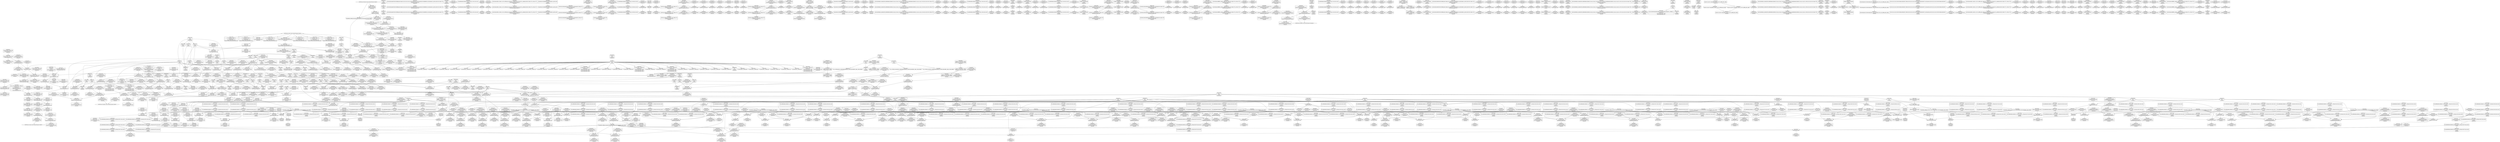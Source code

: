 digraph {
	CE0x57caef0 [shape=record,shape=Mrecord,label="{CE0x57caef0|i32_59|*Constant*|*SummSink*}"]
	CE0x58515c0 [shape=record,shape=Mrecord,label="{CE0x58515c0|i32_8|*Constant*|*SummSource*}"]
	CE0x583c0c0 [shape=record,shape=Mrecord,label="{CE0x583c0c0|i64_7|*Constant*|*SummSink*}"]
	CE0x587a7a0 [shape=record,shape=Mrecord,label="{CE0x587a7a0|_call_void_lock_acquire(%struct.lockdep_map*_%map,_i32_0,_i32_0,_i32_2,_i32_0,_%struct.lockdep_map*_null,_i64_ptrtoint_(i8*_blockaddress(_rcu_lock_acquire,_%__here)_to_i64))_#10,_!dbg_!27716|include/linux/rcupdate.h,418|*SummSink*}"]
	CE0x584b7c0 [shape=record,shape=Mrecord,label="{CE0x584b7c0|sock_has_perm:_retval.0}"]
	CE0x58a4d80 [shape=record,shape=Mrecord,label="{CE0x58a4d80|i64*_getelementptr_inbounds_(_4_x_i64_,_4_x_i64_*___llvm_gcov_ctr128,_i64_0,_i64_3)|*Constant*|*SummSink*}"]
	CE0x587a420 [shape=record,shape=Mrecord,label="{CE0x587a420|rcu_lock_release:_tmp2|*SummSink*}"]
	CE0x5930510 [shape=record,shape=Mrecord,label="{CE0x5930510|i64*_getelementptr_inbounds_(_4_x_i64_,_4_x_i64_*___llvm_gcov_ctr135,_i64_0,_i64_1)|*Constant*|*SummSink*}"]
	CE0x58ab8a0 [shape=record,shape=Mrecord,label="{CE0x58ab8a0|__rcu_read_lock:_tmp5|include/linux/rcupdate.h,239|*SummSink*}"]
	CE0x57c3b20 [shape=record,shape=Mrecord,label="{CE0x57c3b20|i32_5|*Constant*|*SummSink*}"]
	CE0x57bdb60 [shape=record,shape=Mrecord,label="{CE0x57bdb60|selinux_socket_shutdown:_tmp}"]
	CE0x5850060 [shape=record,shape=Mrecord,label="{CE0x5850060|task_sid:_task|Function::task_sid&Arg::task::|*SummSink*}"]
	CE0x5853d50 [shape=record,shape=Mrecord,label="{CE0x5853d50|i64_0|*Constant*}"]
	CE0x586a2b0 [shape=record,shape=Mrecord,label="{CE0x586a2b0|GLOBAL:___llvm_gcov_ctr126|Global_var:__llvm_gcov_ctr126}"]
	CE0x5877df0 [shape=record,shape=Mrecord,label="{CE0x5877df0|__preempt_count_sub:_sub|./arch/x86/include/asm/preempt.h,77|*SummSource*}"]
	CE0x58a90c0 [shape=record,shape=Mrecord,label="{CE0x58a90c0|rcu_lock_acquire:_tmp3}"]
	CE0x58f79e0 [shape=record,shape=Mrecord,label="{CE0x58f79e0|__preempt_count_add:_tmp6|./arch/x86/include/asm/preempt.h,73|*SummSource*}"]
	CE0x58b4620 [shape=record,shape=Mrecord,label="{CE0x58b4620|i64*_getelementptr_inbounds_(_11_x_i64_,_11_x_i64_*___llvm_gcov_ctr132,_i64_0,_i64_8)|*Constant*|*SummSink*}"]
	CE0x5847470 [shape=record,shape=Mrecord,label="{CE0x5847470|sock_has_perm:_u2|security/selinux/hooks.c,3974|*SummSource*}"]
	CE0x58393a0 [shape=record,shape=Mrecord,label="{CE0x58393a0|i64*_getelementptr_inbounds_(_13_x_i64_,_13_x_i64_*___llvm_gcov_ctr126,_i64_0,_i64_9)|*Constant*|*SummSink*}"]
	CE0x580a320 [shape=record,shape=Mrecord,label="{CE0x580a320|sock_has_perm:_tmp1}"]
	CE0x584f480 [shape=record,shape=Mrecord,label="{CE0x584f480|8:_%struct.sock*,_:_SCME_55,56_}"]
	CE0x584e2b0 [shape=record,shape=Mrecord,label="{CE0x584e2b0|8:_%struct.sock*,_:_SCME_40,41_}"]
	CE0x584f5b0 [shape=record,shape=Mrecord,label="{CE0x584f5b0|i64_56|*Constant*}"]
	CE0x587b150 [shape=record,shape=Mrecord,label="{CE0x587b150|i64*_getelementptr_inbounds_(_4_x_i64_,_4_x_i64_*___llvm_gcov_ctr130,_i64_0,_i64_3)|*Constant*|*SummSource*}"]
	CE0x5849910 [shape=record,shape=Mrecord,label="{CE0x5849910|i32_4|*Constant*|*SummSink*}"]
	CE0x57f1e10 [shape=record,shape=Mrecord,label="{CE0x57f1e10|_call_void_mcount()_#3}"]
	CE0x58b5c10 [shape=record,shape=Mrecord,label="{CE0x58b5c10|i8*_getelementptr_inbounds_(_44_x_i8_,_44_x_i8_*_.str47,_i32_0,_i32_0)|*Constant*}"]
	CE0x58e39d0 [shape=record,shape=Mrecord,label="{CE0x58e39d0|__rcu_read_unlock:_tmp6|include/linux/rcupdate.h,245|*SummSource*}"]
	CE0x586aba0 [shape=record,shape=Mrecord,label="{CE0x586aba0|task_sid:_do.end|*SummSource*}"]
	CE0x5849180 [shape=record,shape=Mrecord,label="{CE0x5849180|sock_has_perm:_tmp16|security/selinux/hooks.c,3976}"]
	CE0x588e330 [shape=record,shape=Mrecord,label="{CE0x588e330|rcu_read_lock:_tmp7|include/linux/rcupdate.h,882}"]
	CE0x57ef060 [shape=record,shape=Mrecord,label="{CE0x57ef060|rcu_read_lock:_tobool1|include/linux/rcupdate.h,882}"]
	CE0x5853b80 [shape=record,shape=Mrecord,label="{CE0x5853b80|GLOBAL:___llvm_gcov_ctr327|Global_var:__llvm_gcov_ctr327|*SummSink*}"]
	CE0x57d5e80 [shape=record,shape=Mrecord,label="{CE0x57d5e80|get_current:_entry|*SummSink*}"]
	CE0x58f9de0 [shape=record,shape=Mrecord,label="{CE0x58f9de0|__preempt_count_sub:_tmp4|./arch/x86/include/asm/preempt.h,77|*SummSource*}"]
	CE0x57c3440 [shape=record,shape=Mrecord,label="{CE0x57c3440|selinux_socket_shutdown:_tmp|*SummSink*}"]
	CE0x591ec30 [shape=record,shape=Mrecord,label="{CE0x591ec30|__preempt_count_sub:_tmp2|*SummSink*}"]
	CE0x5881b40 [shape=record,shape=Mrecord,label="{CE0x5881b40|__preempt_count_add:_tmp2|*SummSource*}"]
	CE0x5849cc0 [shape=record,shape=Mrecord,label="{CE0x5849cc0|sock_has_perm:_call6|security/selinux/hooks.c,3976|*SummSource*}"]
	CE0x586b200 [shape=record,shape=Mrecord,label="{CE0x586b200|COLLAPSED:_GCMRE___llvm_gcov_ctr132_internal_global_11_x_i64_zeroinitializer:_elem_0:default:}"]
	CE0x57eefd0 [shape=record,shape=Mrecord,label="{CE0x57eefd0|i64_4|*Constant*}"]
	CE0x5859410 [shape=record,shape=Mrecord,label="{CE0x5859410|i64*_getelementptr_inbounds_(_6_x_i64_,_6_x_i64_*___llvm_gcov_ctr327,_i64_0,_i64_5)|*Constant*|*SummSink*}"]
	CE0x58b08e0 [shape=record,shape=Mrecord,label="{CE0x58b08e0|_call_void_asm_addl_$1,_%gs:$0_,_*m,ri,*m,_dirflag_,_fpsr_,_flags_(i32*___preempt_count,_i32_%val,_i32*___preempt_count)_#3,_!dbg_!27714,_!srcloc_!27717|./arch/x86/include/asm/preempt.h,72|*SummSource*}"]
	CE0x586b190 [shape=record,shape=Mrecord,label="{CE0x586b190|rcu_read_unlock:_tmp}"]
	CE0x57cd5a0 [shape=record,shape=Mrecord,label="{CE0x57cd5a0|selinux_socket_shutdown:_tmp3}"]
	CE0x586aff0 [shape=record,shape=Mrecord,label="{CE0x586aff0|rcu_read_lock:_tmp3|*SummSink*}"]
	CE0x58ddf40 [shape=record,shape=Mrecord,label="{CE0x58ddf40|i64_ptrtoint_(i8*_blockaddress(_rcu_lock_release,_%__here)_to_i64)|*Constant*|*SummSource*}"]
	CE0x58813f0 [shape=record,shape=Mrecord,label="{CE0x58813f0|__rcu_read_lock:_tmp1}"]
	CE0x58a08d0 [shape=record,shape=Mrecord,label="{CE0x58a08d0|rcu_read_lock:_tmp20|include/linux/rcupdate.h,882|*SummSink*}"]
	CE0x57c4e60 [shape=record,shape=Mrecord,label="{CE0x57c4e60|get_current:_entry}"]
	CE0x57ef1d0 [shape=record,shape=Mrecord,label="{CE0x57ef1d0|rcu_read_lock:_tobool1|include/linux/rcupdate.h,882|*SummSource*}"]
	CE0x584ec30 [shape=record,shape=Mrecord,label="{CE0x584ec30|8:_%struct.sock*,_:_SCME_48,49_}"]
	CE0x57d1290 [shape=record,shape=Mrecord,label="{CE0x57d1290|COLLAPSED:_GCMRE___llvm_gcov_ctr126_internal_global_13_x_i64_zeroinitializer:_elem_0:default:}"]
	CE0x584bfb0 [shape=record,shape=Mrecord,label="{CE0x584bfb0|8:_%struct.sock*,_:_SCME_0,4_|*MultipleSource*|security/selinux/hooks.c, 3966|security/selinux/hooks.c,3966|security/selinux/hooks.c,3966}"]
	CE0x58f07d0 [shape=record,shape=Mrecord,label="{CE0x58f07d0|__rcu_read_unlock:_tmp}"]
	CE0x58619d0 [shape=record,shape=Mrecord,label="{CE0x58619d0|i32_77|*Constant*}"]
	CE0x589ba50 [shape=record,shape=Mrecord,label="{CE0x589ba50|rcu_read_lock:_tmp15|include/linux/rcupdate.h,882|*SummSink*}"]
	CE0x5815d80 [shape=record,shape=Mrecord,label="{CE0x5815d80|task_sid:_tobool1|security/selinux/hooks.c,208}"]
	CE0x58a2f80 [shape=record,shape=Mrecord,label="{CE0x58a2f80|rcu_lock_acquire:_tmp4|include/linux/rcupdate.h,418|*SummSource*}"]
	CE0x5853fd0 [shape=record,shape=Mrecord,label="{CE0x5853fd0|i64_0|*Constant*|*SummSink*}"]
	CE0x59303a0 [shape=record,shape=Mrecord,label="{CE0x59303a0|__preempt_count_sub:_tmp|*SummSink*}"]
	CE0x57f0b80 [shape=record,shape=Mrecord,label="{CE0x57f0b80|rcu_read_unlock:_tmp1}"]
	CE0x57c94b0 [shape=record,shape=Mrecord,label="{CE0x57c94b0|get_current:_tmp|*SummSource*}"]
	CE0x5889e90 [shape=record,shape=Mrecord,label="{CE0x5889e90|_ret_void,_!dbg_!27717|include/linux/rcupdate.h,419}"]
	CE0x58a2f10 [shape=record,shape=Mrecord,label="{CE0x58a2f10|rcu_lock_acquire:_tmp4|include/linux/rcupdate.h,418}"]
	CE0x58a0760 [shape=record,shape=Mrecord,label="{CE0x58a0760|rcu_read_lock:_tmp20|include/linux/rcupdate.h,882|*SummSource*}"]
	CE0x57f0260 [shape=record,shape=Mrecord,label="{CE0x57f0260|_call_void_rcu_lock_acquire(%struct.lockdep_map*_rcu_lock_map)_#10,_!dbg_!27711|include/linux/rcupdate.h,881|*SummSource*}"]
	CE0x584d4d0 [shape=record,shape=Mrecord,label="{CE0x584d4d0|8:_%struct.sock*,_:_SCME_28,29_}"]
	CE0x5898be0 [shape=record,shape=Mrecord,label="{CE0x5898be0|rcu_read_lock:_call3|include/linux/rcupdate.h,882|*SummSource*}"]
	CE0x58b5100 [shape=record,shape=Mrecord,label="{CE0x58b5100|rcu_read_unlock:_tmp18|include/linux/rcupdate.h,933|*SummSource*}"]
	CE0x57c1cd0 [shape=record,shape=Mrecord,label="{CE0x57c1cd0|i32_0|*Constant*|*SummSource*}"]
	CE0x5842c70 [shape=record,shape=Mrecord,label="{CE0x5842c70|_call_void_rcu_read_unlock()_#10,_!dbg_!27748|security/selinux/hooks.c,209}"]
	CE0x5844070 [shape=record,shape=Mrecord,label="{CE0x5844070|i64*_getelementptr_inbounds_(_6_x_i64_,_6_x_i64_*___llvm_gcov_ctr327,_i64_0,_i64_3)|*Constant*}"]
	CE0x57e8db0 [shape=record,shape=Mrecord,label="{CE0x57e8db0|cred_sid:_tmp5|security/selinux/hooks.c,196|*SummSink*}"]
	CE0x583abe0 [shape=record,shape=Mrecord,label="{CE0x583abe0|i8_1|*Constant*}"]
	CE0x589da60 [shape=record,shape=Mrecord,label="{CE0x589da60|i8*_getelementptr_inbounds_(_42_x_i8_,_42_x_i8_*_.str46,_i32_0,_i32_0)|*Constant*}"]
	CE0x58401b0 [shape=record,shape=Mrecord,label="{CE0x58401b0|task_sid:_tmp25|security/selinux/hooks.c,208|*SummSink*}"]
	CE0x58b5d50 [shape=record,shape=Mrecord,label="{CE0x58b5d50|i8*_getelementptr_inbounds_(_44_x_i8_,_44_x_i8_*_.str47,_i32_0,_i32_0)|*Constant*|*SummSink*}"]
	CE0x58abcb0 [shape=record,shape=Mrecord,label="{CE0x58abcb0|rcu_read_unlock:_if.end}"]
	CE0x57c5f80 [shape=record,shape=Mrecord,label="{CE0x57c5f80|task_sid:_bb|*SummSource*}"]
	CE0x57d0520 [shape=record,shape=Mrecord,label="{CE0x57d0520|selinux_socket_shutdown:_tmp4|*LoadInst*|security/selinux/hooks.c,4253}"]
	CE0x589af20 [shape=record,shape=Mrecord,label="{CE0x589af20|rcu_read_lock:_tmp13|include/linux/rcupdate.h,882|*SummSink*}"]
	CE0x583f620 [shape=record,shape=Mrecord,label="{CE0x583f620|i64*_getelementptr_inbounds_(_13_x_i64_,_13_x_i64_*___llvm_gcov_ctr126,_i64_0,_i64_11)|*Constant*}"]
	CE0x58046d0 [shape=record,shape=Mrecord,label="{CE0x58046d0|GLOBAL:_current_task|Global_var:current_task|*SummSource*}"]
	CE0x5864de0 [shape=record,shape=Mrecord,label="{CE0x5864de0|task_sid:_call|security/selinux/hooks.c,208|*SummSink*}"]
	CE0x588ba20 [shape=record,shape=Mrecord,label="{CE0x588ba20|rcu_read_lock:_tmp4|include/linux/rcupdate.h,882}"]
	CE0x5855ef0 [shape=record,shape=Mrecord,label="{CE0x5855ef0|sock_has_perm:_tmp4|security/selinux/hooks.c,3966|*SummSink*}"]
	CE0x58ed4a0 [shape=record,shape=Mrecord,label="{CE0x58ed4a0|__preempt_count_add:_tmp|*SummSource*}"]
	CE0x5876730 [shape=record,shape=Mrecord,label="{CE0x5876730|__preempt_count_sub:_tmp}"]
	CE0x5855090 [shape=record,shape=Mrecord,label="{CE0x5855090|i64*_getelementptr_inbounds_(_6_x_i64_,_6_x_i64_*___llvm_gcov_ctr327,_i64_0,_i64_4)|*Constant*|*SummSink*}"]
	CE0x5862200 [shape=record,shape=Mrecord,label="{CE0x5862200|task_sid:_tmp1|*SummSource*}"]
	CE0x5865390 [shape=record,shape=Mrecord,label="{CE0x5865390|_call_void_mcount()_#3|*SummSource*}"]
	CE0x58a80c0 [shape=record,shape=Mrecord,label="{CE0x58a80c0|__rcu_read_lock:_tmp2}"]
	CE0x589f080 [shape=record,shape=Mrecord,label="{CE0x589f080|rcu_read_lock:_tmp18|include/linux/rcupdate.h,882|*SummSource*}"]
	CE0x583a1d0 [shape=record,shape=Mrecord,label="{CE0x583a1d0|task_sid:_tmp18|security/selinux/hooks.c,208|*SummSource*}"]
	CE0x57dfa00 [shape=record,shape=Mrecord,label="{CE0x57dfa00|i32_22|*Constant*|*SummSink*}"]
	CE0x58044f0 [shape=record,shape=Mrecord,label="{CE0x58044f0|get_current:_tmp4|./arch/x86/include/asm/current.h,14|*SummSink*}"]
	CE0x584c020 [shape=record,shape=Mrecord,label="{CE0x584c020|8:_%struct.sock*,_:_SCME_8,16_|*MultipleSource*|security/selinux/hooks.c, 3966|security/selinux/hooks.c,3966|security/selinux/hooks.c,3966}"]
	CE0x57cbd90 [shape=record,shape=Mrecord,label="{CE0x57cbd90|avc_has_perm:_tclass|Function::avc_has_perm&Arg::tclass::|*SummSink*}"]
	CE0x58a2a30 [shape=record,shape=Mrecord,label="{CE0x58a2a30|rcu_read_unlock:_tmp16|include/linux/rcupdate.h,933}"]
	CE0x58689d0 [shape=record,shape=Mrecord,label="{CE0x58689d0|rcu_read_unlock:_call|include/linux/rcupdate.h,933|*SummSource*}"]
	CE0x5866ab0 [shape=record,shape=Mrecord,label="{CE0x5866ab0|_ret_void,_!dbg_!27719|./arch/x86/include/asm/preempt.h,73|*SummSink*}"]
	CE0x589e010 [shape=record,shape=Mrecord,label="{CE0x589e010|i64*_getelementptr_inbounds_(_11_x_i64_,_11_x_i64_*___llvm_gcov_ctr127,_i64_0,_i64_9)|*Constant*|*SummSource*}"]
	CE0x57dc840 [shape=record,shape=Mrecord,label="{CE0x57dc840|sock_has_perm:_net|security/selinux/hooks.c, 3966|*SummSource*}"]
	CE0x5839870 [shape=record,shape=Mrecord,label="{CE0x5839870|task_sid:_tmp20|security/selinux/hooks.c,208}"]
	CE0x57f1f90 [shape=record,shape=Mrecord,label="{CE0x57f1f90|_call_void_mcount()_#3|*SummSink*}"]
	CE0x591dce0 [shape=record,shape=Mrecord,label="{CE0x591dce0|__preempt_count_sub:_tmp5|./arch/x86/include/asm/preempt.h,77}"]
	CE0x589dfa0 [shape=record,shape=Mrecord,label="{CE0x589dfa0|i64*_getelementptr_inbounds_(_11_x_i64_,_11_x_i64_*___llvm_gcov_ctr127,_i64_0,_i64_9)|*Constant*}"]
	CE0x58da540 [shape=record,shape=Mrecord,label="{CE0x58da540|__rcu_read_unlock:_do.body|*SummSource*}"]
	CE0x5842360 [shape=record,shape=Mrecord,label="{CE0x5842360|cred_sid:_cred|Function::cred_sid&Arg::cred::|*SummSource*}"]
	CE0x58a3f40 [shape=record,shape=Mrecord,label="{CE0x58a3f40|__preempt_count_add:_entry|*SummSource*}"]
	CE0x58df250 [shape=record,shape=Mrecord,label="{CE0x58df250|rcu_lock_release:_tmp1|*SummSink*}"]
	CE0x57f0b10 [shape=record,shape=Mrecord,label="{CE0x57f0b10|i64*_getelementptr_inbounds_(_11_x_i64_,_11_x_i64_*___llvm_gcov_ctr132,_i64_0,_i64_1)|*Constant*|*SummSink*}"]
	CE0x57c9700 [shape=record,shape=Mrecord,label="{CE0x57c9700|i32_2|*Constant*|*SummSource*}"]
	CE0x58a6d30 [shape=record,shape=Mrecord,label="{CE0x58a6d30|i64*_getelementptr_inbounds_(_4_x_i64_,_4_x_i64_*___llvm_gcov_ctr130,_i64_0,_i64_1)|*Constant*|*SummSource*}"]
	CE0x588cd90 [shape=record,shape=Mrecord,label="{CE0x588cd90|rcu_read_unlock:_tmp5|include/linux/rcupdate.h,933}"]
	CE0x57cb4e0 [shape=record,shape=Mrecord,label="{CE0x57cb4e0|i64*_getelementptr_inbounds_(_2_x_i64_,_2_x_i64_*___llvm_gcov_ctr98,_i64_0,_i64_0)|*Constant*}"]
	CE0x5863370 [shape=record,shape=Mrecord,label="{CE0x5863370|task_sid:_land.lhs.true|*SummSource*}"]
	CE0x5887420 [shape=record,shape=Mrecord,label="{CE0x5887420|i64*_getelementptr_inbounds_(_4_x_i64_,_4_x_i64_*___llvm_gcov_ctr135,_i64_0,_i64_2)|*Constant*|*SummSource*}"]
	CE0x57c8640 [shape=record,shape=Mrecord,label="{CE0x57c8640|_call_void_mcount()_#3}"]
	CE0x580d510 [shape=record,shape=Mrecord,label="{CE0x580d510|i64_5|*Constant*|*SummSource*}"]
	CE0x58f5b70 [shape=record,shape=Mrecord,label="{CE0x58f5b70|__preempt_count_sub:_do.end}"]
	CE0x57cb290 [shape=record,shape=Mrecord,label="{CE0x57cb290|GLOBAL:_current_task|Global_var:current_task|*SummSink*}"]
	CE0x588fa20 [shape=record,shape=Mrecord,label="{CE0x588fa20|GLOBAL:___llvm_gcov_ctr127|Global_var:__llvm_gcov_ctr127|*SummSource*}"]
	CE0x58a1eb0 [shape=record,shape=Mrecord,label="{CE0x58a1eb0|i64*_getelementptr_inbounds_(_2_x_i64_,_2_x_i64_*___llvm_gcov_ctr131,_i64_0,_i64_0)|*Constant*|*SummSink*}"]
	CE0x58d9a50 [shape=record,shape=Mrecord,label="{CE0x58d9a50|__rcu_read_unlock:_do.body|*SummSink*}"]
	CE0x587abe0 [shape=record,shape=Mrecord,label="{CE0x587abe0|__rcu_read_lock:_tmp1|*SummSink*}"]
	CE0x58a8130 [shape=record,shape=Mrecord,label="{CE0x58a8130|__rcu_read_lock:_tmp2|*SummSink*}"]
	CE0x5809eb0 [shape=record,shape=Mrecord,label="{CE0x5809eb0|task_sid:_if.end|*SummSource*}"]
	CE0x584d2a0 [shape=record,shape=Mrecord,label="{CE0x584d2a0|8:_%struct.sock*,_:_SCME_26,27_}"]
	CE0x5841750 [shape=record,shape=Mrecord,label="{CE0x5841750|task_sid:_call7|security/selinux/hooks.c,208|*SummSource*}"]
	CE0x586ae00 [shape=record,shape=Mrecord,label="{CE0x586ae00|rcu_read_lock:_tmp3}"]
	CE0x5845920 [shape=record,shape=Mrecord,label="{CE0x5845920|__rcu_read_lock:_tmp1|*SummSource*}"]
	CE0x583d2a0 [shape=record,shape=Mrecord,label="{CE0x583d2a0|task_sid:_tmp17|security/selinux/hooks.c,208}"]
	CE0x58f7cc0 [shape=record,shape=Mrecord,label="{CE0x58f7cc0|__preempt_count_add:_tmp6|./arch/x86/include/asm/preempt.h,73|*SummSink*}"]
	CE0x587a910 [shape=record,shape=Mrecord,label="{CE0x587a910|i64*_getelementptr_inbounds_(_4_x_i64_,_4_x_i64_*___llvm_gcov_ctr130,_i64_0,_i64_3)|*Constant*}"]
	CE0x57e7020 [shape=record,shape=Mrecord,label="{CE0x57e7020|sock_has_perm:_tmp|*SummSource*}"]
	CE0x584ed60 [shape=record,shape=Mrecord,label="{CE0x584ed60|8:_%struct.sock*,_:_SCME_49,50_}"]
	CE0x5863fc0 [shape=record,shape=Mrecord,label="{CE0x5863fc0|rcu_lock_acquire:_entry}"]
	CE0x58aa270 [shape=record,shape=Mrecord,label="{CE0x58aa270|_call_void___preempt_count_sub(i32_1)_#10,_!dbg_!27715|include/linux/rcupdate.h,244}"]
	CE0x583c1d0 [shape=record,shape=Mrecord,label="{CE0x583c1d0|i64_6|*Constant*}"]
	CE0x586d280 [shape=record,shape=Mrecord,label="{CE0x586d280|task_sid:_tmp8|security/selinux/hooks.c,208}"]
	CE0x58ee8c0 [shape=record,shape=Mrecord,label="{CE0x58ee8c0|rcu_lock_release:_tmp4|include/linux/rcupdate.h,423|*SummSource*}"]
	CE0x584bcc0 [shape=record,shape=Mrecord,label="{CE0x584bcc0|_ret_i32_%retval.0,_!dbg_!27728|security/selinux/avc.c,775|*SummSource*}"]
	CE0x583dea0 [shape=record,shape=Mrecord,label="{CE0x583dea0|task_sid:_tmp21|security/selinux/hooks.c,208|*SummSource*}"]
	CE0x57e8890 [shape=record,shape=Mrecord,label="{CE0x57e8890|i64*_getelementptr_inbounds_(_13_x_i64_,_13_x_i64_*___llvm_gcov_ctr126,_i64_0,_i64_8)|*Constant*|*SummSink*}"]
	CE0x58afa20 [shape=record,shape=Mrecord,label="{CE0x58afa20|_call_void_mcount()_#3|*SummSource*}"]
	CE0x57dc3b0 [shape=record,shape=Mrecord,label="{CE0x57dc3b0|GLOBAL:_rcu_read_lock|*Constant*|*SummSource*}"]
	CE0x58b11e0 [shape=record,shape=Mrecord,label="{CE0x58b11e0|i64*_getelementptr_inbounds_(_4_x_i64_,_4_x_i64_*___llvm_gcov_ctr130,_i64_0,_i64_0)|*Constant*|*SummSink*}"]
	CE0x587cb60 [shape=record,shape=Mrecord,label="{CE0x587cb60|_call_void___preempt_count_sub(i32_1)_#10,_!dbg_!27715|include/linux/rcupdate.h,244|*SummSource*}"]
	CE0x58b3fe0 [shape=record,shape=Mrecord,label="{CE0x58b3fe0|rcu_read_unlock:_tmp16|include/linux/rcupdate.h,933|*SummSink*}"]
	CE0x57f7640 [shape=record,shape=Mrecord,label="{CE0x57f7640|sock_has_perm:_tmp9|security/selinux/hooks.c,3969|*SummSink*}"]
	CE0x58ad900 [shape=record,shape=Mrecord,label="{CE0x58ad900|rcu_lock_acquire:_tmp|*SummSource*}"]
	CE0x584d930 [shape=record,shape=Mrecord,label="{CE0x584d930|8:_%struct.sock*,_:_SCME_32,33_}"]
	CE0x58b21a0 [shape=record,shape=Mrecord,label="{CE0x58b21a0|i64*_getelementptr_inbounds_(_4_x_i64_,_4_x_i64_*___llvm_gcov_ctr128,_i64_0,_i64_2)|*Constant*|*SummSource*}"]
	CE0x5930c60 [shape=record,shape=Mrecord,label="{CE0x5930c60|__preempt_count_add:_tmp4|./arch/x86/include/asm/preempt.h,72}"]
	CE0x57e98c0 [shape=record,shape=Mrecord,label="{CE0x57e98c0|rcu_lock_acquire:_map|Function::rcu_lock_acquire&Arg::map::|*SummSource*}"]
	CE0x5923310 [shape=record,shape=Mrecord,label="{CE0x5923310|i64*_getelementptr_inbounds_(_4_x_i64_,_4_x_i64_*___llvm_gcov_ctr129,_i64_0,_i64_2)|*Constant*}"]
	CE0x58e3960 [shape=record,shape=Mrecord,label="{CE0x58e3960|__rcu_read_unlock:_tmp6|include/linux/rcupdate.h,245}"]
	CE0x5865b90 [shape=record,shape=Mrecord,label="{CE0x5865b90|cred_sid:_tmp6|security/selinux/hooks.c,197|*SummSink*}"]
	CE0x58ad4e0 [shape=record,shape=Mrecord,label="{CE0x58ad4e0|rcu_lock_release:_tmp1}"]
	CE0x580d370 [shape=record,shape=Mrecord,label="{CE0x580d370|i64_4|*Constant*|*SummSink*}"]
	CE0x58644d0 [shape=record,shape=Mrecord,label="{CE0x58644d0|task_sid:_tmp11|security/selinux/hooks.c,208|*SummSource*}"]
	CE0x587b590 [shape=record,shape=Mrecord,label="{CE0x587b590|i64*_getelementptr_inbounds_(_4_x_i64_,_4_x_i64_*___llvm_gcov_ctr133,_i64_0,_i64_0)|*Constant*|*SummSink*}"]
	CE0x587cef0 [shape=record,shape=Mrecord,label="{CE0x587cef0|i64*_getelementptr_inbounds_(_4_x_i64_,_4_x_i64_*___llvm_gcov_ctr128,_i64_0,_i64_1)|*Constant*|*SummSink*}"]
	CE0x5881d50 [shape=record,shape=Mrecord,label="{CE0x5881d50|i64*_getelementptr_inbounds_(_4_x_i64_,_4_x_i64_*___llvm_gcov_ctr134,_i64_0,_i64_0)|*Constant*}"]
	CE0x584ff20 [shape=record,shape=Mrecord,label="{CE0x584ff20|task_sid:_task|Function::task_sid&Arg::task::}"]
	CE0x57c7850 [shape=record,shape=Mrecord,label="{CE0x57c7850|32:_%struct.sock*,_:_CRE_8,16_|*MultipleSource*|security/selinux/hooks.c,4253|Function::selinux_socket_shutdown&Arg::sock::}"]
	CE0x58f2d50 [shape=record,shape=Mrecord,label="{CE0x58f2d50|rcu_lock_release:_bb|*SummSink*}"]
	CE0x57ef420 [shape=record,shape=Mrecord,label="{CE0x57ef420|rcu_read_lock:_tmp9|include/linux/rcupdate.h,882|*SummSource*}"]
	CE0x58f73f0 [shape=record,shape=Mrecord,label="{CE0x58f73f0|_ret_void,_!dbg_!27720|./arch/x86/include/asm/preempt.h,78|*SummSource*}"]
	CE0x58597b0 [shape=record,shape=Mrecord,label="{CE0x58597b0|sock_has_perm:_retval.0|*SummSink*}"]
	CE0x5875720 [shape=record,shape=Mrecord,label="{CE0x5875720|i64_ptrtoint_(i8*_blockaddress(_rcu_lock_acquire,_%__here)_to_i64)|*Constant*|*SummSource*}"]
	CE0x580d950 [shape=record,shape=Mrecord,label="{CE0x580d950|task_sid:_tmp10|security/selinux/hooks.c,208|*SummSink*}"]
	CE0x583c420 [shape=record,shape=Mrecord,label="{CE0x583c420|task_sid:_tmp14|security/selinux/hooks.c,208}"]
	CE0x5869040 [shape=record,shape=Mrecord,label="{CE0x5869040|task_sid:_do.body5|*SummSource*}"]
	CE0x58a54a0 [shape=record,shape=Mrecord,label="{CE0x58a54a0|__rcu_read_lock:_tmp7|include/linux/rcupdate.h,240|*SummSource*}"]
	CE0x5837aa0 [shape=record,shape=Mrecord,label="{CE0x5837aa0|sock_has_perm:_tmp2|*LoadInst*|security/selinux/hooks.c,3964}"]
	CE0x58b6e30 [shape=record,shape=Mrecord,label="{CE0x58b6e30|rcu_read_unlock:_tmp21|include/linux/rcupdate.h,935}"]
	CE0x5865c50 [shape=record,shape=Mrecord,label="{CE0x5865c50|rcu_read_unlock:_if.then|*SummSink*}"]
	CE0x5847da0 [shape=record,shape=Mrecord,label="{CE0x5847da0|sock_has_perm:_tmp15|security/selinux/hooks.c,3974|*SummSource*}"]
	CE0x5884d80 [shape=record,shape=Mrecord,label="{CE0x5884d80|i64*_getelementptr_inbounds_(_4_x_i64_,_4_x_i64_*___llvm_gcov_ctr129,_i64_0,_i64_1)|*Constant*|*SummSource*}"]
	CE0x57c5a60 [shape=record,shape=Mrecord,label="{CE0x57c5a60|sock_has_perm:_ad|security/selinux/hooks.c, 3965}"]
	CE0x58a1f20 [shape=record,shape=Mrecord,label="{CE0x58a1f20|cred_sid:_bb}"]
	CE0x583b220 [shape=record,shape=Mrecord,label="{CE0x583b220|_call_void_lockdep_rcu_suspicious(i8*_getelementptr_inbounds_(_25_x_i8_,_25_x_i8_*_.str3,_i32_0,_i32_0),_i32_208,_i8*_getelementptr_inbounds_(_41_x_i8_,_41_x_i8_*_.str44,_i32_0,_i32_0))_#10,_!dbg_!27732|security/selinux/hooks.c,208}"]
	CE0x5851db0 [shape=record,shape=Mrecord,label="{CE0x5851db0|i32_2|*Constant*}"]
	CE0x57c5280 [shape=record,shape=Mrecord,label="{CE0x57c5280|i64_1|*Constant*|*SummSource*}"]
	CE0x57fd960 [shape=record,shape=Mrecord,label="{CE0x57fd960|_ret_i32_%retval.0,_!dbg_!27740|security/selinux/hooks.c,3977|*SummSink*}"]
	CE0x58530b0 [shape=record,shape=Mrecord,label="{CE0x58530b0|sock_has_perm:_cmp|security/selinux/hooks.c,3969|*SummSink*}"]
	CE0x5859eb0 [shape=record,shape=Mrecord,label="{CE0x5859eb0|sock_has_perm:_tmp18|security/selinux/hooks.c,3977}"]
	CE0x588c240 [shape=record,shape=Mrecord,label="{CE0x588c240|rcu_read_lock:_if.then}"]
	CE0x58a8d90 [shape=record,shape=Mrecord,label="{CE0x58a8d90|i64*_getelementptr_inbounds_(_11_x_i64_,_11_x_i64_*___llvm_gcov_ctr132,_i64_0,_i64_0)|*Constant*|*SummSource*}"]
	CE0x5839b50 [shape=record,shape=Mrecord,label="{CE0x5839b50|task_sid:_tmp22|security/selinux/hooks.c,208|*SummSource*}"]
	CE0x58a2550 [shape=record,shape=Mrecord,label="{CE0x58a2550|rcu_read_unlock:_tmp15|include/linux/rcupdate.h,933}"]
	CE0x590fc20 [shape=record,shape=Mrecord,label="{CE0x590fc20|_call_void_mcount()_#3|*SummSource*}"]
	CE0x57c3a70 [shape=record,shape=Mrecord,label="{CE0x57c3a70|32:_%struct.sock*,_:_CRE_4,6_|*MultipleSource*|security/selinux/hooks.c,4253|Function::selinux_socket_shutdown&Arg::sock::}"]
	CE0x57dfd80 [shape=record,shape=Mrecord,label="{CE0x57dfd80|sock_has_perm:_cleanup|*SummSink*}"]
	CE0x58f37b0 [shape=record,shape=Mrecord,label="{CE0x58f37b0|rcu_lock_release:_tmp}"]
	CE0x57c5b40 [shape=record,shape=Mrecord,label="{CE0x57c5b40|i32_59|*Constant*}"]
	CE0x57eaa80 [shape=record,shape=Mrecord,label="{CE0x57eaa80|sock_has_perm:_tmp13|security/selinux/hooks.c,3972|*SummSink*}"]
	CE0x57cae20 [shape=record,shape=Mrecord,label="{CE0x57cae20|i64_1|*Constant*}"]
	CE0x58f6b60 [shape=record,shape=Mrecord,label="{CE0x58f6b60|__preempt_count_add:_tmp7|./arch/x86/include/asm/preempt.h,73|*SummSource*}"]
	CE0x4f0e0d0 [shape=record,shape=Mrecord,label="{CE0x4f0e0d0|sock_has_perm:_sk|Function::sock_has_perm&Arg::sk::|*SummSource*}"]
	CE0x586b730 [shape=record,shape=Mrecord,label="{CE0x586b730|_ret_void,_!dbg_!27719|./arch/x86/include/asm/preempt.h,73}"]
	CE0x589bf30 [shape=record,shape=Mrecord,label="{CE0x589bf30|rcu_read_lock:_tmp16|include/linux/rcupdate.h,882|*SummSink*}"]
	CE0x5858cc0 [shape=record,shape=Mrecord,label="{CE0x5858cc0|GLOBAL:_rcu_read_lock.__warned|Global_var:rcu_read_lock.__warned}"]
	CE0x588d010 [shape=record,shape=Mrecord,label="{CE0x588d010|rcu_read_unlock:_tmp5|include/linux/rcupdate.h,933|*SummSink*}"]
	CE0x5862630 [shape=record,shape=Mrecord,label="{CE0x5862630|cred_sid:_tmp2}"]
	CE0x58f66c0 [shape=record,shape=Mrecord,label="{CE0x58f66c0|i64*_getelementptr_inbounds_(_4_x_i64_,_4_x_i64_*___llvm_gcov_ctr129,_i64_0,_i64_0)|*Constant*|*SummSink*}"]
	CE0x584b000 [shape=record,shape=Mrecord,label="{CE0x584b000|rcu_read_lock:_tmp12|include/linux/rcupdate.h,882|*SummSource*}"]
	CE0x580bd70 [shape=record,shape=Mrecord,label="{CE0x580bd70|i64_1|*Constant*}"]
	CE0x5869f70 [shape=record,shape=Mrecord,label="{CE0x5869f70|rcu_read_lock:_tmp8|include/linux/rcupdate.h,882|*SummSource*}"]
	CE0x5930270 [shape=record,shape=Mrecord,label="{CE0x5930270|__preempt_count_add:_bb|*SummSource*}"]
	CE0x585aa10 [shape=record,shape=Mrecord,label="{CE0x585aa10|sock_has_perm:_tmp20|security/selinux/hooks.c,3977}"]
	CE0x580a800 [shape=record,shape=Mrecord,label="{CE0x580a800|get_current:_tmp|*SummSink*}"]
	CE0x58ddde0 [shape=record,shape=Mrecord,label="{CE0x58ddde0|i64_ptrtoint_(i8*_blockaddress(_rcu_lock_release,_%__here)_to_i64)|*Constant*}"]
	CE0x5838b40 [shape=record,shape=Mrecord,label="{CE0x5838b40|i8*_getelementptr_inbounds_(_41_x_i8_,_41_x_i8_*_.str44,_i32_0,_i32_0)|*Constant*}"]
	CE0x58ece50 [shape=record,shape=Mrecord,label="{CE0x58ece50|__preempt_count_add:_tmp|*SummSink*}"]
	CE0x5863270 [shape=record,shape=Mrecord,label="{CE0x5863270|task_sid:_land.lhs.true}"]
	CE0x5867660 [shape=record,shape=Mrecord,label="{CE0x5867660|rcu_read_lock:_bb|*SummSource*}"]
	CE0x58ef790 [shape=record,shape=Mrecord,label="{CE0x58ef790|rcu_lock_release:_tmp5|include/linux/rcupdate.h,423}"]
	CE0x58810f0 [shape=record,shape=Mrecord,label="{CE0x58810f0|rcu_lock_acquire:_bb|*SummSink*}"]
	CE0x5841880 [shape=record,shape=Mrecord,label="{CE0x5841880|task_sid:_call7|security/selinux/hooks.c,208|*SummSink*}"]
	CE0x586cbc0 [shape=record,shape=Mrecord,label="{CE0x586cbc0|task_sid:_tmp7|security/selinux/hooks.c,208|*SummSource*}"]
	CE0x57e0dc0 [shape=record,shape=Mrecord,label="{CE0x57e0dc0|_call_void_mcount()_#3|*SummSource*}"]
	CE0x5881a60 [shape=record,shape=Mrecord,label="{CE0x5881a60|i64*_getelementptr_inbounds_(_4_x_i64_,_4_x_i64_*___llvm_gcov_ctr134,_i64_0,_i64_1)|*Constant*|*SummSink*}"]
	CE0x587fb20 [shape=record,shape=Mrecord,label="{CE0x587fb20|__rcu_read_unlock:_tmp3|*SummSource*}"]
	CE0x5890290 [shape=record,shape=Mrecord,label="{CE0x5890290|rcu_read_lock:_tobool|include/linux/rcupdate.h,882|*SummSink*}"]
	CE0x580a790 [shape=record,shape=Mrecord,label="{CE0x580a790|i64*_getelementptr_inbounds_(_2_x_i64_,_2_x_i64_*___llvm_gcov_ctr98,_i64_0,_i64_1)|*Constant*|*SummSink*}"]
	CE0x5840ed0 [shape=record,shape=Mrecord,label="{CE0x5840ed0|task_sid:_tmp27|security/selinux/hooks.c,208|*SummSource*}"]
	CE0x5805860 [shape=record,shape=Mrecord,label="{CE0x5805860|i64*_getelementptr_inbounds_(_4_x_i64_,_4_x_i64_*___llvm_gcov_ctr130,_i64_0,_i64_0)|*Constant*}"]
	CE0x586b4d0 [shape=record,shape=Mrecord,label="{CE0x586b4d0|__preempt_count_add:_entry|*SummSink*}"]
	CE0x5875880 [shape=record,shape=Mrecord,label="{CE0x5875880|i64_ptrtoint_(i8*_blockaddress(_rcu_lock_acquire,_%__here)_to_i64)|*Constant*|*SummSink*}"]
	CE0x5846280 [shape=record,shape=Mrecord,label="{CE0x5846280|sock_has_perm:_tmp17|security/selinux/hooks.c,3976|*SummSource*}"]
	CE0x58b82f0 [shape=record,shape=Mrecord,label="{CE0x58b82f0|i32_934|*Constant*|*SummSource*}"]
	CE0x5814c90 [shape=record,shape=Mrecord,label="{CE0x5814c90|rcu_read_unlock:_tmp12|include/linux/rcupdate.h,933|*SummSink*}"]
	CE0x5840d30 [shape=record,shape=Mrecord,label="{CE0x5840d30|task_sid:_tmp27|security/selinux/hooks.c,208}"]
	CE0x58a5330 [shape=record,shape=Mrecord,label="{CE0x58a5330|__rcu_read_lock:_tmp7|include/linux/rcupdate.h,240}"]
	CE0x5856640 [shape=record,shape=Mrecord,label="{CE0x5856640|i8_0|*Constant*|*SummSource*}"]
	CE0x5844a50 [shape=record,shape=Mrecord,label="{CE0x5844a50|sock_has_perm:_tmp12|security/selinux/hooks.c,3970|*SummSink*}"]
	CE0x58465a0 [shape=record,shape=Mrecord,label="{CE0x58465a0|sock_has_perm:_u|security/selinux/hooks.c,3973|*SummSource*}"]
	CE0x58ab690 [shape=record,shape=Mrecord,label="{CE0x58ab690|rcu_read_unlock:_tmp4|include/linux/rcupdate.h,933|*SummSource*}"]
	CE0x58a3d40 [shape=record,shape=Mrecord,label="{CE0x58a3d40|__preempt_count_add:_val|Function::__preempt_count_add&Arg::val::|*SummSink*}"]
	CE0x580b570 [shape=record,shape=Mrecord,label="{CE0x580b570|__rcu_read_lock:_entry}"]
	CE0x57ffe40 [shape=record,shape=Mrecord,label="{CE0x57ffe40|_ret_i32_%retval.0,_!dbg_!27740|security/selinux/hooks.c,3977}"]
	CE0x57fec40 [shape=record,shape=Mrecord,label="{CE0x57fec40|GLOBAL:_sock_has_perm|*Constant*|*SummSink*}"]
	CE0x57c7f20 [shape=record,shape=Mrecord,label="{CE0x57c7f20|i32_1|*Constant*|*SummSink*}"]
	CE0x584aed0 [shape=record,shape=Mrecord,label="{CE0x584aed0|rcu_read_lock:_tmp12|include/linux/rcupdate.h,882}"]
	CE0x57dd6a0 [shape=record,shape=Mrecord,label="{CE0x57dd6a0|sock_has_perm:_entry|*SummSource*}"]
	CE0x583f390 [shape=record,shape=Mrecord,label="{CE0x583f390|task_sid:_tmp24|security/selinux/hooks.c,208}"]
	CE0x57eb0a0 [shape=record,shape=Mrecord,label="{CE0x57eb0a0|sock_has_perm:_tmp14|security/selinux/hooks.c,3972}"]
	CE0x58f02f0 [shape=record,shape=Mrecord,label="{CE0x58f02f0|COLLAPSED:_GCMRE___llvm_gcov_ctr134_internal_global_4_x_i64_zeroinitializer:_elem_0:default:}"]
	CE0x58acb80 [shape=record,shape=Mrecord,label="{CE0x58acb80|rcu_read_unlock:_do.body|*SummSource*}"]
	CE0x58541a0 [shape=record,shape=Mrecord,label="{CE0x58541a0|sock_has_perm:_tmp8|security/selinux/hooks.c,3969|*SummSource*}"]
	CE0x589cb00 [shape=record,shape=Mrecord,label="{CE0x589cb00|i8*_getelementptr_inbounds_(_25_x_i8_,_25_x_i8_*_.str45,_i32_0,_i32_0)|*Constant*|*SummSink*}"]
	CE0x57d4e50 [shape=record,shape=Mrecord,label="{CE0x57d4e50|cred_sid:_security|security/selinux/hooks.c,196|*SummSource*}"]
	CE0x588cab0 [shape=record,shape=Mrecord,label="{CE0x588cab0|__preempt_count_sub:_tmp6|./arch/x86/include/asm/preempt.h,78}"]
	CE0x588c140 [shape=record,shape=Mrecord,label="{CE0x588c140|rcu_read_lock:_land.lhs.true2|*SummSink*}"]
	CE0x58ef3a0 [shape=record,shape=Mrecord,label="{CE0x58ef3a0|rcu_lock_release:_tmp4|include/linux/rcupdate.h,423|*SummSink*}"]
	CE0x57e8f30 [shape=record,shape=Mrecord,label="{CE0x57e8f30|cred_sid:_sid|security/selinux/hooks.c,197}"]
	CE0x58480d0 [shape=record,shape=Mrecord,label="{CE0x58480d0|sock_has_perm:_sk4|security/selinux/hooks.c,3974}"]
	CE0x587c8d0 [shape=record,shape=Mrecord,label="{CE0x587c8d0|__rcu_read_unlock:_tmp5|include/linux/rcupdate.h,244}"]
	CE0x5889d30 [shape=record,shape=Mrecord,label="{CE0x5889d30|rcu_read_unlock:_tmp7|include/linux/rcupdate.h,933}"]
	CE0x5864ef0 [shape=record,shape=Mrecord,label="{CE0x5864ef0|i64_3|*Constant*}"]
	CE0x5885850 [shape=record,shape=Mrecord,label="{CE0x5885850|__preempt_count_sub:_tmp4|./arch/x86/include/asm/preempt.h,77}"]
	CE0x5879e60 [shape=record,shape=Mrecord,label="{CE0x5879e60|i64*_getelementptr_inbounds_(_4_x_i64_,_4_x_i64_*___llvm_gcov_ctr130,_i64_0,_i64_2)|*Constant*|*SummSink*}"]
	CE0x5873220 [shape=record,shape=Mrecord,label="{CE0x5873220|GLOBAL:___rcu_read_unlock|*Constant*|*SummSink*}"]
	CE0x585a110 [shape=record,shape=Mrecord,label="{CE0x585a110|sock_has_perm:_tmp19|security/selinux/hooks.c,3977|*SummSink*}"]
	CE0x580baa0 [shape=record,shape=Mrecord,label="{CE0x580baa0|task_sid:_real_cred|security/selinux/hooks.c,208|*SummSource*}"]
	CE0x584cd50 [shape=record,shape=Mrecord,label="{CE0x584cd50|8:_%struct.sock*,_:_SCME_20,22_|*MultipleSource*|security/selinux/hooks.c, 3966|security/selinux/hooks.c,3966|security/selinux/hooks.c,3966}"]
	CE0x5876110 [shape=record,shape=Mrecord,label="{CE0x5876110|__rcu_read_lock:_tmp3}"]
	CE0x58f2610 [shape=record,shape=Mrecord,label="{CE0x58f2610|rcu_lock_release:_tmp3|*SummSink*}"]
	CE0x58acfd0 [shape=record,shape=Mrecord,label="{CE0x58acfd0|i64*_getelementptr_inbounds_(_4_x_i64_,_4_x_i64_*___llvm_gcov_ctr128,_i64_0,_i64_1)|*Constant*|*SummSource*}"]
	CE0x57d05e0 [shape=record,shape=Mrecord,label="{CE0x57d05e0|i64*_getelementptr_inbounds_(_2_x_i64_,_2_x_i64_*___llvm_gcov_ctr98,_i64_0,_i64_1)|*Constant*}"]
	CE0x57f5b60 [shape=record,shape=Mrecord,label="{CE0x57f5b60|__rcu_read_lock:_tmp}"]
	CE0x5873290 [shape=record,shape=Mrecord,label="{CE0x5873290|_ret_void,_!dbg_!27717|include/linux/rcupdate.h,245|*SummSink*}"]
	CE0x57dfc90 [shape=record,shape=Mrecord,label="{CE0x57dfc90|sock_has_perm:_cleanup|*SummSource*}"]
	CE0x586aea0 [shape=record,shape=Mrecord,label="{CE0x586aea0|rcu_read_lock:_tmp3|*SummSource*}"]
	CE0x588dd80 [shape=record,shape=Mrecord,label="{CE0x588dd80|GLOBAL:___preempt_count_add|*Constant*|*SummSource*}"]
	CE0x58b6130 [shape=record,shape=Mrecord,label="{CE0x58b6130|rcu_read_unlock:_tmp19|include/linux/rcupdate.h,933}"]
	CE0x58b4d10 [shape=record,shape=Mrecord,label="{CE0x58b4d10|rcu_read_unlock:_tmp17|include/linux/rcupdate.h,933|*SummSink*}"]
	CE0x58ad890 [shape=record,shape=Mrecord,label="{CE0x58ad890|COLLAPSED:_GCMRE___llvm_gcov_ctr130_internal_global_4_x_i64_zeroinitializer:_elem_0:default:}"]
	CE0x580b490 [shape=record,shape=Mrecord,label="{CE0x580b490|task_sid:_tmp3}"]
	CE0x586a9b0 [shape=record,shape=Mrecord,label="{CE0x586a9b0|task_sid:_do.body|*SummSink*}"]
	CE0x58dfc90 [shape=record,shape=Mrecord,label="{CE0x58dfc90|rcu_lock_acquire:_tmp5|include/linux/rcupdate.h,418|*SummSink*}"]
	CE0x57f8940 [shape=record,shape=Mrecord,label="{CE0x57f8940|i64*_getelementptr_inbounds_(_11_x_i64_,_11_x_i64_*___llvm_gcov_ctr132,_i64_0,_i64_1)|*Constant*}"]
	CE0x5872a20 [shape=record,shape=Mrecord,label="{CE0x5872a20|_ret_void,_!dbg_!27717|include/linux/rcupdate.h,424|*SummSource*}"]
	CE0x57f8690 [shape=record,shape=Mrecord,label="{CE0x57f8690|rcu_read_unlock:_tmp1|*SummSink*}"]
	CE0x57e23f0 [shape=record,shape=Mrecord,label="{CE0x57e23f0|avc_has_perm:_tsid|Function::avc_has_perm&Arg::tsid::}"]
	CE0x58b5c80 [shape=record,shape=Mrecord,label="{CE0x58b5c80|i8*_getelementptr_inbounds_(_44_x_i8_,_44_x_i8_*_.str47,_i32_0,_i32_0)|*Constant*|*SummSource*}"]
	CE0x5889790 [shape=record,shape=Mrecord,label="{CE0x5889790|rcu_read_lock:_do.body|*SummSource*}"]
	CE0x58ecfd0 [shape=record,shape=Mrecord,label="{CE0x58ecfd0|__rcu_read_unlock:_do.end|*SummSource*}"]
	CE0x588a870 [shape=record,shape=Mrecord,label="{CE0x588a870|rcu_read_lock:_if.end|*SummSource*}"]
	CE0x57ef610 [shape=record,shape=Mrecord,label="{CE0x57ef610|rcu_read_lock:_tmp9|include/linux/rcupdate.h,882}"]
	CE0x5847780 [shape=record,shape=Mrecord,label="{CE0x5847780|sock_has_perm:_sid5|security/selinux/hooks.c,3976|*SummSink*}"]
	CE0x586d6d0 [shape=record,shape=Mrecord,label="{CE0x586d6d0|cred_sid:_tmp|*SummSource*}"]
	CE0x58e3b50 [shape=record,shape=Mrecord,label="{CE0x58e3b50|__rcu_read_unlock:_tmp6|include/linux/rcupdate.h,245|*SummSink*}"]
	CE0x57e94b0 [shape=record,shape=Mrecord,label="{CE0x57e94b0|_ret_void,_!dbg_!27735|include/linux/rcupdate.h,884}"]
	CE0x58dfff0 [shape=record,shape=Mrecord,label="{CE0x58dfff0|rcu_lock_acquire:_tmp5|include/linux/rcupdate.h,418|*SummSource*}"]
	CE0x58a44b0 [shape=record,shape=Mrecord,label="{CE0x58a44b0|_call_void_asm_sideeffect_,_memory_,_dirflag_,_fpsr_,_flags_()_#3,_!dbg_!27714,_!srcloc_!27715|include/linux/rcupdate.h,239|*SummSink*}"]
	CE0x5837cb0 [shape=record,shape=Mrecord,label="{CE0x5837cb0|sock_has_perm:_tmp2|*LoadInst*|security/selinux/hooks.c,3964|*SummSource*}"]
	CE0x58f3c30 [shape=record,shape=Mrecord,label="{CE0x58f3c30|rcu_lock_acquire:_tmp6|*SummSink*}"]
	CE0x58ed8e0 [shape=record,shape=Mrecord,label="{CE0x58ed8e0|_call_void_mcount()_#3|*SummSink*}"]
	CE0x5869d90 [shape=record,shape=Mrecord,label="{CE0x5869d90|0:_i8,_:_GCMR_rcu_read_lock.__warned_internal_global_i8_0,_section_.data.unlikely_,_align_1:_elem_0:default:}"]
	CE0x5843590 [shape=record,shape=Mrecord,label="{CE0x5843590|_ret_void,_!dbg_!27735|include/linux/rcupdate.h,938|*SummSink*}"]
	CE0x58a21c0 [shape=record,shape=Mrecord,label="{CE0x58a21c0|cred_sid:_bb|*SummSink*}"]
	CE0x58b1250 [shape=record,shape=Mrecord,label="{CE0x58b1250|rcu_lock_acquire:___here}"]
	CE0x57eb5f0 [shape=record,shape=Mrecord,label="{CE0x57eb5f0|sock_has_perm:_type|security/selinux/hooks.c,3972}"]
	CE0x586e0c0 [shape=record,shape=Mrecord,label="{CE0x586e0c0|_call_void___rcu_read_lock()_#10,_!dbg_!27710|include/linux/rcupdate.h,879}"]
	CE0x57d0380 [shape=record,shape=Mrecord,label="{CE0x57d0380|i64*_getelementptr_inbounds_(_2_x_i64_,_2_x_i64_*___llvm_gcov_ctr98,_i64_0,_i64_1)|*Constant*|*SummSource*}"]
	CE0x589bc90 [shape=record,shape=Mrecord,label="{CE0x589bc90|rcu_read_lock:_tmp16|include/linux/rcupdate.h,882}"]
	CE0x589e990 [shape=record,shape=Mrecord,label="{CE0x589e990|rcu_read_lock:_tmp17|include/linux/rcupdate.h,882}"]
	CE0x583fa80 [shape=record,shape=Mrecord,label="{CE0x583fa80|task_sid:_tmp26|security/selinux/hooks.c,208|*SummSource*}"]
	CE0x5866440 [shape=record,shape=Mrecord,label="{CE0x5866440|i64*_getelementptr_inbounds_(_11_x_i64_,_11_x_i64_*___llvm_gcov_ctr127,_i64_0,_i64_1)|*Constant*|*SummSource*}"]
	CE0x57e8360 [shape=record,shape=Mrecord,label="{CE0x57e8360|i64*_getelementptr_inbounds_(_11_x_i64_,_11_x_i64_*___llvm_gcov_ctr132,_i64_0,_i64_0)|*Constant*|*SummSink*}"]
	CE0x58a4e30 [shape=record,shape=Mrecord,label="{CE0x58a4e30|rcu_read_unlock:_tmp2}"]
	CE0x58b7220 [shape=record,shape=Mrecord,label="{CE0x58b7220|rcu_read_unlock:_tmp21|include/linux/rcupdate.h,935|*SummSource*}"]
	CE0x57f0860 [shape=record,shape=Mrecord,label="{CE0x57f0860|task_sid:_tmp4|*LoadInst*|security/selinux/hooks.c,208}"]
	CE0x5868c70 [shape=record,shape=Mrecord,label="{CE0x5868c70|i64*_getelementptr_inbounds_(_2_x_i64_,_2_x_i64_*___llvm_gcov_ctr131,_i64_0,_i64_1)|*Constant*}"]
	CE0x588a6b0 [shape=record,shape=Mrecord,label="{CE0x588a6b0|rcu_read_lock:_if.then|*SummSink*}"]
	CE0x5873a00 [shape=record,shape=Mrecord,label="{CE0x5873a00|_ret_void,_!dbg_!27717|include/linux/rcupdate.h,245}"]
	CE0x5870fc0 [shape=record,shape=Mrecord,label="{CE0x5870fc0|task_sid:_tobool4|security/selinux/hooks.c,208|*SummSource*}"]
	CE0x580d610 [shape=record,shape=Mrecord,label="{CE0x580d610|i64_5|*Constant*|*SummSink*}"]
	CE0x587b2e0 [shape=record,shape=Mrecord,label="{CE0x587b2e0|i64*_getelementptr_inbounds_(_4_x_i64_,_4_x_i64_*___llvm_gcov_ctr130,_i64_0,_i64_3)|*Constant*|*SummSink*}"]
	CE0x583d0f0 [shape=record,shape=Mrecord,label="{CE0x583d0f0|task_sid:_tmp16|security/selinux/hooks.c,208|*SummSink*}"]
	CE0x57bd1b0 [shape=record,shape=Mrecord,label="{CE0x57bd1b0|selinux_socket_shutdown:_tmp|*SummSource*}"]
	CE0x57c4f10 [shape=record,shape=Mrecord,label="{CE0x57c4f10|COLLAPSED:_GCMRE___llvm_gcov_ctr367_internal_global_2_x_i64_zeroinitializer:_elem_0:default:}"]
	CE0x57e0d50 [shape=record,shape=Mrecord,label="{CE0x57e0d50|_call_void_mcount()_#3}"]
	CE0x5800ec0 [shape=record,shape=Mrecord,label="{CE0x5800ec0|sock_has_perm:_perms|Function::sock_has_perm&Arg::perms::|*SummSource*}"]
	CE0x5851630 [shape=record,shape=Mrecord,label="{CE0x5851630|i32_8|*Constant*|*SummSink*}"]
	CE0x583bc70 [shape=record,shape=Mrecord,label="{CE0x583bc70|i8*_getelementptr_inbounds_(_25_x_i8_,_25_x_i8_*_.str3,_i32_0,_i32_0)|*Constant*|*SummSink*}"]
	CE0x5815030 [shape=record,shape=Mrecord,label="{CE0x5815030|rcu_read_unlock:_call3|include/linux/rcupdate.h,933}"]
	CE0x57eeba0 [shape=record,shape=Mrecord,label="{CE0x57eeba0|avc_has_perm:_entry|*SummSink*}"]
	CE0x5845d30 [shape=record,shape=Mrecord,label="{CE0x5845d30|sock_has_perm:_u|security/selinux/hooks.c,3973}"]
	CE0x580dfa0 [shape=record,shape=Mrecord,label="{CE0x580dfa0|sock_has_perm:_tmp9|security/selinux/hooks.c,3969}"]
	CE0x57bd440 [shape=record,shape=Mrecord,label="{CE0x57bd440|get_current:_entry|*SummSource*}"]
	CE0x58ac720 [shape=record,shape=Mrecord,label="{CE0x58ac720|GLOBAL:___preempt_count_add|*Constant*}"]
	CE0x57db9b0 [shape=record,shape=Mrecord,label="{CE0x57db9b0|_ret_void,_!dbg_!27717|include/linux/rcupdate.h,419|*SummSink*}"]
	CE0x58a9180 [shape=record,shape=Mrecord,label="{CE0x58a9180|rcu_lock_acquire:_tmp3|*SummSource*}"]
	CE0x589c400 [shape=record,shape=Mrecord,label="{CE0x589c400|i64*_getelementptr_inbounds_(_11_x_i64_,_11_x_i64_*___llvm_gcov_ctr127,_i64_0,_i64_8)|*Constant*|*SummSource*}"]
	CE0x58f93a0 [shape=record,shape=Mrecord,label="{CE0x58f93a0|__preempt_count_sub:_tmp3}"]
	CE0x5898430 [shape=record,shape=Mrecord,label="{CE0x5898430|i64*_getelementptr_inbounds_(_4_x_i64_,_4_x_i64_*___llvm_gcov_ctr129,_i64_0,_i64_0)|*Constant*|*SummSource*}"]
	CE0x5863820 [shape=record,shape=Mrecord,label="{CE0x5863820|cred_sid:_tmp3|*SummSource*}"]
	CE0x58f0490 [shape=record,shape=Mrecord,label="{CE0x58f0490|__rcu_read_lock:_do.end|*SummSink*}"]
	CE0x57d41f0 [shape=record,shape=Mrecord,label="{CE0x57d41f0|i64*_getelementptr_inbounds_(_4_x_i64_,_4_x_i64_*___llvm_gcov_ctr133,_i64_0,_i64_3)|*Constant*}"]
	CE0x583cab0 [shape=record,shape=Mrecord,label="{CE0x583cab0|task_sid:_tmp15|security/selinux/hooks.c,208|*SummSource*}"]
	CE0x586a3b0 [shape=record,shape=Mrecord,label="{CE0x586a3b0|task_sid:_tmp5|security/selinux/hooks.c,208|*SummSource*}"]
	CE0x57d0b70 [shape=record,shape=Mrecord,label="{CE0x57d0b70|i32_5|*Constant*}"]
	CE0x583cbe0 [shape=record,shape=Mrecord,label="{CE0x583cbe0|task_sid:_tmp15|security/selinux/hooks.c,208|*SummSink*}"]
	CE0x5868a70 [shape=record,shape=Mrecord,label="{CE0x5868a70|rcu_read_unlock:_call|include/linux/rcupdate.h,933|*SummSink*}"]
	CE0x5870a60 [shape=record,shape=Mrecord,label="{CE0x5870a60|task_sid:_call3|security/selinux/hooks.c,208|*SummSink*}"]
	CE0x588d910 [shape=record,shape=Mrecord,label="{CE0x588d910|_call_void_mcount()_#3|*SummSource*}"]
	CE0x58b0100 [shape=record,shape=Mrecord,label="{CE0x58b0100|__rcu_read_lock:_tmp5|include/linux/rcupdate.h,239|*SummSource*}"]
	CE0x5848cd0 [shape=record,shape=Mrecord,label="{CE0x5848cd0|sock_has_perm:_sclass|security/selinux/hooks.c,3976|*SummSource*}"]
	CE0x57f1720 [shape=record,shape=Mrecord,label="{CE0x57f1720|rcu_read_lock:_entry|*SummSource*}"]
	CE0x5839a00 [shape=record,shape=Mrecord,label="{CE0x5839a00|task_sid:_tmp20|security/selinux/hooks.c,208|*SummSink*}"]
	CE0x58de8e0 [shape=record,shape=Mrecord,label="{CE0x58de8e0|rcu_lock_release:_tmp6}"]
	CE0x58a5ce0 [shape=record,shape=Mrecord,label="{CE0x58a5ce0|rcu_read_unlock:_tmp13|include/linux/rcupdate.h,933|*SummSource*}"]
	CE0x58abd70 [shape=record,shape=Mrecord,label="{CE0x58abd70|rcu_read_unlock:_if.end|*SummSource*}"]
	CE0x580b7b0 [shape=record,shape=Mrecord,label="{CE0x580b7b0|_ret_void,_!dbg_!27717|include/linux/rcupdate.h,240|*SummSink*}"]
	CE0x586a1e0 [shape=record,shape=Mrecord,label="{CE0x586a1e0|task_sid:_tmp5|security/selinux/hooks.c,208}"]
	CE0x58ed330 [shape=record,shape=Mrecord,label="{CE0x58ed330|COLLAPSED:_GCMRE___llvm_gcov_ctr129_internal_global_4_x_i64_zeroinitializer:_elem_0:default:}"]
	CE0x5878760 [shape=record,shape=Mrecord,label="{CE0x5878760|__preempt_count_sub:_tmp7|./arch/x86/include/asm/preempt.h,78|*SummSink*}"]
	CE0x58b0a60 [shape=record,shape=Mrecord,label="{CE0x58b0a60|_call_void_asm_addl_$1,_%gs:$0_,_*m,ri,*m,_dirflag_,_fpsr_,_flags_(i32*___preempt_count,_i32_%val,_i32*___preempt_count)_#3,_!dbg_!27714,_!srcloc_!27717|./arch/x86/include/asm/preempt.h,72|*SummSink*}"]
	CE0x57cc1c0 [shape=record,shape=Mrecord,label="{CE0x57cc1c0|_call_void_mcount()_#3|*SummSink*}"]
	CE0x589bdc0 [shape=record,shape=Mrecord,label="{CE0x589bdc0|rcu_read_lock:_tmp16|include/linux/rcupdate.h,882|*SummSource*}"]
	CE0x583c320 [shape=record,shape=Mrecord,label="{CE0x583c320|i64_6|*Constant*|*SummSink*}"]
	CE0x583a240 [shape=record,shape=Mrecord,label="{CE0x583a240|task_sid:_tmp18|security/selinux/hooks.c,208|*SummSink*}"]
	CE0x586d960 [shape=record,shape=Mrecord,label="{CE0x586d960|GLOBAL:_task_sid.__warned|Global_var:task_sid.__warned}"]
	CE0x58efcf0 [shape=record,shape=Mrecord,label="{CE0x58efcf0|rcu_lock_release:___here|*SummSink*}"]
	CE0x580bde0 [shape=record,shape=Mrecord,label="{CE0x580bde0|rcu_read_lock:_tmp1}"]
	CE0x591df60 [shape=record,shape=Mrecord,label="{CE0x591df60|i64*_getelementptr_inbounds_(_4_x_i64_,_4_x_i64_*___llvm_gcov_ctr129,_i64_0,_i64_1)|*Constant*}"]
	CE0x585ff60 [shape=record,shape=Mrecord,label="{CE0x585ff60|_call_void_mcount()_#3}"]
	CE0x5880090 [shape=record,shape=Mrecord,label="{CE0x5880090|GLOBAL:___preempt_count|Global_var:__preempt_count|*SummSource*}"]
	CE0x58aca10 [shape=record,shape=Mrecord,label="{CE0x58aca10|_call_void___preempt_count_add(i32_1)_#10,_!dbg_!27711|include/linux/rcupdate.h,239|*SummSink*}"]
	CE0x57df880 [shape=record,shape=Mrecord,label="{CE0x57df880|i32_22|*Constant*}"]
	CE0x5849b90 [shape=record,shape=Mrecord,label="{CE0x5849b90|sock_has_perm:_call6|security/selinux/hooks.c,3976}"]
	CE0x588cea0 [shape=record,shape=Mrecord,label="{CE0x588cea0|rcu_read_unlock:_tmp5|include/linux/rcupdate.h,933|*SummSource*}"]
	CE0x5862a00 [shape=record,shape=Mrecord,label="{CE0x5862a00|task_sid:_tmp4|*LoadInst*|security/selinux/hooks.c,208|*SummSink*}"]
	CE0x58a6990 [shape=record,shape=Mrecord,label="{CE0x58a6990|_ret_void,_!dbg_!27719|./arch/x86/include/asm/preempt.h,73|*SummSource*}"]
	CE0x57f2ae0 [shape=record,shape=Mrecord,label="{CE0x57f2ae0|COLLAPSED:_CMRE:_elem_0::|security/selinux/hooks.c,196}"]
	CE0x57dce00 [shape=record,shape=Mrecord,label="{CE0x57dce00|sock_has_perm:_cleanup}"]
	CE0x58abe30 [shape=record,shape=Mrecord,label="{CE0x58abe30|rcu_read_unlock:_if.end|*SummSink*}"]
	CE0x586d140 [shape=record,shape=Mrecord,label="{CE0x586d140|GLOBAL:___llvm_gcov_ctr126|Global_var:__llvm_gcov_ctr126|*SummSink*}"]
	CE0x57bd3a0 [shape=record,shape=Mrecord,label="{CE0x57bd3a0|selinux_socket_shutdown:_call|security/selinux/hooks.c,4253|*SummSource*}"]
	CE0x5860ea0 [shape=record,shape=Mrecord,label="{CE0x5860ea0|_ret_void,_!dbg_!27717|include/linux/rcupdate.h,240}"]
	CE0x58a0180 [shape=record,shape=Mrecord,label="{CE0x58a0180|rcu_read_lock:_tmp19|include/linux/rcupdate.h,882}"]
	CE0x58ecec0 [shape=record,shape=Mrecord,label="{CE0x58ecec0|i64*_getelementptr_inbounds_(_4_x_i64_,_4_x_i64_*___llvm_gcov_ctr129,_i64_0,_i64_1)|*Constant*|*SummSink*}"]
	CE0x5884f60 [shape=record,shape=Mrecord,label="{CE0x5884f60|__rcu_read_unlock:_bb}"]
	CE0x58e32e0 [shape=record,shape=Mrecord,label="{CE0x58e32e0|__preempt_count_add:_tmp5|./arch/x86/include/asm/preempt.h,72|*SummSink*}"]
	CE0x580a2b0 [shape=record,shape=Mrecord,label="{CE0x580a2b0|sock_has_perm:_net|security/selinux/hooks.c, 3966|*SummSink*}"]
	CE0x5871540 [shape=record,shape=Mrecord,label="{CE0x5871540|GLOBAL:_rcu_lock_release|*Constant*}"]
	CE0x57d4080 [shape=record,shape=Mrecord,label="{CE0x57d4080|_call_void_lock_release(%struct.lockdep_map*_%map,_i32_1,_i64_ptrtoint_(i8*_blockaddress(_rcu_lock_release,_%__here)_to_i64))_#10,_!dbg_!27716|include/linux/rcupdate.h,423|*SummSink*}"]
	CE0x5815f50 [shape=record,shape=Mrecord,label="{CE0x5815f50|task_sid:_tobool1|security/selinux/hooks.c,208|*SummSource*}"]
	CE0x58f1250 [shape=record,shape=Mrecord,label="{CE0x58f1250|rcu_lock_acquire:_tmp2}"]
	CE0x5845b80 [shape=record,shape=Mrecord,label="{CE0x5845b80|sock_has_perm:_u|security/selinux/hooks.c,3973|*SummSink*}"]
	CE0x58df050 [shape=record,shape=Mrecord,label="{CE0x58df050|__preempt_count_sub:_entry|*SummSink*}"]
	CE0x58f5b00 [shape=record,shape=Mrecord,label="{CE0x58f5b00|__preempt_count_sub:_do.body|*SummSource*}"]
	CE0x57ea270 [shape=record,shape=Mrecord,label="{CE0x57ea270|get_current:_tmp3|*SummSink*}"]
	CE0x58a4f10 [shape=record,shape=Mrecord,label="{CE0x58a4f10|rcu_read_unlock:_tmp2|*SummSink*}"]
	CE0x584e180 [shape=record,shape=Mrecord,label="{CE0x584e180|8:_%struct.sock*,_:_SCME_39,40_}"]
	CE0x58aacc0 [shape=record,shape=Mrecord,label="{CE0x58aacc0|rcu_read_unlock:_do.end|*SummSink*}"]
	CE0x584bb00 [shape=record,shape=Mrecord,label="{CE0x584bb00|avc_has_perm:_auditdata|Function::avc_has_perm&Arg::auditdata::|*SummSink*}"]
	CE0x5910a20 [shape=record,shape=Mrecord,label="{CE0x5910a20|_call_void_asm_addl_$1,_%gs:$0_,_*m,ri,*m,_dirflag_,_fpsr_,_flags_(i32*___preempt_count,_i32_%val,_i32*___preempt_count)_#3,_!dbg_!27714,_!srcloc_!27717|./arch/x86/include/asm/preempt.h,72}"]
	CE0x57f02d0 [shape=record,shape=Mrecord,label="{CE0x57f02d0|_call_void_rcu_lock_acquire(%struct.lockdep_map*_rcu_lock_map)_#10,_!dbg_!27711|include/linux/rcupdate.h,881|*SummSink*}"]
	CE0x57de7a0 [shape=record,shape=Mrecord,label="{CE0x57de7a0|sock_has_perm:_if.end}"]
	CE0x57c2720 [shape=record,shape=Mrecord,label="{CE0x57c2720|selinux_socket_shutdown:_tmp1|*SummSource*}"]
	CE0x58def40 [shape=record,shape=Mrecord,label="{CE0x58def40|__preempt_count_sub:_entry|*SummSource*}"]
	CE0x583ae70 [shape=record,shape=Mrecord,label="{CE0x583ae70|i8_1|*Constant*|*SummSink*}"]
	CE0x58678c0 [shape=record,shape=Mrecord,label="{CE0x58678c0|rcu_read_lock:_do.end}"]
	CE0x57f7830 [shape=record,shape=Mrecord,label="{CE0x57f7830|sock_has_perm:_ad|security/selinux/hooks.c, 3965|*SummSink*}"]
	CE0x583d9a0 [shape=record,shape=Mrecord,label="{CE0x583d9a0|i64*_getelementptr_inbounds_(_13_x_i64_,_13_x_i64_*___llvm_gcov_ctr126,_i64_0,_i64_8)|*Constant*|*SummSource*}"]
	CE0x5891210 [shape=record,shape=Mrecord,label="{CE0x5891210|rcu_read_lock:_land.lhs.true|*SummSource*}"]
	CE0x57fb520 [shape=record,shape=Mrecord,label="{CE0x57fb520|_ret_i32_%call1,_!dbg_!27716|security/selinux/hooks.c,4253|*SummSource*}"]
	CE0x57ee9b0 [shape=record,shape=Mrecord,label="{CE0x57ee9b0|avc_has_perm:_entry|*SummSource*}"]
	CE0x588c370 [shape=record,shape=Mrecord,label="{CE0x588c370|rcu_read_lock:_if.then|*SummSource*}"]
	CE0x5815450 [shape=record,shape=Mrecord,label="{CE0x5815450|task_sid:_tmp3|*SummSource*}"]
	CE0x58efdd0 [shape=record,shape=Mrecord,label="{CE0x58efdd0|rcu_lock_release:_bb}"]
	CE0x58477f0 [shape=record,shape=Mrecord,label="{CE0x58477f0|sock_has_perm:_net3|security/selinux/hooks.c,3974}"]
	CE0x58a7aa0 [shape=record,shape=Mrecord,label="{CE0x58a7aa0|i64*_getelementptr_inbounds_(_11_x_i64_,_11_x_i64_*___llvm_gcov_ctr132,_i64_0,_i64_8)|*Constant*}"]
	CE0x57c77a0 [shape=record,shape=Mrecord,label="{CE0x57c77a0|_ret_%struct.task_struct*_%tmp4,_!dbg_!27714|./arch/x86/include/asm/current.h,14|*SummSource*}"]
	CE0x58b2b50 [shape=record,shape=Mrecord,label="{CE0x58b2b50|_call_void_mcount()_#3}"]
	CE0x5881ad0 [shape=record,shape=Mrecord,label="{CE0x5881ad0|__rcu_read_unlock:_tmp1}"]
	CE0x580c6d0 [shape=record,shape=Mrecord,label="{CE0x580c6d0|sock_has_perm:_tmp10|security/selinux/hooks.c,3969|*SummSource*}"]
	CE0x57bded0 [shape=record,shape=Mrecord,label="{CE0x57bded0|i64*_getelementptr_inbounds_(_2_x_i64_,_2_x_i64_*___llvm_gcov_ctr367,_i64_0,_i64_0)|*Constant*|*SummSource*}"]
	CE0x584d6d0 [shape=record,shape=Mrecord,label="{CE0x584d6d0|8:_%struct.sock*,_:_SCME_30,31_}"]
	CE0x4f0e060 [shape=record,shape=Mrecord,label="{CE0x4f0e060|sock_has_perm:_task|Function::sock_has_perm&Arg::task::|*SummSink*}"]
	CE0x57e8640 [shape=record,shape=Mrecord,label="{CE0x57e8640|task_sid:_tmp9|security/selinux/hooks.c,208|*SummSink*}"]
	CE0x5847ae0 [shape=record,shape=Mrecord,label="{CE0x5847ae0|sock_has_perm:_net3|security/selinux/hooks.c,3974|*SummSink*}"]
	CE0x57f7f70 [shape=record,shape=Mrecord,label="{CE0x57f7f70|_call_void_rcu_read_lock()_#10,_!dbg_!27712|security/selinux/hooks.c,207|*SummSink*}"]
	CE0x58420f0 [shape=record,shape=Mrecord,label="{CE0x58420f0|cred_sid:_entry|*SummSink*}"]
	CE0x5848370 [shape=record,shape=Mrecord,label="{CE0x5848370|sock_has_perm:_sk4|security/selinux/hooks.c,3974|*SummSink*}"]
	CE0x57c5ad0 [shape=record,shape=Mrecord,label="{CE0x57c5ad0|sock_has_perm:_ad|security/selinux/hooks.c, 3965|*SummSource*}"]
	CE0x584ff90 [shape=record,shape=Mrecord,label="{CE0x584ff90|task_sid:_task|Function::task_sid&Arg::task::|*SummSource*}"]
	CE0x58a1ae0 [shape=record,shape=Mrecord,label="{CE0x58a1ae0|rcu_read_lock:_tmp22|include/linux/rcupdate.h,884|*SummSource*}"]
	CE0x57d4870 [shape=record,shape=Mrecord,label="{CE0x57d4870|selinux_socket_shutdown:_tmp3|*SummSource*}"]
	CE0x57dc6a0 [shape=record,shape=Mrecord,label="{CE0x57dc6a0|sock_has_perm:_tmp9|security/selinux/hooks.c,3969|*SummSource*}"]
	CE0x58675c0 [shape=record,shape=Mrecord,label="{CE0x58675c0|rcu_read_lock:_bb}"]
	CE0x58aeb20 [shape=record,shape=Mrecord,label="{CE0x58aeb20|rcu_read_unlock:_tmp11|include/linux/rcupdate.h,933}"]
	CE0x58f1bc0 [shape=record,shape=Mrecord,label="{CE0x58f1bc0|GLOBAL:___preempt_count_sub|*Constant*|*SummSink*}"]
	CE0x5864a90 [shape=record,shape=Mrecord,label="{CE0x5864a90|cred_sid:_tmp1|*SummSink*}"]
	CE0x5863430 [shape=record,shape=Mrecord,label="{CE0x5863430|task_sid:_land.lhs.true|*SummSink*}"]
	CE0x58acf60 [shape=record,shape=Mrecord,label="{CE0x58acf60|i64*_getelementptr_inbounds_(_4_x_i64_,_4_x_i64_*___llvm_gcov_ctr128,_i64_0,_i64_1)|*Constant*}"]
	CE0x58877e0 [shape=record,shape=Mrecord,label="{CE0x58877e0|i64*_getelementptr_inbounds_(_4_x_i64_,_4_x_i64_*___llvm_gcov_ctr135,_i64_0,_i64_0)|*Constant*|*SummSink*}"]
	CE0x58ab5b0 [shape=record,shape=Mrecord,label="{CE0x58ab5b0|rcu_read_unlock:_tobool|include/linux/rcupdate.h,933|*SummSink*}"]
	CE0x5872060 [shape=record,shape=Mrecord,label="{CE0x5872060|rcu_lock_release:_entry|*SummSink*}"]
	CE0x5898ab0 [shape=record,shape=Mrecord,label="{CE0x5898ab0|rcu_read_lock:_call3|include/linux/rcupdate.h,882}"]
	CE0x584fc70 [shape=record,shape=Mrecord,label="{CE0x584fc70|task_sid:_entry|*SummSource*}"]
	CE0x5859a60 [shape=record,shape=Mrecord,label="{CE0x5859a60|i64*_getelementptr_inbounds_(_6_x_i64_,_6_x_i64_*___llvm_gcov_ctr327,_i64_0,_i64_5)|*Constant*}"]
	CE0x58dfe80 [shape=record,shape=Mrecord,label="{CE0x58dfe80|rcu_lock_acquire:_tmp5|include/linux/rcupdate.h,418}"]
	CE0x587cc70 [shape=record,shape=Mrecord,label="{CE0x587cc70|i64*_getelementptr_inbounds_(_4_x_i64_,_4_x_i64_*___llvm_gcov_ctr130,_i64_0,_i64_0)|*Constant*|*SummSource*}"]
	CE0x58ad470 [shape=record,shape=Mrecord,label="{CE0x58ad470|i64_1|*Constant*}"]
	CE0x584fa50 [shape=record,shape=Mrecord,label="{CE0x584fa50|GLOBAL:_task_sid|*Constant*|*SummSource*}"]
	CE0x5855d80 [shape=record,shape=Mrecord,label="{CE0x5855d80|sock_has_perm:_tmp4|security/selinux/hooks.c,3966|*SummSource*}"]
	CE0x58b5680 [shape=record,shape=Mrecord,label="{CE0x58b5680|_call_void_lockdep_rcu_suspicious(i8*_getelementptr_inbounds_(_25_x_i8_,_25_x_i8_*_.str45,_i32_0,_i32_0),_i32_934,_i8*_getelementptr_inbounds_(_44_x_i8_,_44_x_i8_*_.str47,_i32_0,_i32_0))_#10,_!dbg_!27726|include/linux/rcupdate.h,933|*SummSink*}"]
	CE0x5874fc0 [shape=record,shape=Mrecord,label="{CE0x5874fc0|%struct.lockdep_map*_null|*Constant*}"]
	CE0x586cb50 [shape=record,shape=Mrecord,label="{CE0x586cb50|task_sid:_tmp7|security/selinux/hooks.c,208|*SummSink*}"]
	CE0x58a79b0 [shape=record,shape=Mrecord,label="{CE0x58a79b0|__rcu_read_lock:_tmp|*SummSource*}"]
	CE0x588e180 [shape=record,shape=Mrecord,label="{CE0x588e180|rcu_read_lock:_tmp6|include/linux/rcupdate.h,882|*SummSink*}"]
	CE0x58f9e50 [shape=record,shape=Mrecord,label="{CE0x58f9e50|__preempt_count_sub:_tmp4|./arch/x86/include/asm/preempt.h,77|*SummSink*}"]
	CE0x586a800 [shape=record,shape=Mrecord,label="{CE0x586a800|cred_sid:_tmp6|security/selinux/hooks.c,197}"]
	CE0x5867fd0 [shape=record,shape=Mrecord,label="{CE0x5867fd0|cred_sid:_tmp1}"]
	CE0x57bd260 [shape=record,shape=Mrecord,label="{CE0x57bd260|GLOBAL:_get_current|*Constant*|*SummSink*}"]
	CE0x57fd8f0 [shape=record,shape=Mrecord,label="{CE0x57fd8f0|_ret_i32_%call1,_!dbg_!27716|security/selinux/hooks.c,4253}"]
	CE0x57ebfa0 [shape=record,shape=Mrecord,label="{CE0x57ebfa0|i8_2|*Constant*}"]
	CE0x58b6740 [shape=record,shape=Mrecord,label="{CE0x58b6740|rcu_read_unlock:_tmp20|include/linux/rcupdate.h,933|*SummSource*}"]
	CE0x57e9290 [shape=record,shape=Mrecord,label="{CE0x57e9290|i64*_getelementptr_inbounds_(_11_x_i64_,_11_x_i64_*___llvm_gcov_ctr127,_i64_0,_i64_0)|*Constant*}"]
	CE0x588d320 [shape=record,shape=Mrecord,label="{CE0x588d320|rcu_read_lock:_tmp5|include/linux/rcupdate.h,882|*SummSource*}"]
	CE0x58ecf60 [shape=record,shape=Mrecord,label="{CE0x58ecf60|__rcu_read_unlock:_do.end}"]
	CE0x57e9fa0 [shape=record,shape=Mrecord,label="{CE0x57e9fa0|_call_void_mcount()_#3|*SummSource*}"]
	CE0x5875fc0 [shape=record,shape=Mrecord,label="{CE0x5875fc0|i64*_getelementptr_inbounds_(_4_x_i64_,_4_x_i64_*___llvm_gcov_ctr128,_i64_0,_i64_2)|*Constant*}"]
	CE0x583d840 [shape=record,shape=Mrecord,label="{CE0x583d840|i64*_getelementptr_inbounds_(_13_x_i64_,_13_x_i64_*___llvm_gcov_ctr126,_i64_0,_i64_8)|*Constant*}"]
	CE0x580d060 [shape=record,shape=Mrecord,label="{CE0x580d060|rcu_read_lock:_tmp}"]
	CE0x5923180 [shape=record,shape=Mrecord,label="{CE0x5923180|i64*_getelementptr_inbounds_(_4_x_i64_,_4_x_i64_*___llvm_gcov_ctr129,_i64_0,_i64_0)|*Constant*}"]
	CE0x58720d0 [shape=record,shape=Mrecord,label="{CE0x58720d0|_ret_void,_!dbg_!27717|include/linux/rcupdate.h,424|*SummSink*}"]
	CE0x57c7ce0 [shape=record,shape=Mrecord,label="{CE0x57c7ce0|i32_1|*Constant*}"]
	CE0x583fc00 [shape=record,shape=Mrecord,label="{CE0x583fc00|task_sid:_tmp25|security/selinux/hooks.c,208}"]
	CE0x583dd90 [shape=record,shape=Mrecord,label="{CE0x583dd90|task_sid:_tmp21|security/selinux/hooks.c,208}"]
	CE0x58b4fd0 [shape=record,shape=Mrecord,label="{CE0x58b4fd0|rcu_read_unlock:_tmp18|include/linux/rcupdate.h,933}"]
	CE0x58ddaa0 [shape=record,shape=Mrecord,label="{CE0x58ddaa0|GLOBAL:_lock_release|*Constant*|*SummSink*}"]
	CE0x5852490 [shape=record,shape=Mrecord,label="{CE0x5852490|sock_has_perm:_tmp6|security/selinux/hooks.c,3969}"]
	CE0x5875330 [shape=record,shape=Mrecord,label="{CE0x5875330|%struct.lockdep_map*_null|*Constant*|*SummSource*}"]
	CE0x587c3f0 [shape=record,shape=Mrecord,label="{CE0x587c3f0|i8*_undef|*Constant*|*SummSource*}"]
	CE0x57e2250 [shape=record,shape=Mrecord,label="{CE0x57e2250|avc_has_perm:_ssid|Function::avc_has_perm&Arg::ssid::|*SummSink*}"]
	CE0x583e7c0 [shape=record,shape=Mrecord,label="{CE0x583e7c0|i64*_getelementptr_inbounds_(_13_x_i64_,_13_x_i64_*___llvm_gcov_ctr126,_i64_0,_i64_10)|*Constant*|*SummSource*}"]
	CE0x5861360 [shape=record,shape=Mrecord,label="{CE0x5861360|task_sid:_tmp2|*SummSink*}"]
	CE0x587c630 [shape=record,shape=Mrecord,label="{CE0x587c630|__rcu_read_lock:_tmp|*SummSink*}"]
	CE0x583b290 [shape=record,shape=Mrecord,label="{CE0x583b290|_call_void_lockdep_rcu_suspicious(i8*_getelementptr_inbounds_(_25_x_i8_,_25_x_i8_*_.str3,_i32_0,_i32_0),_i32_208,_i8*_getelementptr_inbounds_(_41_x_i8_,_41_x_i8_*_.str44,_i32_0,_i32_0))_#10,_!dbg_!27732|security/selinux/hooks.c,208|*SummSource*}"]
	CE0x586f5d0 [shape=record,shape=Mrecord,label="{CE0x586f5d0|__rcu_read_lock:_tmp3|*SummSource*}"]
	CE0x586d5f0 [shape=record,shape=Mrecord,label="{CE0x586d5f0|cred_sid:_tmp}"]
	CE0x57ef9c0 [shape=record,shape=Mrecord,label="{CE0x57ef9c0|rcu_read_lock:_tmp9|include/linux/rcupdate.h,882|*SummSink*}"]
	CE0x58ef610 [shape=record,shape=Mrecord,label="{CE0x58ef610|_call_void_lock_release(%struct.lockdep_map*_%map,_i32_1,_i64_ptrtoint_(i8*_blockaddress(_rcu_lock_release,_%__here)_to_i64))_#10,_!dbg_!27716|include/linux/rcupdate.h,423}"]
	CE0x58638d0 [shape=record,shape=Mrecord,label="{CE0x58638d0|task_sid:_tobool|security/selinux/hooks.c,208}"]
	CE0x586ca40 [shape=record,shape=Mrecord,label="{CE0x586ca40|task_sid:_tmp6|security/selinux/hooks.c,208|*SummSink*}"]
	CE0x585a4c0 [shape=record,shape=Mrecord,label="{CE0x585a4c0|sock_has_perm:_tmp19|security/selinux/hooks.c,3977}"]
	CE0x59109b0 [shape=record,shape=Mrecord,label="{CE0x59109b0|void_(i32*,_i32,_i32*)*_asm_addl_$1,_%gs:$0_,_*m,ri,*m,_dirflag_,_fpsr_,_flags_}"]
	CE0x583f8f0 [shape=record,shape=Mrecord,label="{CE0x583f8f0|i64*_getelementptr_inbounds_(_13_x_i64_,_13_x_i64_*___llvm_gcov_ctr126,_i64_0,_i64_11)|*Constant*|*SummSource*}"]
	CE0x59217f0 [shape=record,shape=Mrecord,label="{CE0x59217f0|i64*_getelementptr_inbounds_(_4_x_i64_,_4_x_i64_*___llvm_gcov_ctr135,_i64_0,_i64_0)|*Constant*|*SummSource*}"]
	CE0x58e25e0 [shape=record,shape=Mrecord,label="{CE0x58e25e0|__rcu_read_unlock:_tmp1|*SummSource*}"]
	CE0x587b8f0 [shape=record,shape=Mrecord,label="{CE0x587b8f0|rcu_lock_acquire:_tmp7|*SummSink*}"]
	CE0x57cf510 [shape=record,shape=Mrecord,label="{CE0x57cf510|GLOBAL:_get_current|*Constant*}"]
	CE0x5874190 [shape=record,shape=Mrecord,label="{CE0x5874190|__rcu_read_lock:_bb|*SummSink*}"]
	CE0x5809910 [shape=record,shape=Mrecord,label="{CE0x5809910|8:_%struct.sock*,_:_SCME_18,20_|*MultipleSource*|security/selinux/hooks.c, 3966|security/selinux/hooks.c,3966|security/selinux/hooks.c,3966}"]
	CE0x5884550 [shape=record,shape=Mrecord,label="{CE0x5884550|void_(i32*,_i32,_i32*)*_asm_addl_$1,_%gs:$0_,_*m,ri,*m,_dirflag_,_fpsr_,_flags_|*SummSource*}"]
	CE0x58b9110 [shape=record,shape=Mrecord,label="{CE0x58b9110|i64*_getelementptr_inbounds_(_11_x_i64_,_11_x_i64_*___llvm_gcov_ctr132,_i64_0,_i64_9)|*Constant*}"]
	CE0x589f660 [shape=record,shape=Mrecord,label="{CE0x589f660|_call_void_lockdep_rcu_suspicious(i8*_getelementptr_inbounds_(_25_x_i8_,_25_x_i8_*_.str45,_i32_0,_i32_0),_i32_883,_i8*_getelementptr_inbounds_(_42_x_i8_,_42_x_i8_*_.str46,_i32_0,_i32_0))_#10,_!dbg_!27728|include/linux/rcupdate.h,882}"]
	CE0x586a080 [shape=record,shape=Mrecord,label="{CE0x586a080|i64_3|*Constant*|*SummSink*}"]
	CE0x58e06b0 [shape=record,shape=Mrecord,label="{CE0x58e06b0|i64*_getelementptr_inbounds_(_4_x_i64_,_4_x_i64_*___llvm_gcov_ctr135,_i64_0,_i64_3)|*Constant*}"]
	CE0x5815560 [shape=record,shape=Mrecord,label="{CE0x5815560|task_sid:_tmp3|*SummSink*}"]
	CE0x5841ba0 [shape=record,shape=Mrecord,label="{CE0x5841ba0|GLOBAL:_cred_sid|*Constant*}"]
	CE0x57e0ea0 [shape=record,shape=Mrecord,label="{CE0x57e0ea0|_call_void_mcount()_#3|*SummSink*}"]
	CE0x5872bd0 [shape=record,shape=Mrecord,label="{CE0x5872bd0|_call_void___rcu_read_unlock()_#10,_!dbg_!27734|include/linux/rcupdate.h,937|*SummSource*}"]
	CE0x57d07f0 [shape=record,shape=Mrecord,label="{CE0x57d07f0|get_current:_tmp1|*SummSink*}"]
	CE0x5889af0 [shape=record,shape=Mrecord,label="{CE0x5889af0|rcu_read_unlock:_tmp6|include/linux/rcupdate.h,933|*SummSink*}"]
	CE0x58f1d30 [shape=record,shape=Mrecord,label="{CE0x58f1d30|__preempt_count_sub:_val|Function::__preempt_count_sub&Arg::val::|*SummSink*}"]
	CE0x57edfe0 [shape=record,shape=Mrecord,label="{CE0x57edfe0|i8_2|*Constant*|*SummSource*}"]
	CE0x57e7f30 [shape=record,shape=Mrecord,label="{CE0x57e7f30|selinux_socket_shutdown:_call|security/selinux/hooks.c,4253}"]
	CE0x57c1f90 [shape=record,shape=Mrecord,label="{CE0x57c1f90|GLOBAL:_get_current|*Constant*|*SummSource*}"]
	CE0x5872470 [shape=record,shape=Mrecord,label="{CE0x5872470|rcu_lock_release:_map|Function::rcu_lock_release&Arg::map::|*SummSource*}"]
	CE0x58ed2c0 [shape=record,shape=Mrecord,label="{CE0x58ed2c0|__preempt_count_add:_tmp}"]
	CE0x58a6920 [shape=record,shape=Mrecord,label="{CE0x58a6920|_call_void_asm_sideeffect_,_memory_,_dirflag_,_fpsr_,_flags_()_#3,_!dbg_!27714,_!srcloc_!27715|include/linux/rcupdate.h,239|*SummSource*}"]
	CE0x58637b0 [shape=record,shape=Mrecord,label="{CE0x58637b0|cred_sid:_tmp3}"]
	CE0x5870080 [shape=record,shape=Mrecord,label="{CE0x5870080|task_sid:_tmp12|security/selinux/hooks.c,208|*SummSink*}"]
	CE0x5865cc0 [shape=record,shape=Mrecord,label="{CE0x5865cc0|rcu_read_unlock:_if.then}"]
	CE0x57ebcd0 [shape=record,shape=Mrecord,label="{CE0x57ebcd0|0:_i8,_8:_%struct.lsm_network_audit*,_24:_%struct.selinux_audit_data*,_:_SCMRE_0,1_|*MultipleSource*|security/selinux/hooks.c, 3965|security/selinux/hooks.c,3972}"]
	CE0x58381e0 [shape=record,shape=Mrecord,label="{CE0x58381e0|i32_208|*Constant*}"]
	CE0x589b4a0 [shape=record,shape=Mrecord,label="{CE0x589b4a0|rcu_read_lock:_tmp14|include/linux/rcupdate.h,882|*SummSink*}"]
	CE0x58e2000 [shape=record,shape=Mrecord,label="{CE0x58e2000|__preempt_count_sub:_do.end|*SummSource*}"]
	CE0x5859610 [shape=record,shape=Mrecord,label="{CE0x5859610|sock_has_perm:_retval.0|*SummSource*}"]
	CE0x58a5780 [shape=record,shape=Mrecord,label="{CE0x58a5780|rcu_read_unlock:_call3|include/linux/rcupdate.h,933|*SummSink*}"]
	CE0x5866c30 [shape=record,shape=Mrecord,label="{CE0x5866c30|_call_void_asm_sideeffect_,_memory_,_dirflag_,_fpsr_,_flags_()_#3,_!dbg_!27714,_!srcloc_!27715|include/linux/rcupdate.h,239}"]
	CE0x57de880 [shape=record,shape=Mrecord,label="{CE0x57de880|sock_has_perm:_if.end|*SummSink*}"]
	CE0x57c3c80 [shape=record,shape=Mrecord,label="{CE0x57c3c80|selinux_socket_shutdown:_sk|security/selinux/hooks.c,4253|*SummSource*}"]
	CE0x5847970 [shape=record,shape=Mrecord,label="{CE0x5847970|sock_has_perm:_net3|security/selinux/hooks.c,3974|*SummSource*}"]
	CE0x5843260 [shape=record,shape=Mrecord,label="{CE0x5843260|rcu_read_unlock:_entry|*SummSource*}"]
	CE0x588bbc0 [shape=record,shape=Mrecord,label="{CE0x588bbc0|rcu_read_lock:_tmp4|include/linux/rcupdate.h,882|*SummSource*}"]
	"CONST[source:0(mediator),value:2(dynamic)][purpose:{object}]"
	CE0x57c66f0 [shape=record,shape=Mrecord,label="{CE0x57c66f0|cred_sid:_tmp4|*LoadInst*|security/selinux/hooks.c,196|*SummSink*}"]
	CE0x58dd8d0 [shape=record,shape=Mrecord,label="{CE0x58dd8d0|GLOBAL:_lock_release|*Constant*|*SummSource*}"]
	CE0x58ed840 [shape=record,shape=Mrecord,label="{CE0x58ed840|_call_void_mcount()_#3|*SummSource*}"]
	CE0x57f09e0 [shape=record,shape=Mrecord,label="{CE0x57f09e0|task_sid:_tmp4|*LoadInst*|security/selinux/hooks.c,208|*SummSource*}"]
	CE0x583ce60 [shape=record,shape=Mrecord,label="{CE0x583ce60|task_sid:_tmp16|security/selinux/hooks.c,208}"]
	CE0x58b78f0 [shape=record,shape=Mrecord,label="{CE0x58b78f0|rcu_read_unlock:_tmp22|include/linux/rcupdate.h,935}"]
	CE0x5844760 [shape=record,shape=Mrecord,label="{CE0x5844760|sock_has_perm:_tmp11|security/selinux/hooks.c,3970}"]
	CE0x580d740 [shape=record,shape=Mrecord,label="{CE0x580d740|task_sid:_tmp10|security/selinux/hooks.c,208}"]
	CE0x58ecc10 [shape=record,shape=Mrecord,label="{CE0x58ecc10|__preempt_count_add:_tmp4|./arch/x86/include/asm/preempt.h,72|*SummSource*}"]
	CE0x58f2a90 [shape=record,shape=Mrecord,label="{CE0x58f2a90|i64*_getelementptr_inbounds_(_4_x_i64_,_4_x_i64_*___llvm_gcov_ctr129,_i64_0,_i64_3)|*Constant*|*SummSink*}"]
	CE0x58df450 [shape=record,shape=Mrecord,label="{CE0x58df450|i64*_getelementptr_inbounds_(_4_x_i64_,_4_x_i64_*___llvm_gcov_ctr133,_i64_0,_i64_1)|*Constant*|*SummSource*}"]
	CE0x589e170 [shape=record,shape=Mrecord,label="{CE0x589e170|i64*_getelementptr_inbounds_(_11_x_i64_,_11_x_i64_*___llvm_gcov_ctr127,_i64_0,_i64_9)|*Constant*|*SummSink*}"]
	CE0x58eda30 [shape=record,shape=Mrecord,label="{CE0x58eda30|i64*_getelementptr_inbounds_(_4_x_i64_,_4_x_i64_*___llvm_gcov_ctr134,_i64_0,_i64_2)|*Constant*}"]
	CE0x57c8870 [shape=record,shape=Mrecord,label="{CE0x57c8870|sock_has_perm:_tmp1|*SummSource*}"]
	CE0x57c32f0 [shape=record,shape=Mrecord,label="{CE0x57c32f0|selinux_socket_shutdown:_sock|Function::selinux_socket_shutdown&Arg::sock::|*SummSource*}"]
	CE0x58b7410 [shape=record,shape=Mrecord,label="{CE0x58b7410|rcu_read_unlock:_tmp22|include/linux/rcupdate.h,935|*SummSink*}"]
	CE0x589ca70 [shape=record,shape=Mrecord,label="{CE0x589ca70|i8*_getelementptr_inbounds_(_25_x_i8_,_25_x_i8_*_.str45,_i32_0,_i32_0)|*Constant*|*SummSource*}"]
	CE0x57e87c0 [shape=record,shape=Mrecord,label="{CE0x57e87c0|task_sid:_tobool1|security/selinux/hooks.c,208|*SummSink*}"]
	CE0x57c5520 [shape=record,shape=Mrecord,label="{CE0x57c5520|selinux_socket_shutdown:_sock|Function::selinux_socket_shutdown&Arg::sock::|*SummSink*}"]
	CE0x57f7e90 [shape=record,shape=Mrecord,label="{CE0x57f7e90|_call_void_rcu_read_lock()_#10,_!dbg_!27712|security/selinux/hooks.c,207|*SummSource*}"]
	CE0x586b620 [shape=record,shape=Mrecord,label="{CE0x586b620|i32_1|*Constant*}"]
	CE0x58b2d60 [shape=record,shape=Mrecord,label="{CE0x58b2d60|_call_void_mcount()_#3|*SummSink*}"]
	CE0x5838610 [shape=record,shape=Mrecord,label="{CE0x5838610|i32_208|*Constant*|*SummSource*}"]
	CE0x57c4620 [shape=record,shape=Mrecord,label="{CE0x57c4620|i64*_getelementptr_inbounds_(_2_x_i64_,_2_x_i64_*___llvm_gcov_ctr367,_i64_0,_i64_1)|*Constant*}"]
	CE0x5863a80 [shape=record,shape=Mrecord,label="{CE0x5863a80|task_sid:_call|security/selinux/hooks.c,208|*SummSource*}"]
	CE0x57d0780 [shape=record,shape=Mrecord,label="{CE0x57d0780|selinux_socket_shutdown:_sk|security/selinux/hooks.c,4253|*SummSink*}"]
	CE0x58ab830 [shape=record,shape=Mrecord,label="{CE0x58ab830|GLOBAL:_rcu_read_unlock.__warned|Global_var:rcu_read_unlock.__warned|*SummSource*}"]
	CE0x583a4d0 [shape=record,shape=Mrecord,label="{CE0x583a4d0|GLOBAL:_lockdep_rcu_suspicious|*Constant*}"]
	CE0x58723b0 [shape=record,shape=Mrecord,label="{CE0x58723b0|rcu_lock_release:_map|Function::rcu_lock_release&Arg::map::}"]
	CE0x5879c90 [shape=record,shape=Mrecord,label="{CE0x5879c90|i64*_getelementptr_inbounds_(_4_x_i64_,_4_x_i64_*___llvm_gcov_ctr130,_i64_0,_i64_2)|*Constant*|*SummSource*}"]
	CE0x586e450 [shape=record,shape=Mrecord,label="{CE0x586e450|task_sid:_tmp6|security/selinux/hooks.c,208|*SummSource*}"]
	CE0x58f92e0 [shape=record,shape=Mrecord,label="{CE0x58f92e0|i64*_getelementptr_inbounds_(_4_x_i64_,_4_x_i64_*___llvm_gcov_ctr135,_i64_0,_i64_2)|*Constant*}"]
	"CONST[source:0(mediator),value:0(static)][purpose:{operation}]"
	CE0x57f7ac0 [shape=record,shape=Mrecord,label="{CE0x57f7ac0|%struct.task_struct*_(%struct.task_struct**)*_asm_movq_%gs:$_1:P_,$0_,_r,im,_dirflag_,_fpsr_,_flags_|*SummSource*}"]
	CE0x58e0540 [shape=record,shape=Mrecord,label="{CE0x58e0540|_call_void_mcount()_#3}"]
	CE0x583ad40 [shape=record,shape=Mrecord,label="{CE0x583ad40|i8_1|*Constant*|*SummSource*}"]
	CE0x58518a0 [shape=record,shape=Mrecord,label="{CE0x58518a0|sock_has_perm:_call|security/selinux/hooks.c,3967|*SummSink*}"]
	CE0x591de70 [shape=record,shape=Mrecord,label="{CE0x591de70|__preempt_count_add:_tmp1|*SummSink*}"]
	CE0x58a5610 [shape=record,shape=Mrecord,label="{CE0x58a5610|rcu_read_unlock:_call3|include/linux/rcupdate.h,933|*SummSource*}"]
	CE0x58f7ab0 [shape=record,shape=Mrecord,label="{CE0x58f7ab0|__rcu_read_unlock:_tmp2|*SummSink*}"]
	CE0x58b5270 [shape=record,shape=Mrecord,label="{CE0x58b5270|rcu_read_unlock:_tmp18|include/linux/rcupdate.h,933|*SummSink*}"]
	CE0x5851500 [shape=record,shape=Mrecord,label="{CE0x5851500|i32_8|*Constant*}"]
	CE0x586e750 [shape=record,shape=Mrecord,label="{CE0x586e750|i64*_getelementptr_inbounds_(_2_x_i64_,_2_x_i64_*___llvm_gcov_ctr131,_i64_0,_i64_0)|*Constant*|*SummSource*}"]
	CE0x588f100 [shape=record,shape=Mrecord,label="{CE0x588f100|__rcu_read_lock:_tmp6|include/linux/rcupdate.h,240}"]
	CE0x589c2d0 [shape=record,shape=Mrecord,label="{CE0x589c2d0|i64*_getelementptr_inbounds_(_11_x_i64_,_11_x_i64_*___llvm_gcov_ctr127,_i64_0,_i64_8)|*Constant*}"]
	CE0x58535b0 [shape=record,shape=Mrecord,label="{CE0x58535b0|sock_has_perm:_tmp7|security/selinux/hooks.c,3969|*SummSink*}"]
	CE0x5885520 [shape=record,shape=Mrecord,label="{CE0x5885520|i64*_getelementptr_inbounds_(_4_x_i64_,_4_x_i64_*___llvm_gcov_ctr135,_i64_0,_i64_0)|*Constant*}"]
	CE0x583fda0 [shape=record,shape=Mrecord,label="{CE0x583fda0|task_sid:_tmp25|security/selinux/hooks.c,208|*SummSource*}"]
	CE0x57cf700 [shape=record,shape=Mrecord,label="{CE0x57cf700|get_current:_tmp2|*SummSource*}"]
	CE0x5852690 [shape=record,shape=Mrecord,label="{CE0x5852690|sock_has_perm:_tmp6|security/selinux/hooks.c,3969|*SummSource*}"]
	CE0x5839110 [shape=record,shape=Mrecord,label="{CE0x5839110|i64*_getelementptr_inbounds_(_13_x_i64_,_13_x_i64_*___llvm_gcov_ctr126,_i64_0,_i64_9)|*Constant*}"]
	CE0x57feb70 [shape=record,shape=Mrecord,label="{CE0x57feb70|GLOBAL:_sock_has_perm|*Constant*|*SummSource*}"]
	CE0x584a9a0 [shape=record,shape=Mrecord,label="{CE0x584a9a0|rcu_read_lock:_tmp11|include/linux/rcupdate.h,882}"]
	CE0x5865620 [shape=record,shape=Mrecord,label="{CE0x5865620|i64_1|*Constant*}"]
	CE0x58728b0 [shape=record,shape=Mrecord,label="{CE0x58728b0|_ret_void,_!dbg_!27717|include/linux/rcupdate.h,424}"]
	CE0x5872b60 [shape=record,shape=Mrecord,label="{CE0x5872b60|_call_void___rcu_read_unlock()_#10,_!dbg_!27734|include/linux/rcupdate.h,937}"]
	CE0x58b2c10 [shape=record,shape=Mrecord,label="{CE0x58b2c10|_call_void_mcount()_#3|*SummSource*}"]
	CE0x586a8a0 [shape=record,shape=Mrecord,label="{CE0x586a8a0|task_sid:_do.body|*SummSource*}"]
	CE0x584a060 [shape=record,shape=Mrecord,label="{CE0x584a060|i32_(i32,_i32,_i16,_i32,_%struct.common_audit_data*)*_bitcast_(i32_(i32,_i32,_i16,_i32,_%struct.common_audit_data.495*)*_avc_has_perm_to_i32_(i32,_i32,_i16,_i32,_%struct.common_audit_data*)*)|*Constant*}"]
	CE0x5864f60 [shape=record,shape=Mrecord,label="{CE0x5864f60|task_sid:_tobool|security/selinux/hooks.c,208|*SummSink*}"]
	CE0x5930bc0 [shape=record,shape=Mrecord,label="{CE0x5930bc0|i64*_getelementptr_inbounds_(_4_x_i64_,_4_x_i64_*___llvm_gcov_ctr129,_i64_0,_i64_2)|*Constant*|*SummSink*}"]
	CE0x586e180 [shape=record,shape=Mrecord,label="{CE0x586e180|task_sid:_tmp6|security/selinux/hooks.c,208}"]
	CE0x58a0c10 [shape=record,shape=Mrecord,label="{CE0x58a0c10|rcu_read_lock:_tmp21|include/linux/rcupdate.h,884}"]
	CE0x58abc00 [shape=record,shape=Mrecord,label="{CE0x58abc00|__rcu_read_lock:_tmp5|include/linux/rcupdate.h,239}"]
	CE0x58a9740 [shape=record,shape=Mrecord,label="{CE0x58a9740|rcu_read_unlock:_tmp3|*SummSink*}"]
	CE0x57ca6d0 [shape=record,shape=Mrecord,label="{CE0x57ca6d0|selinux_socket_shutdown:_tmp2|*SummSource*}"]
	CE0x584e9d0 [shape=record,shape=Mrecord,label="{CE0x584e9d0|8:_%struct.sock*,_:_SCME_46,47_}"]
	CE0x584fbe0 [shape=record,shape=Mrecord,label="{CE0x584fbe0|task_sid:_entry}"]
	CE0x5873460 [shape=record,shape=Mrecord,label="{CE0x5873460|__rcu_read_unlock:_entry|*SummSource*}"]
	CE0x57e4260 [shape=record,shape=Mrecord,label="{CE0x57e4260|i64*_getelementptr_inbounds_(_2_x_i64_,_2_x_i64_*___llvm_gcov_ctr367,_i64_0,_i64_1)|*Constant*|*SummSource*}"]
	CE0x58b1450 [shape=record,shape=Mrecord,label="{CE0x58b1450|rcu_read_unlock:_land.lhs.true2|*SummSource*}"]
	CE0x587f360 [shape=record,shape=Mrecord,label="{CE0x587f360|__rcu_read_unlock:_tmp1|*SummSink*}"]
	CE0x587a3b0 [shape=record,shape=Mrecord,label="{CE0x587a3b0|rcu_lock_release:_tmp2|*SummSource*}"]
	CE0x57ddd70 [shape=record,shape=Mrecord,label="{CE0x57ddd70|i32_65536|*Constant*|*SummSource*}"]
	CE0x5848200 [shape=record,shape=Mrecord,label="{CE0x5848200|sock_has_perm:_sk4|security/selinux/hooks.c,3974|*SummSource*}"]
	CE0x57e8750 [shape=record,shape=Mrecord,label="{CE0x57e8750|i64_4|*Constant*}"]
	CE0x57e99a0 [shape=record,shape=Mrecord,label="{CE0x57e99a0|rcu_lock_acquire:_map|Function::rcu_lock_acquire&Arg::map::|*SummSink*}"]
	CE0x580c7a0 [shape=record,shape=Mrecord,label="{CE0x580c7a0|sock_has_perm:_net|security/selinux/hooks.c, 3966}"]
	CE0x58f4550 [shape=record,shape=Mrecord,label="{CE0x58f4550|_call_void_asm_addl_$1,_%gs:$0_,_*m,ri,*m,_dirflag_,_fpsr_,_flags_(i32*___preempt_count,_i32_%sub,_i32*___preempt_count)_#3,_!dbg_!27717,_!srcloc_!27718|./arch/x86/include/asm/preempt.h,77}"]
	CE0x58a61d0 [shape=record,shape=Mrecord,label="{CE0x58a61d0|rcu_lock_acquire:_tmp1|*SummSink*}"]
	CE0x586ac40 [shape=record,shape=Mrecord,label="{CE0x586ac40|task_sid:_do.end|*SummSink*}"]
	CE0x586fae0 [shape=record,shape=Mrecord,label="{CE0x586fae0|rcu_read_lock:_tmp2|*SummSink*}"]
	CE0x5846dd0 [shape=record,shape=Mrecord,label="{CE0x5846dd0|sock_has_perm:_net1|security/selinux/hooks.c,3973}"]
	CE0x5843410 [shape=record,shape=Mrecord,label="{CE0x5843410|rcu_read_unlock:_entry|*SummSink*}"]
	CE0x58a92d0 [shape=record,shape=Mrecord,label="{CE0x58a92d0|rcu_lock_acquire:_tmp3|*SummSink*}"]
	CE0x57eb720 [shape=record,shape=Mrecord,label="{CE0x57eb720|sock_has_perm:_type|security/selinux/hooks.c,3972|*SummSource*}"]
	CE0x58b68b0 [shape=record,shape=Mrecord,label="{CE0x58b68b0|rcu_read_unlock:_tmp20|include/linux/rcupdate.h,933|*SummSink*}"]
	CE0x5842010 [shape=record,shape=Mrecord,label="{CE0x5842010|cred_sid:_entry|*SummSource*}"]
	CE0x580bbb0 [shape=record,shape=Mrecord,label="{CE0x580bbb0|task_sid:_real_cred|security/selinux/hooks.c,208|*SummSink*}"]
	CE0x57f1840 [shape=record,shape=Mrecord,label="{CE0x57f1840|rcu_read_lock:_entry|*SummSink*}"]
	CE0x584e770 [shape=record,shape=Mrecord,label="{CE0x584e770|8:_%struct.sock*,_:_SCME_44,45_}"]
	CE0x58e2df0 [shape=record,shape=Mrecord,label="{CE0x58e2df0|__preempt_count_add:_do.end|*SummSource*}"]
	CE0x5809fa0 [shape=record,shape=Mrecord,label="{CE0x5809fa0|task_sid:_if.end|*SummSink*}"]
	CE0x583d400 [shape=record,shape=Mrecord,label="{CE0x583d400|task_sid:_tmp17|security/selinux/hooks.c,208|*SummSource*}"]
	CE0x57f1b30 [shape=record,shape=Mrecord,label="{CE0x57f1b30|sock_has_perm:_if.then|*SummSource*}"]
	CE0x58f1330 [shape=record,shape=Mrecord,label="{CE0x58f1330|rcu_lock_acquire:_tmp2|*SummSink*}"]
	CE0x57d3ee0 [shape=record,shape=Mrecord,label="{CE0x57d3ee0|GLOBAL:_lock_release|*Constant*}"]
	CE0x588a150 [shape=record,shape=Mrecord,label="{CE0x588a150|rcu_read_lock:_call|include/linux/rcupdate.h,882|*SummSource*}"]
	CE0x58e21c0 [shape=record,shape=Mrecord,label="{CE0x58e21c0|__preempt_count_sub:_do.end|*SummSink*}"]
	CE0x5864910 [shape=record,shape=Mrecord,label="{CE0x5864910|cred_sid:_tmp1|*SummSource*}"]
	CE0x58a7690 [shape=record,shape=Mrecord,label="{CE0x58a7690|rcu_lock_acquire:_bb}"]
	CE0x5930580 [shape=record,shape=Mrecord,label="{CE0x5930580|i64_1|*Constant*}"]
	CE0x57c4990 [shape=record,shape=Mrecord,label="{CE0x57c4990|_ret_%struct.task_struct*_%tmp4,_!dbg_!27714|./arch/x86/include/asm/current.h,14|*SummSink*}"]
	CE0x57e82f0 [shape=record,shape=Mrecord,label="{CE0x57e82f0|rcu_read_unlock:_land.lhs.true2}"]
	CE0x583b6e0 [shape=record,shape=Mrecord,label="{CE0x583b6e0|i8*_getelementptr_inbounds_(_25_x_i8_,_25_x_i8_*_.str3,_i32_0,_i32_0)|*Constant*|*SummSource*}"]
	CE0x58a9990 [shape=record,shape=Mrecord,label="{CE0x58a9990|__rcu_read_lock:_tmp4|include/linux/rcupdate.h,239|*SummSink*}"]
	CE0x587fc30 [shape=record,shape=Mrecord,label="{CE0x587fc30|i64*_getelementptr_inbounds_(_4_x_i64_,_4_x_i64_*___llvm_gcov_ctr134,_i64_0,_i64_2)|*Constant*|*SummSink*}"]
	CE0x588dd10 [shape=record,shape=Mrecord,label="{CE0x588dd10|GLOBAL:___preempt_count_add|*Constant*|*SummSink*}"]
	CE0x589b330 [shape=record,shape=Mrecord,label="{CE0x589b330|rcu_read_lock:_tmp14|include/linux/rcupdate.h,882|*SummSource*}"]
	CE0x585b110 [shape=record,shape=Mrecord,label="{CE0x585b110|GLOBAL:___preempt_count|Global_var:__preempt_count}"]
	CE0x584d5d0 [shape=record,shape=Mrecord,label="{CE0x584d5d0|8:_%struct.sock*,_:_SCME_29,30_}"]
	CE0x58679d0 [shape=record,shape=Mrecord,label="{CE0x58679d0|task_sid:_tmp9|security/selinux/hooks.c,208|*SummSource*}"]
	CE0x590f430 [shape=record,shape=Mrecord,label="{CE0x590f430|__rcu_read_unlock:_tmp4|include/linux/rcupdate.h,244|*SummSource*}"]
	CE0x58655b0 [shape=record,shape=Mrecord,label="{CE0x58655b0|i64*_getelementptr_inbounds_(_13_x_i64_,_13_x_i64_*___llvm_gcov_ctr126,_i64_0,_i64_1)|*Constant*|*SummSink*}"]
	CE0x57d0900 [shape=record,shape=Mrecord,label="{CE0x57d0900|_ret_%struct.task_struct*_%tmp4,_!dbg_!27714|./arch/x86/include/asm/current.h,14}"]
	CE0x5853a10 [shape=record,shape=Mrecord,label="{CE0x5853a10|GLOBAL:___llvm_gcov_ctr327|Global_var:__llvm_gcov_ctr327|*SummSource*}"]
	CE0x5890370 [shape=record,shape=Mrecord,label="{CE0x5890370|i32_0|*Constant*}"]
	CE0x57f0030 [shape=record,shape=Mrecord,label="{CE0x57f0030|task_sid:_do.end6|*SummSink*}"]
	CE0x57d63e0 [shape=record,shape=Mrecord,label="{CE0x57d63e0|sock_has_perm:_task|Function::sock_has_perm&Arg::task::|*SummSource*}"]
	CE0x583e870 [shape=record,shape=Mrecord,label="{CE0x583e870|i64*_getelementptr_inbounds_(_13_x_i64_,_13_x_i64_*___llvm_gcov_ctr126,_i64_0,_i64_10)|*Constant*|*SummSink*}"]
	CE0x584ac90 [shape=record,shape=Mrecord,label="{CE0x584ac90|rcu_read_lock:_tmp11|include/linux/rcupdate.h,882|*SummSink*}"]
	CE0x5869250 [shape=record,shape=Mrecord,label="{CE0x5869250|i64*_getelementptr_inbounds_(_13_x_i64_,_13_x_i64_*___llvm_gcov_ctr126,_i64_0,_i64_0)|*Constant*}"]
	CE0x58f54b0 [shape=record,shape=Mrecord,label="{CE0x58f54b0|__preempt_count_add:_tmp5|./arch/x86/include/asm/preempt.h,72|*SummSource*}"]
	CE0x57c2300 [shape=record,shape=Mrecord,label="{CE0x57c2300|i64*_getelementptr_inbounds_(_2_x_i64_,_2_x_i64_*___llvm_gcov_ctr367,_i64_0,_i64_0)|*Constant*|*SummSink*}"]
	CE0x5876b40 [shape=record,shape=Mrecord,label="{CE0x5876b40|__preempt_count_sub:_bb|*SummSource*}"]
	CE0x58489a0 [shape=record,shape=Mrecord,label="{CE0x58489a0|sock_has_perm:_sid5|security/selinux/hooks.c,3976|*SummSource*}"]
	CE0x584dcc0 [shape=record,shape=Mrecord,label="{CE0x584dcc0|8:_%struct.sock*,_:_SCME_35,36_}"]
	CE0x58f5be0 [shape=record,shape=Mrecord,label="{CE0x58f5be0|__preempt_count_sub:_bb|*SummSink*}"]
	CE0x584b410 [shape=record,shape=Mrecord,label="{CE0x584b410|avc_has_perm:_requested|Function::avc_has_perm&Arg::requested::}"]
	CE0x57f1a20 [shape=record,shape=Mrecord,label="{CE0x57f1a20|i32_0|*Constant*}"]
	CE0x57dba20 [shape=record,shape=Mrecord,label="{CE0x57dba20|rcu_lock_acquire:_entry|*SummSink*}"]
	CE0x5867a40 [shape=record,shape=Mrecord,label="{CE0x5867a40|GLOBAL:_task_sid.__warned|Global_var:task_sid.__warned|*SummSource*}"]
	CE0x5852fd0 [shape=record,shape=Mrecord,label="{CE0x5852fd0|sock_has_perm:_cmp|security/selinux/hooks.c,3969|*SummSource*}"]
	CE0x589acf0 [shape=record,shape=Mrecord,label="{CE0x589acf0|rcu_read_lock:_tmp13|include/linux/rcupdate.h,882}"]
	CE0x588e860 [shape=record,shape=Mrecord,label="{CE0x588e860|rcu_read_unlock:_tmp6|include/linux/rcupdate.h,933|*SummSource*}"]
	CE0x58ac790 [shape=record,shape=Mrecord,label="{CE0x58ac790|_call_void___preempt_count_add(i32_1)_#10,_!dbg_!27711|include/linux/rcupdate.h,239}"]
	CE0x58ddcb0 [shape=record,shape=Mrecord,label="{CE0x58ddcb0|i32_1|*Constant*}"]
	CE0x584b980 [shape=record,shape=Mrecord,label="{CE0x584b980|avc_has_perm:_auditdata|Function::avc_has_perm&Arg::auditdata::|*SummSource*}"]
	CE0x58aec50 [shape=record,shape=Mrecord,label="{CE0x58aec50|rcu_read_unlock:_tmp11|include/linux/rcupdate.h,933|*SummSource*}"]
	CE0x57c3d30 [shape=record,shape=Mrecord,label="{CE0x57c3d30|selinux_socket_shutdown:_call|security/selinux/hooks.c,4253|*SummSink*}"]
	CE0x58df170 [shape=record,shape=Mrecord,label="{CE0x58df170|_ret_void,_!dbg_!27720|./arch/x86/include/asm/preempt.h,78}"]
	CE0x58ee850 [shape=record,shape=Mrecord,label="{CE0x58ee850|rcu_lock_release:_tmp4|include/linux/rcupdate.h,423}"]
	CE0x58b0530 [shape=record,shape=Mrecord,label="{CE0x58b0530|rcu_read_unlock:_land.lhs.true|*SummSource*}"]
	CE0x5874480 [shape=record,shape=Mrecord,label="{CE0x5874480|i64*_getelementptr_inbounds_(_4_x_i64_,_4_x_i64_*___llvm_gcov_ctr134,_i64_0,_i64_3)|*Constant*}"]
	CE0x5802170 [shape=record,shape=Mrecord,label="{CE0x5802170|i32_65536|*Constant*}"]
	CE0x57e8080 [shape=record,shape=Mrecord,label="{CE0x57e8080|rcu_read_unlock:_if.then|*SummSource*}"]
	CE0x58b4a10 [shape=record,shape=Mrecord,label="{CE0x58b4a10|rcu_read_unlock:_tmp17|include/linux/rcupdate.h,933}"]
	CE0x58a7dc0 [shape=record,shape=Mrecord,label="{CE0x58a7dc0|rcu_read_unlock:_tmp10|include/linux/rcupdate.h,933|*SummSink*}"]
	CE0x585af30 [shape=record,shape=Mrecord,label="{CE0x585af30|task_sid:_tmp8|security/selinux/hooks.c,208|*SummSource*}"]
	CE0x58b1510 [shape=record,shape=Mrecord,label="{CE0x58b1510|rcu_read_unlock:_land.lhs.true2|*SummSink*}"]
	CE0x5860de0 [shape=record,shape=Mrecord,label="{CE0x5860de0|_call_void_rcu_lock_acquire(%struct.lockdep_map*_rcu_lock_map)_#10,_!dbg_!27711|include/linux/rcupdate.h,881}"]
	CE0x590e8d0 [shape=record,shape=Mrecord,label="{CE0x590e8d0|__rcu_read_unlock:_tmp5|include/linux/rcupdate.h,244|*SummSource*}"]
	CE0x57dd710 [shape=record,shape=Mrecord,label="{CE0x57dd710|sock_has_perm:_entry|*SummSink*}"]
	CE0x584a300 [shape=record,shape=Mrecord,label="{CE0x584a300|i32_(i32,_i32,_i16,_i32,_%struct.common_audit_data*)*_bitcast_(i32_(i32,_i32,_i16,_i32,_%struct.common_audit_data.495*)*_avc_has_perm_to_i32_(i32,_i32,_i16,_i32,_%struct.common_audit_data*)*)|*Constant*|*SummSink*}"]
	CE0x57c7280 [shape=record,shape=Mrecord,label="{CE0x57c7280|sock_has_perm:_bb|*SummSource*}"]
	CE0x57c8740 [shape=record,shape=Mrecord,label="{CE0x57c8740|_call_void_mcount()_#3|*SummSource*}"]
	CE0x584da60 [shape=record,shape=Mrecord,label="{CE0x584da60|8:_%struct.sock*,_:_SCME_33,34_}"]
	CE0x589ef50 [shape=record,shape=Mrecord,label="{CE0x589ef50|rcu_read_lock:_tmp18|include/linux/rcupdate.h,882}"]
	CE0x58ec5e0 [shape=record,shape=Mrecord,label="{CE0x58ec5e0|__preempt_count_add:_tmp1}"]
	CE0x584a480 [shape=record,shape=Mrecord,label="{CE0x584a480|rcu_read_lock:_tmp10|include/linux/rcupdate.h,882}"]
	CE0x57cbc20 [shape=record,shape=Mrecord,label="{CE0x57cbc20|avc_has_perm:_tclass|Function::avc_has_perm&Arg::tclass::|*SummSource*}"]
	CE0x586b840 [shape=record,shape=Mrecord,label="{CE0x586b840|__preempt_count_add:_val|Function::__preempt_count_add&Arg::val::}"]
	CE0x57c4a40 [shape=record,shape=Mrecord,label="{CE0x57c4a40|selinux_socket_shutdown:_sock|Function::selinux_socket_shutdown&Arg::sock::}"]
	CE0x57fc670 [shape=record,shape=Mrecord,label="{CE0x57fc670|get_current:_bb}"]
	CE0x57cf5c0 [shape=record,shape=Mrecord,label="{CE0x57cf5c0|selinux_socket_shutdown:_tmp3|*SummSink*}"]
	CE0x5849470 [shape=record,shape=Mrecord,label="{CE0x5849470|sock_has_perm:_tmp16|security/selinux/hooks.c,3976|*SummSink*}"]
	CE0x589b7b0 [shape=record,shape=Mrecord,label="{CE0x589b7b0|rcu_read_lock:_tmp15|include/linux/rcupdate.h,882}"]
	CE0x58ac040 [shape=record,shape=Mrecord,label="{CE0x58ac040|__rcu_read_lock:_tmp7|include/linux/rcupdate.h,240|*SummSink*}"]
	CE0x58447d0 [shape=record,shape=Mrecord,label="{CE0x58447d0|sock_has_perm:_tmp11|security/selinux/hooks.c,3970|*SummSource*}"]
	CE0x5881ca0 [shape=record,shape=Mrecord,label="{CE0x5881ca0|i64*_getelementptr_inbounds_(_4_x_i64_,_4_x_i64_*___llvm_gcov_ctr129,_i64_0,_i64_2)|*Constant*|*SummSource*}"]
	CE0x585f940 [shape=record,shape=Mrecord,label="{CE0x585f940|i32_77|*Constant*|*SummSink*}"]
	CE0x58a5bb0 [shape=record,shape=Mrecord,label="{CE0x58a5bb0|rcu_read_unlock:_tmp13|include/linux/rcupdate.h,933}"]
	CE0x57e1160 [shape=record,shape=Mrecord,label="{CE0x57e1160|selinux_socket_shutdown:_entry}"]
	CE0x58a9c30 [shape=record,shape=Mrecord,label="{CE0x58a9c30|rcu_read_unlock:_tmp8|include/linux/rcupdate.h,933}"]
	CE0x580d0d0 [shape=record,shape=Mrecord,label="{CE0x580d0d0|rcu_read_lock:_land.lhs.true}"]
	CE0x58ef5a0 [shape=record,shape=Mrecord,label="{CE0x58ef5a0|rcu_lock_release:_tmp5|include/linux/rcupdate.h,423|*SummSink*}"]
	CE0x58567e0 [shape=record,shape=Mrecord,label="{CE0x58567e0|i8_0|*Constant*|*SummSink*}"]
	CE0x5866010 [shape=record,shape=Mrecord,label="{CE0x5866010|i64_3|*Constant*|*SummSource*}"]
	CE0x5873070 [shape=record,shape=Mrecord,label="{CE0x5873070|GLOBAL:___rcu_read_unlock|*Constant*|*SummSource*}"]
	CE0x583cfc0 [shape=record,shape=Mrecord,label="{CE0x583cfc0|task_sid:_tmp16|security/selinux/hooks.c,208|*SummSource*}"]
	CE0x58a3800 [shape=record,shape=Mrecord,label="{CE0x58a3800|rcu_read_unlock:_tmp14|include/linux/rcupdate.h,933}"]
	"CONST[source:1(input),value:2(dynamic)][purpose:{subject}]"
	CE0x5869110 [shape=record,shape=Mrecord,label="{CE0x5869110|task_sid:_do.body5|*SummSink*}"]
	CE0x58f1c30 [shape=record,shape=Mrecord,label="{CE0x58f1c30|GLOBAL:___preempt_count_sub|*Constant*|*SummSource*}"]
	CE0x58ac8a0 [shape=record,shape=Mrecord,label="{CE0x58ac8a0|_call_void___preempt_count_add(i32_1)_#10,_!dbg_!27711|include/linux/rcupdate.h,239|*SummSource*}"]
	CE0x57ead90 [shape=record,shape=Mrecord,label="{CE0x57ead90|sock_has_perm:_tmp14|security/selinux/hooks.c,3972|*SummSink*}"]
	CE0x57de730 [shape=record,shape=Mrecord,label="{CE0x57de730|i64*_getelementptr_inbounds_(_6_x_i64_,_6_x_i64_*___llvm_gcov_ctr327,_i64_0,_i64_0)|*Constant*|*SummSink*}"]
	CE0x580d240 [shape=record,shape=Mrecord,label="{CE0x580d240|i64_4|*Constant*|*SummSource*}"]
	CE0x58f5330 [shape=record,shape=Mrecord,label="{CE0x58f5330|__preempt_count_add:_tmp5|./arch/x86/include/asm/preempt.h,72}"]
	CE0x5836600 [shape=record,shape=Mrecord,label="{CE0x5836600|1216:_i8*,_:_CRE_1216,1224_|*MultipleSource*|Function::sock_has_perm&Arg::sk::|security/selinux/hooks.c,3964|*LoadInst*|security/selinux/hooks.c,4253}"]
	CE0x58ee5e0 [shape=record,shape=Mrecord,label="{CE0x58ee5e0|i64*_getelementptr_inbounds_(_4_x_i64_,_4_x_i64_*___llvm_gcov_ctr133,_i64_0,_i64_2)|*Constant*|*SummSink*}"]
	CE0x58045a0 [shape=record,shape=Mrecord,label="{CE0x58045a0|GLOBAL:_current_task|Global_var:current_task}"]
	CE0x58d9df0 [shape=record,shape=Mrecord,label="{CE0x58d9df0|rcu_lock_release:_tmp7|*SummSink*}"]
	CE0x58e3e40 [shape=record,shape=Mrecord,label="{CE0x58e3e40|__preempt_count_add:_do.end}"]
	CE0x58a01f0 [shape=record,shape=Mrecord,label="{CE0x58a01f0|rcu_read_lock:_tmp19|include/linux/rcupdate.h,882|*SummSource*}"]
	CE0x57d4f20 [shape=record,shape=Mrecord,label="{CE0x57d4f20|cred_sid:_security|security/selinux/hooks.c,196|*SummSink*}"]
	CE0x5865540 [shape=record,shape=Mrecord,label="{CE0x5865540|task_sid:_tmp|*SummSink*}"]
	CE0x5815860 [shape=record,shape=Mrecord,label="{CE0x5815860|GLOBAL:_rcu_lock_map|Global_var:rcu_lock_map|*SummSource*}"]
	CE0x57ea1b0 [shape=record,shape=Mrecord,label="{CE0x57ea1b0|get_current:_tmp3|*SummSource*}"]
	CE0x5854d20 [shape=record,shape=Mrecord,label="{CE0x5854d20|sock_has_perm:_tmp12|security/selinux/hooks.c,3970|*SummSource*}"]
	CE0x585fa70 [shape=record,shape=Mrecord,label="{CE0x585fa70|i32_77|*Constant*|*SummSource*}"]
	CE0x5871850 [shape=record,shape=Mrecord,label="{CE0x5871850|rcu_lock_release:_entry|*SummSource*}"]
	CE0x58ab7c0 [shape=record,shape=Mrecord,label="{CE0x58ab7c0|rcu_read_unlock:_tmp4|include/linux/rcupdate.h,933|*SummSink*}"]
	CE0x58a5190 [shape=record,shape=Mrecord,label="{CE0x58a5190|rcu_read_unlock:_call|include/linux/rcupdate.h,933}"]
	CE0x583e4f0 [shape=record,shape=Mrecord,label="{CE0x583e4f0|i64*_getelementptr_inbounds_(_13_x_i64_,_13_x_i64_*___llvm_gcov_ctr126,_i64_0,_i64_10)|*Constant*}"]
	CE0x58b1f10 [shape=record,shape=Mrecord,label="{CE0x58b1f10|i64*_getelementptr_inbounds_(_4_x_i64_,_4_x_i64_*___llvm_gcov_ctr128,_i64_0,_i64_2)|*Constant*|*SummSink*}"]
	CE0x58522d0 [shape=record,shape=Mrecord,label="{CE0x58522d0|16:_i32,_24:_i16,_:_CRE_24,26_|*MultipleSource*|*LoadInst*|security/selinux/hooks.c,3964|security/selinux/hooks.c,3964|security/selinux/hooks.c,3969}"]
	CE0x5856510 [shape=record,shape=Mrecord,label="{CE0x5856510|i8_0|*Constant*}"]
	CE0x586c230 [shape=record,shape=Mrecord,label="{CE0x586c230|task_sid:_if.then|*SummSource*}"]
	CE0x58a60c0 [shape=record,shape=Mrecord,label="{CE0x58a60c0|rcu_lock_acquire:_tmp1|*SummSource*}"]
	CE0x58a8570 [shape=record,shape=Mrecord,label="{CE0x58a8570|rcu_read_unlock:_tmp4|include/linux/rcupdate.h,933}"]
	CE0x58727c0 [shape=record,shape=Mrecord,label="{CE0x58727c0|GLOBAL:___rcu_read_unlock|*Constant*}"]
	CE0x5839180 [shape=record,shape=Mrecord,label="{CE0x5839180|i64*_getelementptr_inbounds_(_13_x_i64_,_13_x_i64_*___llvm_gcov_ctr126,_i64_0,_i64_9)|*Constant*|*SummSource*}"]
	CE0x58f7000 [shape=record,shape=Mrecord,label="{CE0x58f7000|__preempt_count_sub:_val|Function::__preempt_count_sub&Arg::val::}"]
	"CONST[source:1(input),value:2(dynamic)][purpose:{object}]"
	CE0x58a6fe0 [shape=record,shape=Mrecord,label="{CE0x58a6fe0|__rcu_read_unlock:_tmp3|*SummSink*}"]
	CE0x5837ec0 [shape=record,shape=Mrecord,label="{CE0x5837ec0|sock_has_perm:_tmp2|*LoadInst*|security/selinux/hooks.c,3964|*SummSink*}"]
	CE0x584e050 [shape=record,shape=Mrecord,label="{CE0x584e050|8:_%struct.sock*,_:_SCME_38,39_}"]
	CE0x5884720 [shape=record,shape=Mrecord,label="{CE0x5884720|void_(i32*,_i32,_i32*)*_asm_addl_$1,_%gs:$0_,_*m,ri,*m,_dirflag_,_fpsr_,_flags_|*SummSink*}"]
	CE0x58716e0 [shape=record,shape=Mrecord,label="{CE0x58716e0|_call_void_rcu_lock_release(%struct.lockdep_map*_rcu_lock_map)_#10,_!dbg_!27733|include/linux/rcupdate.h,935|*SummSink*}"]
	CE0x590fce0 [shape=record,shape=Mrecord,label="{CE0x590fce0|i64*_getelementptr_inbounds_(_4_x_i64_,_4_x_i64_*___llvm_gcov_ctr134,_i64_0,_i64_0)|*Constant*|*SummSink*}"]
	CE0x57c0480 [shape=record,shape=Mrecord,label="{CE0x57c0480|32:_%struct.sock*,_:_CRE_16,24_|*MultipleSource*|security/selinux/hooks.c,4253|Function::selinux_socket_shutdown&Arg::sock::}"]
	CE0x5890160 [shape=record,shape=Mrecord,label="{CE0x5890160|rcu_read_unlock:_tmp7|include/linux/rcupdate.h,933|*SummSource*}"]
	CE0x58b0fa0 [shape=record,shape=Mrecord,label="{CE0x58b0fa0|GLOBAL:_rcu_read_unlock.__warned|Global_var:rcu_read_unlock.__warned|*SummSink*}"]
	CE0x58b61a0 [shape=record,shape=Mrecord,label="{CE0x58b61a0|rcu_read_unlock:_tmp19|include/linux/rcupdate.h,933|*SummSource*}"]
	CE0x587b730 [shape=record,shape=Mrecord,label="{CE0x587b730|rcu_lock_acquire:_tmp7}"]
	CE0x587a340 [shape=record,shape=Mrecord,label="{CE0x587a340|rcu_lock_release:_tmp2}"]
	CE0x583d530 [shape=record,shape=Mrecord,label="{CE0x583d530|task_sid:_tmp17|security/selinux/hooks.c,208|*SummSink*}"]
	CE0x585fcc0 [shape=record,shape=Mrecord,label="{CE0x585fcc0|cred_sid:_tmp3|*SummSink*}"]
	CE0x5870930 [shape=record,shape=Mrecord,label="{CE0x5870930|task_sid:_call3|security/selinux/hooks.c,208|*SummSource*}"]
	CE0x584f6e0 [shape=record,shape=Mrecord,label="{CE0x584f6e0|i64_56|*Constant*|*SummSource*}"]
	CE0x5891410 [shape=record,shape=Mrecord,label="{CE0x5891410|rcu_read_lock:_land.lhs.true2}"]
	CE0x58dc2c0 [shape=record,shape=Mrecord,label="{CE0x58dc2c0|i64*_getelementptr_inbounds_(_4_x_i64_,_4_x_i64_*___llvm_gcov_ctr134,_i64_0,_i64_1)|*Constant*}"]
	CE0x58ac430 [shape=record,shape=Mrecord,label="{CE0x58ac430|GLOBAL:___llvm_gcov_ctr132|Global_var:__llvm_gcov_ctr132|*SummSource*}"]
	CE0x580a9d0 [shape=record,shape=Mrecord,label="{CE0x580a9d0|_ret_void,_!dbg_!27735|include/linux/rcupdate.h,884|*SummSink*}"]
	CE0x58ef900 [shape=record,shape=Mrecord,label="{CE0x58ef900|rcu_lock_release:_tmp5|include/linux/rcupdate.h,423|*SummSource*}"]
	CE0x58b9370 [shape=record,shape=Mrecord,label="{CE0x58b9370|i64*_getelementptr_inbounds_(_11_x_i64_,_11_x_i64_*___llvm_gcov_ctr132,_i64_0,_i64_9)|*Constant*|*SummSink*}"]
	CE0x58612f0 [shape=record,shape=Mrecord,label="{CE0x58612f0|task_sid:_tmp2|*SummSource*}"]
	CE0x58f7f70 [shape=record,shape=Mrecord,label="{CE0x58f7f70|__preempt_count_add:_tmp7|./arch/x86/include/asm/preempt.h,73|*SummSink*}"]
	CE0x58a2680 [shape=record,shape=Mrecord,label="{CE0x58a2680|rcu_read_unlock:_tmp15|include/linux/rcupdate.h,933|*SummSource*}"]
	CE0x588b360 [shape=record,shape=Mrecord,label="{CE0x588b360|cred_sid:_sid|security/selinux/hooks.c,197|*SummSink*}"]
	CE0x57bf110 [shape=record,shape=Mrecord,label="{CE0x57bf110|selinux_socket_shutdown:_call1|security/selinux/hooks.c,4253|*SummSource*}"]
	CE0x58441a0 [shape=record,shape=Mrecord,label="{CE0x58441a0|i64*_getelementptr_inbounds_(_6_x_i64_,_6_x_i64_*___llvm_gcov_ctr327,_i64_0,_i64_3)|*Constant*|*SummSource*}"]
	CE0x586fdf0 [shape=record,shape=Mrecord,label="{CE0x586fdf0|GLOBAL:___rcu_read_lock|*Constant*}"]
	CE0x5874270 [shape=record,shape=Mrecord,label="{CE0x5874270|__rcu_read_lock:_do.body}"]
	CE0x588fd20 [shape=record,shape=Mrecord,label="{CE0x588fd20|i64_0|*Constant*}"]
	CE0x58da020 [shape=record,shape=Mrecord,label="{CE0x58da020|i8*_undef|*Constant*}"]
	CE0x5846160 [shape=record,shape=Mrecord,label="{CE0x5846160|avc_has_perm:_entry}"]
	CE0x58f98c0 [shape=record,shape=Mrecord,label="{CE0x58f98c0|__preempt_count_sub:_tmp5|./arch/x86/include/asm/preempt.h,77|*SummSource*}"]
	CE0x5870390 [shape=record,shape=Mrecord,label="{CE0x5870390|task_sid:_tmp13|security/selinux/hooks.c,208|*SummSource*}"]
	CE0x5858fb0 [shape=record,shape=Mrecord,label="{CE0x5858fb0|GLOBAL:_rcu_read_lock.__warned|Global_var:rcu_read_lock.__warned|*SummSink*}"]
	CE0x57e39f0 [shape=record,shape=Mrecord,label="{CE0x57e39f0|i64_1|*Constant*|*SummSink*}"]
	CE0x584e8a0 [shape=record,shape=Mrecord,label="{CE0x584e8a0|8:_%struct.sock*,_:_SCME_45,46_}"]
	CE0x580b960 [shape=record,shape=Mrecord,label="{CE0x580b960|task_sid:_tobool|security/selinux/hooks.c,208|*SummSource*}"]
	CE0x583e260 [shape=record,shape=Mrecord,label="{CE0x583e260|task_sid:_tmp22|security/selinux/hooks.c,208}"]
	CE0x586d660 [shape=record,shape=Mrecord,label="{CE0x586d660|COLLAPSED:_GCMRE___llvm_gcov_ctr131_internal_global_2_x_i64_zeroinitializer:_elem_0:default:}"]
	CE0x57c2c70 [shape=record,shape=Mrecord,label="{CE0x57c2c70|i64*_getelementptr_inbounds_(_2_x_i64_,_2_x_i64_*___llvm_gcov_ctr367,_i64_0,_i64_1)|*Constant*|*SummSink*}"]
	CE0x58497a0 [shape=record,shape=Mrecord,label="{CE0x58497a0|i32_4|*Constant*|*SummSource*}"]
	CE0x5870e60 [shape=record,shape=Mrecord,label="{CE0x5870e60|task_sid:_tobool4|security/selinux/hooks.c,208}"]
	CE0x57e2520 [shape=record,shape=Mrecord,label="{CE0x57e2520|avc_has_perm:_tsid|Function::avc_has_perm&Arg::tsid::|*SummSource*}"]
	CE0x588b0e0 [shape=record,shape=Mrecord,label="{CE0x588b0e0|i64_3|*Constant*}"]
	CE0x588b070 [shape=record,shape=Mrecord,label="{CE0x588b070|i64_2|*Constant*}"]
	CE0x580dc20 [shape=record,shape=Mrecord,label="{CE0x580dc20|rcu_read_lock:_tmp|*SummSource*}"]
	CE0x58acd80 [shape=record,shape=Mrecord,label="{CE0x58acd80|rcu_read_unlock:_do.end}"]
	CE0x57dd7b0 [shape=record,shape=Mrecord,label="{CE0x57dd7b0|_call_void_mcount()_#3|*SummSource*}"]
	CE0x584c520 [shape=record,shape=Mrecord,label="{CE0x584c520|sock_has_perm:_tmp20|security/selinux/hooks.c,3977|*SummSink*}"]
	CE0x588da20 [shape=record,shape=Mrecord,label="{CE0x588da20|_call_void_mcount()_#3|*SummSink*}"]
	CE0x58e2f20 [shape=record,shape=Mrecord,label="{CE0x58e2f20|__preempt_count_add:_do.end|*SummSink*}"]
	CE0x5883e60 [shape=record,shape=Mrecord,label="{CE0x5883e60|_call_void_mcount()_#3|*SummSink*}"]
	CE0x589c820 [shape=record,shape=Mrecord,label="{CE0x589c820|i8*_getelementptr_inbounds_(_25_x_i8_,_25_x_i8_*_.str45,_i32_0,_i32_0)|*Constant*}"]
	CE0x58819d0 [shape=record,shape=Mrecord,label="{CE0x58819d0|__rcu_read_unlock:_tmp|*SummSink*}"]
	CE0x58b6610 [shape=record,shape=Mrecord,label="{CE0x58b6610|rcu_read_unlock:_tmp20|include/linux/rcupdate.h,933}"]
	CE0x583b340 [shape=record,shape=Mrecord,label="{CE0x583b340|_call_void_lockdep_rcu_suspicious(i8*_getelementptr_inbounds_(_25_x_i8_,_25_x_i8_*_.str3,_i32_0,_i32_0),_i32_208,_i8*_getelementptr_inbounds_(_41_x_i8_,_41_x_i8_*_.str44,_i32_0,_i32_0))_#10,_!dbg_!27732|security/selinux/hooks.c,208|*SummSink*}"]
	CE0x58b5550 [shape=record,shape=Mrecord,label="{CE0x58b5550|_call_void_lockdep_rcu_suspicious(i8*_getelementptr_inbounds_(_25_x_i8_,_25_x_i8_*_.str45,_i32_0,_i32_0),_i32_934,_i8*_getelementptr_inbounds_(_44_x_i8_,_44_x_i8_*_.str47,_i32_0,_i32_0))_#10,_!dbg_!27726|include/linux/rcupdate.h,933|*SummSource*}"]
	CE0x583ba20 [shape=record,shape=Mrecord,label="{CE0x583ba20|i8*_getelementptr_inbounds_(_25_x_i8_,_25_x_i8_*_.str3,_i32_0,_i32_0)|*Constant*}"]
	CE0x58560e0 [shape=record,shape=Mrecord,label="{CE0x58560e0|sock_has_perm:_tmp5|security/selinux/hooks.c,3966}"]
	CE0x58ace80 [shape=record,shape=Mrecord,label="{CE0x58ace80|rcu_read_unlock:_do.end|*SummSource*}"]
	CE0x58dc380 [shape=record,shape=Mrecord,label="{CE0x58dc380|i64*_getelementptr_inbounds_(_4_x_i64_,_4_x_i64_*___llvm_gcov_ctr134,_i64_0,_i64_1)|*Constant*|*SummSource*}"]
	CE0x58da230 [shape=record,shape=Mrecord,label="{CE0x58da230|__rcu_read_unlock:_do.body}"]
	CE0x584a5b0 [shape=record,shape=Mrecord,label="{CE0x584a5b0|rcu_read_lock:_tmp10|include/linux/rcupdate.h,882|*SummSource*}"]
	CE0x588e730 [shape=record,shape=Mrecord,label="{CE0x588e730|rcu_read_unlock:_tmp6|include/linux/rcupdate.h,933}"]
	CE0x5847f10 [shape=record,shape=Mrecord,label="{CE0x5847f10|sock_has_perm:_tmp15|security/selinux/hooks.c,3974|*SummSink*}"]
	CE0x583c520 [shape=record,shape=Mrecord,label="{CE0x583c520|task_sid:_tmp14|security/selinux/hooks.c,208|*SummSource*}"]
	CE0x584b170 [shape=record,shape=Mrecord,label="{CE0x584b170|rcu_read_lock:_tmp12|include/linux/rcupdate.h,882|*SummSink*}"]
	CE0x57c1d80 [shape=record,shape=Mrecord,label="{CE0x57c1d80|i32_5|*Constant*|*SummSource*}"]
	CE0x5881380 [shape=record,shape=Mrecord,label="{CE0x5881380|i64_1|*Constant*}"]
	CE0x58412e0 [shape=record,shape=Mrecord,label="{CE0x58412e0|task_sid:_tmp27|security/selinux/hooks.c,208|*SummSink*}"]
	CE0x591e470 [shape=record,shape=Mrecord,label="{CE0x591e470|_call_void_mcount()_#3|*SummSink*}"]
	CE0x583f080 [shape=record,shape=Mrecord,label="{CE0x583f080|task_sid:_tmp23|security/selinux/hooks.c,208|*SummSink*}"]
	CE0x58a2b60 [shape=record,shape=Mrecord,label="{CE0x58a2b60|rcu_read_unlock:_tmp16|include/linux/rcupdate.h,933|*SummSource*}"]
	CE0x57efe50 [shape=record,shape=Mrecord,label="{CE0x57efe50|task_sid:_do.end6}"]
	CE0x57f2500 [shape=record,shape=Mrecord,label="{CE0x57f2500|GLOBAL:_rcu_lock_acquire|*Constant*|*SummSink*}"]
	CE0x583c240 [shape=record,shape=Mrecord,label="{CE0x583c240|i64_6|*Constant*|*SummSource*}"]
	CE0x58f2930 [shape=record,shape=Mrecord,label="{CE0x58f2930|i64*_getelementptr_inbounds_(_4_x_i64_,_4_x_i64_*___llvm_gcov_ctr129,_i64_0,_i64_3)|*Constant*}"]
	CE0x5842430 [shape=record,shape=Mrecord,label="{CE0x5842430|cred_sid:_cred|Function::cred_sid&Arg::cred::|*SummSink*}"]
	CE0x589f530 [shape=record,shape=Mrecord,label="{CE0x589f530|i8_1|*Constant*}"]
	CE0x5801030 [shape=record,shape=Mrecord,label="{CE0x5801030|i32_65536|*Constant*|*SummSink*}"]
	CE0x5843980 [shape=record,shape=Mrecord,label="{CE0x5843980|_ret_void,_!dbg_!27735|include/linux/rcupdate.h,938}"]
	CE0x5889610 [shape=record,shape=Mrecord,label="{CE0x5889610|rcu_read_lock:_do.body}"]
	CE0x59229d0 [shape=record,shape=Mrecord,label="{CE0x59229d0|__preempt_count_add:_tmp1|*SummSource*}"]
	CE0x5855c70 [shape=record,shape=Mrecord,label="{CE0x5855c70|sock_has_perm:_tmp4|security/selinux/hooks.c,3966}"]
	CE0x58f12c0 [shape=record,shape=Mrecord,label="{CE0x58f12c0|rcu_lock_acquire:_tmp2|*SummSource*}"]
	CE0x591ebc0 [shape=record,shape=Mrecord,label="{CE0x591ebc0|__preempt_count_sub:_tmp2|*SummSource*}"]
	CE0x58b7290 [shape=record,shape=Mrecord,label="{CE0x58b7290|rcu_read_unlock:_tmp21|include/linux/rcupdate.h,935|*SummSink*}"]
	CE0x58a5f30 [shape=record,shape=Mrecord,label="{CE0x58a5f30|rcu_lock_acquire:_tmp1}"]
	CE0x580b2d0 [shape=record,shape=Mrecord,label="{CE0x580b2d0|GLOBAL:_rcu_read_lock|*Constant*}"]
	CE0x5890b10 [shape=record,shape=Mrecord,label="{CE0x5890b10|GLOBAL:___preempt_count_sub|*Constant*}"]
	CE0x5840bb0 [shape=record,shape=Mrecord,label="{CE0x5840bb0|_call_void_rcu_read_unlock()_#10,_!dbg_!27748|security/selinux/hooks.c,209|*SummSink*}"]
	CE0x5872d00 [shape=record,shape=Mrecord,label="{CE0x5872d00|_call_void___rcu_read_unlock()_#10,_!dbg_!27734|include/linux/rcupdate.h,937|*SummSink*}"]
	CE0x57f04e0 [shape=record,shape=Mrecord,label="{CE0x57f04e0|GLOBAL:_rcu_lock_acquire|*Constant*}"]
	CE0x5815aa0 [shape=record,shape=Mrecord,label="{CE0x5815aa0|rcu_lock_acquire:_map|Function::rcu_lock_acquire&Arg::map::}"]
	CE0x57f1c80 [shape=record,shape=Mrecord,label="{CE0x57f1c80|i64*_getelementptr_inbounds_(_6_x_i64_,_6_x_i64_*___llvm_gcov_ctr327,_i64_0,_i64_0)|*Constant*}"]
	CE0x5840750 [shape=record,shape=Mrecord,label="{CE0x5840750|i64*_getelementptr_inbounds_(_13_x_i64_,_13_x_i64_*___llvm_gcov_ctr126,_i64_0,_i64_12)|*Constant*}"]
	CE0x580c5f0 [shape=record,shape=Mrecord,label="{CE0x580c5f0|sock_has_perm:_tmp10|security/selinux/hooks.c,3969}"]
	CE0x588d480 [shape=record,shape=Mrecord,label="{CE0x588d480|rcu_read_lock:_tmp5|include/linux/rcupdate.h,882|*SummSink*}"]
	CE0x584f0f0 [shape=record,shape=Mrecord,label="{CE0x584f0f0|8:_%struct.sock*,_:_SCME_52,53_}"]
	CE0x58b7a60 [shape=record,shape=Mrecord,label="{CE0x58b7a60|rcu_read_unlock:_tmp22|include/linux/rcupdate.h,935|*SummSource*}"]
	CE0x57cbfd0 [shape=record,shape=Mrecord,label="{CE0x57cbfd0|_ret_i32_%retval.0,_!dbg_!27728|security/selinux/avc.c,775}"]
	CE0x58f1cc0 [shape=record,shape=Mrecord,label="{CE0x58f1cc0|__preempt_count_sub:_entry}"]
	CE0x584d420 [shape=record,shape=Mrecord,label="{CE0x584d420|8:_%struct.sock*,_:_SCME_27,28_}"]
	CE0x58715b0 [shape=record,shape=Mrecord,label="{CE0x58715b0|_call_void_rcu_lock_release(%struct.lockdep_map*_rcu_lock_map)_#10,_!dbg_!27733|include/linux/rcupdate.h,935|*SummSource*}"]
	CE0x5860aa0 [shape=record,shape=Mrecord,label="{CE0x5860aa0|cred_sid:_tmp5|security/selinux/hooks.c,196|*SummSource*}"]
	CE0x5897ca0 [shape=record,shape=Mrecord,label="{CE0x5897ca0|__preempt_count_sub:_tmp7|./arch/x86/include/asm/preempt.h,78}"]
	CE0x580a080 [shape=record,shape=Mrecord,label="{CE0x580a080|task_sid:_land.lhs.true2}"]
	CE0x58714b0 [shape=record,shape=Mrecord,label="{CE0x58714b0|i64_7|*Constant*|*SummSource*}"]
	CE0x57d09d0 [shape=record,shape=Mrecord,label="{CE0x57d09d0|get_current:_tmp1|*SummSource*}"]
	CE0x58010a0 [shape=record,shape=Mrecord,label="{CE0x58010a0|sock_has_perm:_perms|Function::sock_has_perm&Arg::perms::}"]
	CE0x58663a0 [shape=record,shape=Mrecord,label="{CE0x58663a0|i64*_getelementptr_inbounds_(_11_x_i64_,_11_x_i64_*___llvm_gcov_ctr127,_i64_0,_i64_1)|*Constant*}"]
	CE0x57ca0f0 [shape=record,shape=Mrecord,label="{CE0x57ca0f0|16:_i32,_24:_i16,_:_CRE_16,20_|*MultipleSource*|*LoadInst*|security/selinux/hooks.c,3964|security/selinux/hooks.c,3964|security/selinux/hooks.c,3969}"]
	CE0x5867750 [shape=record,shape=Mrecord,label="{CE0x5867750|rcu_read_lock:_bb|*SummSink*}"]
	CE0x57c68c0 [shape=record,shape=Mrecord,label="{CE0x57c68c0|cred_sid:_tmp5|security/selinux/hooks.c,196}"]
	CE0x583e010 [shape=record,shape=Mrecord,label="{CE0x583e010|task_sid:_tmp21|security/selinux/hooks.c,208|*SummSink*}"]
	CE0x58a9580 [shape=record,shape=Mrecord,label="{CE0x58a9580|rcu_read_unlock:_tmp3}"]
	CE0x585a630 [shape=record,shape=Mrecord,label="{CE0x585a630|sock_has_perm:_tmp19|security/selinux/hooks.c,3977|*SummSource*}"]
	CE0x57c6150 [shape=record,shape=Mrecord,label="{CE0x57c6150|task_sid:_do.body5}"]
	CE0x58f75b0 [shape=record,shape=Mrecord,label="{CE0x58f75b0|_ret_void,_!dbg_!27720|./arch/x86/include/asm/preempt.h,78|*SummSink*}"]
	CE0x58d9cf0 [shape=record,shape=Mrecord,label="{CE0x58d9cf0|rcu_lock_release:_tmp7|*SummSource*}"]
	CE0x58adfe0 [shape=record,shape=Mrecord,label="{CE0x58adfe0|rcu_read_unlock:_tmp10|include/linux/rcupdate.h,933|*SummSource*}"]
	CE0x58a8cc0 [shape=record,shape=Mrecord,label="{CE0x58a8cc0|i64*_getelementptr_inbounds_(_11_x_i64_,_11_x_i64_*___llvm_gcov_ctr132,_i64_0,_i64_0)|*Constant*}"]
	CE0x58d9c30 [shape=record,shape=Mrecord,label="{CE0x58d9c30|rcu_lock_release:_tmp7}"]
	CE0x5855230 [shape=record,shape=Mrecord,label="{CE0x5855230|i64*_getelementptr_inbounds_(_6_x_i64_,_6_x_i64_*___llvm_gcov_ctr327,_i64_0,_i64_4)|*Constant*|*SummSource*}"]
	CE0x58f24c0 [shape=record,shape=Mrecord,label="{CE0x58f24c0|rcu_lock_release:_tmp3|*SummSource*}"]
	CE0x57dbce0 [shape=record,shape=Mrecord,label="{CE0x57dbce0|GLOBAL:_rcu_lock_map|Global_var:rcu_lock_map}"]
	CE0x584d800 [shape=record,shape=Mrecord,label="{CE0x584d800|8:_%struct.sock*,_:_SCME_31,32_}"]
	CE0x5875ed0 [shape=record,shape=Mrecord,label="{CE0x5875ed0|__rcu_read_lock:_tmp2|*SummSource*}"]
	CE0x58ad400 [shape=record,shape=Mrecord,label="{CE0x58ad400|i64*_getelementptr_inbounds_(_4_x_i64_,_4_x_i64_*___llvm_gcov_ctr133,_i64_0,_i64_1)|*Constant*|*SummSink*}"]
	CE0x57d5f90 [shape=record,shape=Mrecord,label="{CE0x57d5f90|i64*_getelementptr_inbounds_(_6_x_i64_,_6_x_i64_*___llvm_gcov_ctr327,_i64_0,_i64_0)|*Constant*|*SummSource*}"]
	CE0x589fb90 [shape=record,shape=Mrecord,label="{CE0x589fb90|_call_void_lockdep_rcu_suspicious(i8*_getelementptr_inbounds_(_25_x_i8_,_25_x_i8_*_.str45,_i32_0,_i32_0),_i32_883,_i8*_getelementptr_inbounds_(_42_x_i8_,_42_x_i8_*_.str46,_i32_0,_i32_0))_#10,_!dbg_!27728|include/linux/rcupdate.h,882|*SummSink*}"]
	CE0x591e6c0 [shape=record,shape=Mrecord,label="{CE0x591e6c0|__preempt_count_add:_tmp3|*SummSink*}"]
	CE0x584e640 [shape=record,shape=Mrecord,label="{CE0x584e640|8:_%struct.sock*,_:_SCME_43,44_}"]
	CE0x589ea00 [shape=record,shape=Mrecord,label="{CE0x589ea00|rcu_read_lock:_tmp17|include/linux/rcupdate.h,882|*SummSource*}"]
	CE0x5864880 [shape=record,shape=Mrecord,label="{CE0x5864880|task_sid:_tmp12|security/selinux/hooks.c,208}"]
	CE0x5870230 [shape=record,shape=Mrecord,label="{CE0x5870230|task_sid:_tmp13|security/selinux/hooks.c,208}"]
	CE0x58ac5a0 [shape=record,shape=Mrecord,label="{CE0x58ac5a0|GLOBAL:___llvm_gcov_ctr132|Global_var:__llvm_gcov_ctr132|*SummSink*}"]
	CE0x5845bf0 [shape=record,shape=Mrecord,label="{CE0x5845bf0|i8_2|*Constant*|*SummSink*}"]
	CE0x58b4f60 [shape=record,shape=Mrecord,label="{CE0x58b4f60|i32_934|*Constant*}"]
	CE0x58733f0 [shape=record,shape=Mrecord,label="{CE0x58733f0|__rcu_read_unlock:_entry}"]
	CE0x58a7c50 [shape=record,shape=Mrecord,label="{CE0x58a7c50|rcu_read_unlock:_tmp9|include/linux/rcupdate.h,933|*SummSink*}"]
	CE0x58ad820 [shape=record,shape=Mrecord,label="{CE0x58ad820|rcu_lock_acquire:_tmp}"]
	CE0x588c9c0 [shape=record,shape=Mrecord,label="{CE0x588c9c0|i64*_getelementptr_inbounds_(_4_x_i64_,_4_x_i64_*___llvm_gcov_ctr135,_i64_0,_i64_3)|*Constant*|*SummSource*}"]
	CE0x57e9330 [shape=record,shape=Mrecord,label="{CE0x57e9330|i64*_getelementptr_inbounds_(_11_x_i64_,_11_x_i64_*___llvm_gcov_ctr127,_i64_0,_i64_0)|*Constant*|*SummSink*}"]
	CE0x57c6090 [shape=record,shape=Mrecord,label="{CE0x57c6090|task_sid:_bb|*SummSink*}"]
	CE0x57dd090 [shape=record,shape=Mrecord,label="{CE0x57dd090|selinux_socket_shutdown:_tmp4|*LoadInst*|security/selinux/hooks.c,4253|*SummSource*}"]
	CE0x5849110 [shape=record,shape=Mrecord,label="{CE0x5849110|sock_has_perm:_sclass|security/selinux/hooks.c,3976}"]
	CE0x58f6610 [shape=record,shape=Mrecord,label="{CE0x58f6610|__preempt_count_sub:_do.body}"]
	CE0x58918d0 [shape=record,shape=Mrecord,label="{CE0x58918d0|rcu_read_unlock:_tmp9|include/linux/rcupdate.h,933}"]
	CE0x590ed60 [shape=record,shape=Mrecord,label="{CE0x590ed60|__rcu_read_unlock:_tmp4|include/linux/rcupdate.h,244|*SummSink*}"]
	CE0x5855100 [shape=record,shape=Mrecord,label="{CE0x5855100|i64*_getelementptr_inbounds_(_6_x_i64_,_6_x_i64_*___llvm_gcov_ctr327,_i64_0,_i64_4)|*Constant*}"]
	CE0x58144b0 [shape=record,shape=Mrecord,label="{CE0x58144b0|rcu_read_lock:_call3|include/linux/rcupdate.h,882|*SummSink*}"]
	CE0x58a4620 [shape=record,shape=Mrecord,label="{CE0x58a4620|i64*_getelementptr_inbounds_(_4_x_i64_,_4_x_i64_*___llvm_gcov_ctr128,_i64_0,_i64_3)|*Constant*}"]
	CE0x58ad370 [shape=record,shape=Mrecord,label="{CE0x58ad370|rcu_lock_release:_tmp|*SummSink*}"]
	CE0x57c5eb0 [shape=record,shape=Mrecord,label="{CE0x57c5eb0|task_sid:_bb}"]
	CE0x58f3890 [shape=record,shape=Mrecord,label="{CE0x58f3890|rcu_lock_release:_tmp|*SummSource*}"]
	CE0x58b6cc0 [shape=record,shape=Mrecord,label="{CE0x58b6cc0|i64*_getelementptr_inbounds_(_11_x_i64_,_11_x_i64_*___llvm_gcov_ctr132,_i64_0,_i64_10)|*Constant*}"]
	CE0x58589f0 [shape=record,shape=Mrecord,label="{CE0x58589f0|rcu_read_lock:_tmp7|include/linux/rcupdate.h,882|*SummSink*}"]
	CE0x57f7c40 [shape=record,shape=Mrecord,label="{CE0x57f7c40|i32_59|*Constant*|*SummSource*}"]
	CE0x580b9d0 [shape=record,shape=Mrecord,label="{CE0x580b9d0|task_sid:_real_cred|security/selinux/hooks.c,208}"]
	CE0x57c44c0 [shape=record,shape=Mrecord,label="{CE0x57c44c0|i64*_getelementptr_inbounds_(_2_x_i64_,_2_x_i64_*___llvm_gcov_ctr367,_i64_0,_i64_0)|*Constant*}"]
	CE0x58f0360 [shape=record,shape=Mrecord,label="{CE0x58f0360|__rcu_read_unlock:_tmp|*SummSource*}"]
	CE0x57ca900 [shape=record,shape=Mrecord,label="{CE0x57ca900|selinux_socket_shutdown:_tmp1}"]
	CE0x58431f0 [shape=record,shape=Mrecord,label="{CE0x58431f0|GLOBAL:_rcu_read_unlock|*Constant*|*SummSource*}"]
	CE0x58dec00 [shape=record,shape=Mrecord,label="{CE0x58dec00|rcu_lock_release:_tmp6|*SummSink*}"]
	CE0x590f3c0 [shape=record,shape=Mrecord,label="{CE0x590f3c0|__rcu_read_unlock:_tmp4|include/linux/rcupdate.h,244}"]
	CE0x584f810 [shape=record,shape=Mrecord,label="{CE0x584f810|i64_56|*Constant*|*SummSink*}"]
	CE0x58a7b10 [shape=record,shape=Mrecord,label="{CE0x58a7b10|rcu_read_unlock:_tmp9|include/linux/rcupdate.h,933|*SummSource*}"]
	CE0x58f0610 [shape=record,shape=Mrecord,label="{CE0x58f0610|__rcu_read_lock:_do.body|*SummSource*}"]
	CE0x5803320 [shape=record,shape=Mrecord,label="{CE0x5803320|get_current:_tmp4|./arch/x86/include/asm/current.h,14|*SummSource*}"]
	CE0x58428f0 [shape=record,shape=Mrecord,label="{CE0x58428f0|_ret_i32_%tmp6,_!dbg_!27716|security/selinux/hooks.c,197|*SummSink*}"]
	CE0x58f2b00 [shape=record,shape=Mrecord,label="{CE0x58f2b00|i64*_getelementptr_inbounds_(_4_x_i64_,_4_x_i64_*___llvm_gcov_ctr129,_i64_0,_i64_3)|*Constant*|*SummSource*}"]
	CE0x58aaed0 [shape=record,shape=Mrecord,label="{CE0x58aaed0|rcu_read_unlock:_bb|*SummSource*}"]
	CE0x5862440 [shape=record,shape=Mrecord,label="{CE0x5862440|task_sid:_tmp1|*SummSink*}"]
	CE0x57e9d10 [shape=record,shape=Mrecord,label="{CE0x57e9d10|sock_has_perm:_tmp8|security/selinux/hooks.c,3969|*SummSink*}"]
	CE0x57c29b0 [shape=record,shape=Mrecord,label="{CE0x57c29b0|selinux_socket_shutdown:_bb}"]
	CE0x5846f50 [shape=record,shape=Mrecord,label="{CE0x5846f50|sock_has_perm:_net1|security/selinux/hooks.c,3973|*SummSource*}"]
	CE0x5841f00 [shape=record,shape=Mrecord,label="{CE0x5841f00|cred_sid:_entry}"]
	CE0x57ceb60 [shape=record,shape=Mrecord,label="{CE0x57ceb60|8:_%struct.sock*,_:_SCME_16,18_|*MultipleSource*|security/selinux/hooks.c, 3966|security/selinux/hooks.c,3966|security/selinux/hooks.c,3966}"]
	CE0x57bcf10 [shape=record,shape=Mrecord,label="{CE0x57bcf10|32:_%struct.sock*,_:_CRE_32,40_|*MultipleSource*|security/selinux/hooks.c,4253|Function::selinux_socket_shutdown&Arg::sock::}"]
	CE0x5880950 [shape=record,shape=Mrecord,label="{CE0x5880950|GLOBAL:_lock_acquire|*Constant*|*SummSource*}"]
	CE0x584fd50 [shape=record,shape=Mrecord,label="{CE0x584fd50|task_sid:_entry|*SummSink*}"]
	CE0x583c630 [shape=record,shape=Mrecord,label="{CE0x583c630|task_sid:_tmp14|security/selinux/hooks.c,208|*SummSink*}"]
	CE0x589b8e0 [shape=record,shape=Mrecord,label="{CE0x589b8e0|rcu_read_lock:_tmp15|include/linux/rcupdate.h,882|*SummSource*}"]
	CE0x5853520 [shape=record,shape=Mrecord,label="{CE0x5853520|i64_2|*Constant*|*SummSink*}"]
	CE0x7590970 [shape=record,shape=Mrecord,label="{CE0x7590970|GLOBAL:_sock_has_perm|*Constant*}"]
	CE0x58f3820 [shape=record,shape=Mrecord,label="{CE0x58f3820|COLLAPSED:_GCMRE___llvm_gcov_ctr133_internal_global_4_x_i64_zeroinitializer:_elem_0:default:}"]
	CE0x584ddf0 [shape=record,shape=Mrecord,label="{CE0x584ddf0|8:_%struct.sock*,_:_SCME_36,37_}"]
	CE0x58a5e50 [shape=record,shape=Mrecord,label="{CE0x58a5e50|rcu_lock_acquire:_tmp|*SummSink*}"]
	CE0x58b05f0 [shape=record,shape=Mrecord,label="{CE0x58b05f0|rcu_read_unlock:_land.lhs.true|*SummSink*}"]
	CE0x58f7140 [shape=record,shape=Mrecord,label="{CE0x58f7140|__preempt_count_sub:_val|Function::__preempt_count_sub&Arg::val::|*SummSource*}"]
	CE0x58652f0 [shape=record,shape=Mrecord,label="{CE0x58652f0|_call_void_mcount()_#3}"]
	CE0x58a1190 [shape=record,shape=Mrecord,label="{CE0x58a1190|i64*_getelementptr_inbounds_(_11_x_i64_,_11_x_i64_*___llvm_gcov_ctr127,_i64_0,_i64_10)|*Constant*|*SummSource*}"]
	CE0x57d6220 [shape=record,shape=Mrecord,label="{CE0x57d6220|sock_has_perm:_tmp}"]
	CE0x5850370 [shape=record,shape=Mrecord,label="{CE0x5850370|_ret_i32_%call7,_!dbg_!27749|security/selinux/hooks.c,210|*SummSource*}"]
	CE0x590efb0 [shape=record,shape=Mrecord,label="{CE0x590efb0|_call_void_asm_sideeffect_,_memory_,_dirflag_,_fpsr_,_flags_()_#3,_!dbg_!27711,_!srcloc_!27714|include/linux/rcupdate.h,244}"]
	CE0x584e510 [shape=record,shape=Mrecord,label="{CE0x584e510|8:_%struct.sock*,_:_SCME_42,43_}"]
	CE0x5848830 [shape=record,shape=Mrecord,label="{CE0x5848830|sock_has_perm:_sid5|security/selinux/hooks.c,3976}"]
	CE0x58a0eb0 [shape=record,shape=Mrecord,label="{CE0x58a0eb0|i64*_getelementptr_inbounds_(_11_x_i64_,_11_x_i64_*___llvm_gcov_ctr127,_i64_0,_i64_10)|*Constant*}"]
	CE0x58b1380 [shape=record,shape=Mrecord,label="{CE0x58b1380|rcu_lock_acquire:___here|*SummSource*}"]
	CE0x58a3490 [shape=record,shape=Mrecord,label="{CE0x58a3490|rcu_read_unlock:_tmp13|include/linux/rcupdate.h,933|*SummSink*}"]
	CE0x589db20 [shape=record,shape=Mrecord,label="{CE0x589db20|i8*_getelementptr_inbounds_(_42_x_i8_,_42_x_i8_*_.str46,_i32_0,_i32_0)|*Constant*|*SummSource*}"]
	CE0x58b75b0 [shape=record,shape=Mrecord,label="{CE0x58b75b0|_call_void_rcu_lock_release(%struct.lockdep_map*_rcu_lock_map)_#10,_!dbg_!27733|include/linux/rcupdate.h,935}"]
	CE0x587cbd0 [shape=record,shape=Mrecord,label="{CE0x587cbd0|_call_void_asm_sideeffect_,_memory_,_dirflag_,_fpsr_,_flags_()_#3,_!dbg_!27711,_!srcloc_!27714|include/linux/rcupdate.h,244|*SummSource*}"]
	CE0x5846d60 [shape=record,shape=Mrecord,label="{CE0x5846d60|sock_has_perm:_u2|security/selinux/hooks.c,3974|*SummSink*}"]
	CE0x58517d0 [shape=record,shape=Mrecord,label="{CE0x58517d0|sock_has_perm:_call|security/selinux/hooks.c,3967|*SummSource*}"]
	CE0x57c9af0 [shape=record,shape=Mrecord,label="{CE0x57c9af0|sock_has_perm:_sid|security/selinux/hooks.c,3969|*SummSink*}"]
	CE0x586ddb0 [shape=record,shape=Mrecord,label="{CE0x586ddb0|_call_void___rcu_read_lock()_#10,_!dbg_!27710|include/linux/rcupdate.h,879|*SummSource*}"]
	CE0x590fad0 [shape=record,shape=Mrecord,label="{CE0x590fad0|_call_void_mcount()_#3}"]
	CE0x584b830 [shape=record,shape=Mrecord,label="{CE0x584b830|avc_has_perm:_auditdata|Function::avc_has_perm&Arg::auditdata::}"]
	CE0x585aec0 [shape=record,shape=Mrecord,label="{CE0x585aec0|task_sid:_tmp8|security/selinux/hooks.c,208|*SummSink*}"]
	CE0x5855ba0 [shape=record,shape=Mrecord,label="{CE0x5855ba0|sock_has_perm:_tmp3|security/selinux/hooks.c,3964|*SummSink*}"]
	CE0x588d8a0 [shape=record,shape=Mrecord,label="{CE0x588d8a0|_call_void_mcount()_#3}"]
	CE0x5874010 [shape=record,shape=Mrecord,label="{CE0x5874010|__rcu_read_lock:_bb|*SummSource*}"]
	CE0x58463f0 [shape=record,shape=Mrecord,label="{CE0x58463f0|sock_has_perm:_tmp17|security/selinux/hooks.c,3976|*SummSink*}"]
	CE0x580aa40 [shape=record,shape=Mrecord,label="{CE0x580aa40|rcu_read_lock:_entry}"]
	CE0x58edfc0 [shape=record,shape=Mrecord,label="{CE0x58edfc0|rcu_lock_release:_indirectgoto|*SummSink*}"]
	CE0x5869680 [shape=record,shape=Mrecord,label="{CE0x5869680|cred_sid:_tmp6|security/selinux/hooks.c,197|*SummSource*}"]
	CE0x587fa60 [shape=record,shape=Mrecord,label="{CE0x587fa60|__rcu_read_unlock:_tmp3}"]
	CE0x58acca0 [shape=record,shape=Mrecord,label="{CE0x58acca0|rcu_read_unlock:_do.body|*SummSink*}"]
	CE0x5871fb0 [shape=record,shape=Mrecord,label="{CE0x5871fb0|rcu_lock_release:_entry}"]
	CE0x5863e40 [shape=record,shape=Mrecord,label="{CE0x5863e40|GLOBAL:_rcu_lock_acquire|*Constant*|*SummSource*}"]
	CE0x58415f0 [shape=record,shape=Mrecord,label="{CE0x58415f0|task_sid:_call7|security/selinux/hooks.c,208}"]
	CE0x57ddde0 [shape=record,shape=Mrecord,label="{CE0x57ddde0|sock_has_perm:_sk|Function::sock_has_perm&Arg::sk::|*SummSink*}"]
	CE0x58563b0 [shape=record,shape=Mrecord,label="{CE0x58563b0|sock_has_perm:_tmp5|security/selinux/hooks.c,3966|*SummSink*}"]
	CE0x58b0470 [shape=record,shape=Mrecord,label="{CE0x58b0470|rcu_read_unlock:_land.lhs.true}"]
	CE0x5875c50 [shape=record,shape=Mrecord,label="{CE0x5875c50|i64*_getelementptr_inbounds_(_4_x_i64_,_4_x_i64_*___llvm_gcov_ctr133,_i64_0,_i64_0)|*Constant*|*SummSource*}"]
	CE0x58ed1c0 [shape=record,shape=Mrecord,label="{CE0x58ed1c0|__rcu_read_unlock:_do.end|*SummSink*}"]
	CE0x58ede40 [shape=record,shape=Mrecord,label="{CE0x58ede40|rcu_lock_release:_indirectgoto}"]
	CE0x5854130 [shape=record,shape=Mrecord,label="{CE0x5854130|sock_has_perm:_tmp8|security/selinux/hooks.c,3969}"]
	CE0x5846a10 [shape=record,shape=Mrecord,label="{CE0x5846a10|sock_has_perm:_sclass|security/selinux/hooks.c,3976|*SummSink*}"]
	CE0x584a190 [shape=record,shape=Mrecord,label="{CE0x584a190|i32_(i32,_i32,_i16,_i32,_%struct.common_audit_data*)*_bitcast_(i32_(i32,_i32,_i16,_i32,_%struct.common_audit_data.495*)*_avc_has_perm_to_i32_(i32,_i32,_i16,_i32,_%struct.common_audit_data*)*)|*Constant*|*SummSource*}"]
	CE0x585ffd0 [shape=record,shape=Mrecord,label="{CE0x585ffd0|_call_void_mcount()_#3|*SummSource*}"]
	CE0x586cd30 [shape=record,shape=Mrecord,label="{CE0x586cd30|rcu_read_lock:_tmp4|include/linux/rcupdate.h,882|*SummSink*}"]
	CE0x57c34f0 [shape=record,shape=Mrecord,label="{CE0x57c34f0|32:_%struct.sock*,_:_CRE_0,4_|*MultipleSource*|security/selinux/hooks.c,4253|Function::selinux_socket_shutdown&Arg::sock::}"]
	CE0x589f7d0 [shape=record,shape=Mrecord,label="{CE0x589f7d0|_call_void_lockdep_rcu_suspicious(i8*_getelementptr_inbounds_(_25_x_i8_,_25_x_i8_*_.str45,_i32_0,_i32_0),_i32_883,_i8*_getelementptr_inbounds_(_42_x_i8_,_42_x_i8_*_.str46,_i32_0,_i32_0))_#10,_!dbg_!27728|include/linux/rcupdate.h,882|*SummSource*}"]
	CE0x580add0 [shape=record,shape=Mrecord,label="{CE0x580add0|_call_void_mcount()_#3|*SummSink*}"]
	CE0x58f4400 [shape=record,shape=Mrecord,label="{CE0x58f4400|__preempt_count_sub:_sub|./arch/x86/include/asm/preempt.h,77|*SummSink*}"]
	CE0x586d1b0 [shape=record,shape=Mrecord,label="{CE0x586d1b0|i64_0|*Constant*}"]
	CE0x5864600 [shape=record,shape=Mrecord,label="{CE0x5864600|task_sid:_tmp11|security/selinux/hooks.c,208|*SummSink*}"]
	CE0x588e010 [shape=record,shape=Mrecord,label="{CE0x588e010|rcu_read_lock:_tmp6|include/linux/rcupdate.h,882|*SummSource*}"]
	CE0x587a670 [shape=record,shape=Mrecord,label="{CE0x587a670|_call_void_lock_acquire(%struct.lockdep_map*_%map,_i32_0,_i32_0,_i32_2,_i32_0,_%struct.lockdep_map*_null,_i64_ptrtoint_(i8*_blockaddress(_rcu_lock_acquire,_%__here)_to_i64))_#10,_!dbg_!27716|include/linux/rcupdate.h,418|*SummSource*}"]
	CE0x5885650 [shape=record,shape=Mrecord,label="{CE0x5885650|i64*_getelementptr_inbounds_(_4_x_i64_,_4_x_i64_*___llvm_gcov_ctr135,_i64_0,_i64_2)|*Constant*|*SummSink*}"]
	CE0x57c9440 [shape=record,shape=Mrecord,label="{CE0x57c9440|COLLAPSED:_GCMRE___llvm_gcov_ctr98_internal_global_2_x_i64_zeroinitializer:_elem_0:default:}"]
	CE0x57c95b0 [shape=record,shape=Mrecord,label="{CE0x57c95b0|_ret_i32_%call7,_!dbg_!27749|security/selinux/hooks.c,210|*SummSink*}"]
	CE0x57e45d0 [shape=record,shape=Mrecord,label="{CE0x57e45d0|selinux_socket_shutdown:_sk|security/selinux/hooks.c,4253}"]
	CE0x58427c0 [shape=record,shape=Mrecord,label="{CE0x58427c0|_ret_i32_%tmp6,_!dbg_!27716|security/selinux/hooks.c,197|*SummSource*}"]
	CE0x58f6a00 [shape=record,shape=Mrecord,label="{CE0x58f6a00|__preempt_count_add:_tmp7|./arch/x86/include/asm/preempt.h,73}"]
	CE0x58626a0 [shape=record,shape=Mrecord,label="{CE0x58626a0|cred_sid:_tmp2|*SummSource*}"]
	CE0x586f690 [shape=record,shape=Mrecord,label="{CE0x586f690|__rcu_read_lock:_tmp3|*SummSink*}"]
	CE0x58707d0 [shape=record,shape=Mrecord,label="{CE0x58707d0|task_sid:_call3|security/selinux/hooks.c,208}"]
	CE0x57cbaf0 [shape=record,shape=Mrecord,label="{CE0x57cbaf0|avc_has_perm:_tclass|Function::avc_has_perm&Arg::tclass::}"]
	CE0x5846910 [shape=record,shape=Mrecord,label="{CE0x5846910|sock_has_perm:_tmp17|security/selinux/hooks.c,3976}"]
	CE0x5862b90 [shape=record,shape=Mrecord,label="{CE0x5862b90|task_sid:_call|security/selinux/hooks.c,208}"]
	CE0x57f1e80 [shape=record,shape=Mrecord,label="{CE0x57f1e80|_call_void_mcount()_#3|*SummSource*}"]
	CE0x58b71b0 [shape=record,shape=Mrecord,label="{CE0x58b71b0|i64*_getelementptr_inbounds_(_11_x_i64_,_11_x_i64_*___llvm_gcov_ctr132,_i64_0,_i64_10)|*Constant*|*SummSink*}"]
	CE0x57c4c50 [shape=record,shape=Mrecord,label="{CE0x57c4c50|selinux_socket_shutdown:_bb|*SummSink*}"]
	CE0x58deb90 [shape=record,shape=Mrecord,label="{CE0x58deb90|rcu_lock_release:_tmp6|*SummSource*}"]
	CE0x590f130 [shape=record,shape=Mrecord,label="{CE0x590f130|__preempt_count_add:_tmp3}"]
	CE0x5865030 [shape=record,shape=Mrecord,label="{CE0x5865030|GLOBAL:___llvm_gcov_ctr126|Global_var:__llvm_gcov_ctr126|*SummSource*}"]
	CE0x57eed30 [shape=record,shape=Mrecord,label="{CE0x57eed30|rcu_read_lock:_tmp8|include/linux/rcupdate.h,882|*SummSink*}"]
	CE0x58aafe0 [shape=record,shape=Mrecord,label="{CE0x58aafe0|rcu_read_unlock:_bb|*SummSink*}"]
	CE0x5847080 [shape=record,shape=Mrecord,label="{CE0x5847080|sock_has_perm:_net1|security/selinux/hooks.c,3973|*SummSink*}"]
	CE0x584ab20 [shape=record,shape=Mrecord,label="{CE0x584ab20|rcu_read_lock:_tmp11|include/linux/rcupdate.h,882|*SummSource*}"]
	CE0x58d9800 [shape=record,shape=Mrecord,label="{CE0x58d9800|__rcu_read_unlock:_tmp2}"]
	CE0x588ac00 [shape=record,shape=Mrecord,label="{CE0x588ac00|i64*_getelementptr_inbounds_(_4_x_i64_,_4_x_i64_*___llvm_gcov_ctr128,_i64_0,_i64_0)|*Constant*|*SummSource*}"]
	CE0x57f0400 [shape=record,shape=Mrecord,label="{CE0x57f0400|rcu_lock_acquire:_entry|*SummSource*}"]
	CE0x5868620 [shape=record,shape=Mrecord,label="{CE0x5868620|__rcu_read_lock:_entry|*SummSource*}"]
	CE0x58aa100 [shape=record,shape=Mrecord,label="{CE0x58aa100|_call_void_asm_sideeffect_,_memory_,_dirflag_,_fpsr_,_flags_()_#3,_!dbg_!27711,_!srcloc_!27714|include/linux/rcupdate.h,244|*SummSink*}"]
	CE0x584eb00 [shape=record,shape=Mrecord,label="{CE0x584eb00|8:_%struct.sock*,_:_SCME_47,48_}"]
	CE0x58a4a90 [shape=record,shape=Mrecord,label="{CE0x58a4a90|i64*_getelementptr_inbounds_(_4_x_i64_,_4_x_i64_*___llvm_gcov_ctr128,_i64_0,_i64_3)|*Constant*|*SummSource*}"]
	CE0x5853890 [shape=record,shape=Mrecord,label="{CE0x5853890|GLOBAL:___llvm_gcov_ctr327|Global_var:__llvm_gcov_ctr327}"]
	CE0x584d0a0 [shape=record,shape=Mrecord,label="{CE0x584d0a0|8:_%struct.sock*,_:_SCME_25,26_}"]
	CE0x57e91b0 [shape=record,shape=Mrecord,label="{CE0x57e91b0|rcu_read_lock:_do.end|*SummSink*}"]
	CE0x589d0d0 [shape=record,shape=Mrecord,label="{CE0x589d0d0|i32_883|*Constant*}"]
	CE0x580a010 [shape=record,shape=Mrecord,label="{CE0x580a010|i64*_getelementptr_inbounds_(_13_x_i64_,_13_x_i64_*___llvm_gcov_ctr126,_i64_0,_i64_0)|*Constant*|*SummSink*}"]
	CE0x586c820 [shape=record,shape=Mrecord,label="{CE0x586c820|cred_sid:_tmp|*SummSink*}"]
	CE0x58dfd00 [shape=record,shape=Mrecord,label="{CE0x58dfd00|_call_void_lock_acquire(%struct.lockdep_map*_%map,_i32_0,_i32_0,_i32_2,_i32_0,_%struct.lockdep_map*_null,_i64_ptrtoint_(i8*_blockaddress(_rcu_lock_acquire,_%__here)_to_i64))_#10,_!dbg_!27716|include/linux/rcupdate.h,418}"]
	CE0x5837ff0 [shape=record,shape=Mrecord,label="{CE0x5837ff0|GLOBAL:_lockdep_rcu_suspicious|*Constant*|*SummSource*}"]
	CE0x587c540 [shape=record,shape=Mrecord,label="{CE0x587c540|i8*_undef|*Constant*|*SummSink*}"]
	CE0x58a3aa0 [shape=record,shape=Mrecord,label="{CE0x58a3aa0|rcu_read_unlock:_tmp14|include/linux/rcupdate.h,933|*SummSink*}"]
	CE0x58704c0 [shape=record,shape=Mrecord,label="{CE0x58704c0|task_sid:_tmp13|security/selinux/hooks.c,208|*SummSink*}"]
	CE0x583e8e0 [shape=record,shape=Mrecord,label="{CE0x583e8e0|task_sid:_tmp22|security/selinux/hooks.c,208|*SummSink*}"]
	CE0x580dd90 [shape=record,shape=Mrecord,label="{CE0x580dd90|i64*_getelementptr_inbounds_(_11_x_i64_,_11_x_i64_*___llvm_gcov_ctr127,_i64_0,_i64_0)|*Constant*|*SummSource*}"]
	CE0x5853280 [shape=record,shape=Mrecord,label="{CE0x5853280|i64_2|*Constant*}"]
	CE0x583a160 [shape=record,shape=Mrecord,label="{CE0x583a160|task_sid:_tmp18|security/selinux/hooks.c,208}"]
	CE0x57e4810 [shape=record,shape=Mrecord,label="{CE0x57e4810|COLLAPSED:_GCMRE_current_task_external_global_%struct.task_struct*:_elem_0:default:}"]
	CE0x5880c70 [shape=record,shape=Mrecord,label="{CE0x5880c70|i64_ptrtoint_(i8*_blockaddress(_rcu_lock_acquire,_%__here)_to_i64)|*Constant*}"]
	CE0x58a3930 [shape=record,shape=Mrecord,label="{CE0x58a3930|rcu_read_unlock:_tmp14|include/linux/rcupdate.h,933|*SummSource*}"]
	CE0x58a3cd0 [shape=record,shape=Mrecord,label="{CE0x58a3cd0|__preempt_count_add:_entry}"]
	CE0x58f0020 [shape=record,shape=Mrecord,label="{CE0x58f0020|rcu_lock_acquire:_indirectgoto|*SummSink*}"]
	CE0x5867b60 [shape=record,shape=Mrecord,label="{CE0x5867b60|GLOBAL:_task_sid.__warned|Global_var:task_sid.__warned|*SummSink*}"]
	CE0x584f220 [shape=record,shape=Mrecord,label="{CE0x584f220|8:_%struct.sock*,_:_SCME_53,54_}"]
	CE0x5852930 [shape=record,shape=Mrecord,label="{CE0x5852930|i64*_getelementptr_inbounds_(_6_x_i64_,_6_x_i64_*___llvm_gcov_ctr327,_i64_0,_i64_3)|*Constant*|*SummSink*}"]
	CE0x583e950 [shape=record,shape=Mrecord,label="{CE0x583e950|task_sid:_tmp24|security/selinux/hooks.c,208|*SummSource*}"]
	CE0x584f350 [shape=record,shape=Mrecord,label="{CE0x584f350|8:_%struct.sock*,_:_SCME_54,55_}"]
	CE0x58a03d0 [shape=record,shape=Mrecord,label="{CE0x58a03d0|rcu_read_lock:_tmp21|include/linux/rcupdate.h,884|*SummSource*}"]
	CE0x57f0d50 [shape=record,shape=Mrecord,label="{CE0x57f0d50|rcu_read_unlock:_tmp1|*SummSource*}"]
	CE0x584db90 [shape=record,shape=Mrecord,label="{CE0x584db90|8:_%struct.sock*,_:_SCME_34,35_}"]
	CE0x57e4080 [shape=record,shape=Mrecord,label="{CE0x57e4080|_call_void_mcount()_#3}"]
	CE0x58a6740 [shape=record,shape=Mrecord,label="{CE0x58a6740|__preempt_count_add:_val|Function::__preempt_count_add&Arg::val::|*SummSource*}"]
	CE0x58abf00 [shape=record,shape=Mrecord,label="{CE0x58abf00|__rcu_read_lock:_tmp6|include/linux/rcupdate.h,240|*SummSource*}"]
	CE0x5868490 [shape=record,shape=Mrecord,label="{CE0x5868490|GLOBAL:___rcu_read_lock|*Constant*|*SummSink*}"]
	CE0x58685b0 [shape=record,shape=Mrecord,label="{CE0x58685b0|GLOBAL:___rcu_read_lock|*Constant*|*SummSource*}"]
	CE0x5869350 [shape=record,shape=Mrecord,label="{CE0x5869350|i64*_getelementptr_inbounds_(_13_x_i64_,_13_x_i64_*___llvm_gcov_ctr126,_i64_0,_i64_0)|*Constant*|*SummSource*}"]
	CE0x57c65f0 [shape=record,shape=Mrecord,label="{CE0x57c65f0|i32_1|*Constant*}"]
	CE0x5838c70 [shape=record,shape=Mrecord,label="{CE0x5838c70|i8*_getelementptr_inbounds_(_41_x_i8_,_41_x_i8_*_.str44,_i32_0,_i32_0)|*Constant*|*SummSink*}"]
	CE0x58f1540 [shape=record,shape=Mrecord,label="{CE0x58f1540|i64*_getelementptr_inbounds_(_4_x_i64_,_4_x_i64_*___llvm_gcov_ctr130,_i64_0,_i64_2)|*Constant*}"]
	CE0x58e36b0 [shape=record,shape=Mrecord,label="{CE0x58e36b0|i64*_getelementptr_inbounds_(_4_x_i64_,_4_x_i64_*___llvm_gcov_ctr134,_i64_0,_i64_3)|*Constant*|*SummSink*}"]
	CE0x57e90a0 [shape=record,shape=Mrecord,label="{CE0x57e90a0|rcu_read_lock:_do.end|*SummSource*}"]
	CE0x58533b0 [shape=record,shape=Mrecord,label="{CE0x58533b0|i64_2|*Constant*|*SummSource*}"]
	CE0x58ec3a0 [shape=record,shape=Mrecord,label="{CE0x58ec3a0|i64*_getelementptr_inbounds_(_4_x_i64_,_4_x_i64_*___llvm_gcov_ctr135,_i64_0,_i64_1)|*Constant*|*SummSource*}"]
	CE0x58e2d80 [shape=record,shape=Mrecord,label="{CE0x58e2d80|__preempt_count_add:_do.body}"]
	CE0x580d4a0 [shape=record,shape=Mrecord,label="{CE0x580d4a0|i64_5|*Constant*}"]
	CE0x58850e0 [shape=record,shape=Mrecord,label="{CE0x58850e0|i32_0|*Constant*}"]
	CE0x58ab620 [shape=record,shape=Mrecord,label="{CE0x58ab620|GLOBAL:___llvm_gcov_ctr132|Global_var:__llvm_gcov_ctr132}"]
	"CONST[source:2(external),value:2(dynamic)][purpose:{subject}]"
	CE0x57c7c70 [shape=record,shape=Mrecord,label="{CE0x57c7c70|sock_has_perm:_tmp1|*SummSink*}"]
	CE0x58912d0 [shape=record,shape=Mrecord,label="{CE0x58912d0|rcu_read_lock:_land.lhs.true|*SummSink*}"]
	CE0x588ff30 [shape=record,shape=Mrecord,label="{CE0x588ff30|GLOBAL:_rcu_read_unlock.__warned|Global_var:rcu_read_unlock.__warned}"]
	CE0x588a030 [shape=record,shape=Mrecord,label="{CE0x588a030|_ret_void,_!dbg_!27717|include/linux/rcupdate.h,419|*SummSource*}"]
	CE0x586c170 [shape=record,shape=Mrecord,label="{CE0x586c170|task_sid:_if.then}"]
	CE0x5873fa0 [shape=record,shape=Mrecord,label="{CE0x5873fa0|__rcu_read_lock:_bb}"]
	CE0x57f89b0 [shape=record,shape=Mrecord,label="{CE0x57f89b0|i64*_getelementptr_inbounds_(_11_x_i64_,_11_x_i64_*___llvm_gcov_ctr132,_i64_0,_i64_1)|*Constant*|*SummSource*}"]
	CE0x58388d0 [shape=record,shape=Mrecord,label="{CE0x58388d0|i32_208|*Constant*|*SummSink*}"]
	CE0x58b85b0 [shape=record,shape=Mrecord,label="{CE0x58b85b0|i32_934|*Constant*|*SummSink*}"]
	CE0x588be80 [shape=record,shape=Mrecord,label="{CE0x588be80|0:_i32,_4:_i32,_8:_i32,_12:_i32,_:_CMRE_4,8_|*MultipleSource*|security/selinux/hooks.c,196|security/selinux/hooks.c,197|*LoadInst*|security/selinux/hooks.c,196}"]
	CE0x57bf0a0 [shape=record,shape=Mrecord,label="{CE0x57bf0a0|sock_has_perm:_task|Function::sock_has_perm&Arg::task::}"]
	CE0x586fa70 [shape=record,shape=Mrecord,label="{CE0x586fa70|rcu_read_lock:_tmp2|*SummSource*}"]
	CE0x58b22a0 [shape=record,shape=Mrecord,label="{CE0x58b22a0|rcu_read_unlock:_tobool1|include/linux/rcupdate.h,933}"]
	CE0x5859260 [shape=record,shape=Mrecord,label="{CE0x5859260|_ret_i32_%retval.0,_!dbg_!27728|security/selinux/avc.c,775|*SummSink*}"]
	CE0x57c1c10 [shape=record,shape=Mrecord,label="{CE0x57c1c10|selinux_socket_shutdown:_tmp2}"]
	CE0x5864370 [shape=record,shape=Mrecord,label="{CE0x5864370|task_sid:_tmp11|security/selinux/hooks.c,208}"]
	CE0x57dfbe0 [shape=record,shape=Mrecord,label="{CE0x57dfbe0|cred_sid:_security|security/selinux/hooks.c,196}"]
	CE0x587b270 [shape=record,shape=Mrecord,label="{CE0x587b270|rcu_lock_acquire:_tmp6}"]
	CE0x58f10c0 [shape=record,shape=Mrecord,label="{CE0x58f10c0|i64*_getelementptr_inbounds_(_4_x_i64_,_4_x_i64_*___llvm_gcov_ctr133,_i64_0,_i64_2)|*Constant*}"]
	CE0x58a3200 [shape=record,shape=Mrecord,label="{CE0x58a3200|rcu_lock_acquire:_tmp4|include/linux/rcupdate.h,418|*SummSink*}"]
	CE0x586e2f0 [shape=record,shape=Mrecord,label="{CE0x586e2f0|task_sid:_tmp7|security/selinux/hooks.c,208}"]
	CE0x57cf690 [shape=record,shape=Mrecord,label="{CE0x57cf690|get_current:_tmp2}"]
	CE0x58f6ec0 [shape=record,shape=Mrecord,label="{CE0x58f6ec0|__preempt_count_sub:_tmp6|./arch/x86/include/asm/preempt.h,78|*SummSink*}"]
	CE0x5844840 [shape=record,shape=Mrecord,label="{CE0x5844840|sock_has_perm:_tmp11|security/selinux/hooks.c,3970|*SummSink*}"]
	CE0x58a9df0 [shape=record,shape=Mrecord,label="{CE0x58a9df0|0:_i8,_:_GCMR_rcu_read_unlock.__warned_internal_global_i8_0,_section_.data.unlikely_,_align_1:_elem_0:default:}"]
	CE0x586d040 [shape=record,shape=Mrecord,label="{CE0x586d040|GLOBAL:___llvm_gcov_ctr127|Global_var:__llvm_gcov_ctr127}"]
	CE0x58a8650 [shape=record,shape=Mrecord,label="{CE0x58a8650|rcu_read_unlock:_tobool|include/linux/rcupdate.h,933}"]
	CE0x58b23c0 [shape=record,shape=Mrecord,label="{CE0x58b23c0|rcu_read_unlock:_tobool1|include/linux/rcupdate.h,933|*SummSource*}"]
	CE0x580d840 [shape=record,shape=Mrecord,label="{CE0x580d840|task_sid:_tmp10|security/selinux/hooks.c,208|*SummSource*}"]
	CE0x57eaa10 [shape=record,shape=Mrecord,label="{CE0x57eaa10|sock_has_perm:_tmp13|security/selinux/hooks.c,3972|*SummSource*}"]
	CE0x588a1c0 [shape=record,shape=Mrecord,label="{CE0x588a1c0|rcu_read_lock:_call|include/linux/rcupdate.h,882|*SummSink*}"]
	CE0x57e9590 [shape=record,shape=Mrecord,label="{CE0x57e9590|_ret_void,_!dbg_!27735|include/linux/rcupdate.h,884|*SummSource*}"]
	CE0x57d2d50 [shape=record,shape=Mrecord,label="{CE0x57d2d50|_call_void_mcount()_#3|*SummSink*}"]
	CE0x5840a20 [shape=record,shape=Mrecord,label="{CE0x5840a20|i64*_getelementptr_inbounds_(_13_x_i64_,_13_x_i64_*___llvm_gcov_ctr126,_i64_0,_i64_12)|*Constant*|*SummSource*}"]
	CE0x588c4e0 [shape=record,shape=Mrecord,label="{CE0x588c4e0|rcu_read_unlock:_tmp8|include/linux/rcupdate.h,933|*SummSource*}"]
	CE0x5854bb0 [shape=record,shape=Mrecord,label="{CE0x5854bb0|sock_has_perm:_tmp12|security/selinux/hooks.c,3970}"]
	CE0x588cb20 [shape=record,shape=Mrecord,label="{CE0x588cb20|i64*_getelementptr_inbounds_(_4_x_i64_,_4_x_i64_*___llvm_gcov_ctr135,_i64_0,_i64_3)|*Constant*|*SummSink*}"]
	CE0x580a960 [shape=record,shape=Mrecord,label="{CE0x580a960|GLOBAL:_rcu_read_lock|*Constant*|*SummSink*}"]
	CE0x5843020 [shape=record,shape=Mrecord,label="{CE0x5843020|GLOBAL:_rcu_read_unlock|*Constant*|*SummSink*}"]
	CE0x57c2880 [shape=record,shape=Mrecord,label="{CE0x57c2880|_call_void_mcount()_#3|*SummSink*}"]
	CE0x57c3bd0 [shape=record,shape=Mrecord,label="{CE0x57c3bd0|i64_1|*Constant*}"]
	CE0x57d1300 [shape=record,shape=Mrecord,label="{CE0x57d1300|task_sid:_tmp|*SummSource*}"]
	CE0x5859f90 [shape=record,shape=Mrecord,label="{CE0x5859f90|sock_has_perm:_tmp18|security/selinux/hooks.c,3977|*SummSink*}"]
	CE0x586c090 [shape=record,shape=Mrecord,label="{CE0x586c090|rcu_read_lock:_tmp2}"]
	CE0x58e3090 [shape=record,shape=Mrecord,label="{CE0x58e3090|__preempt_count_add:_do.body|*SummSource*}"]
	CE0x57cb550 [shape=record,shape=Mrecord,label="{CE0x57cb550|get_current:_bb|*SummSource*}"]
	CE0x589cf20 [shape=record,shape=Mrecord,label="{CE0x589cf20|GLOBAL:_lockdep_rcu_suspicious|*Constant*}"]
	CE0x5840b40 [shape=record,shape=Mrecord,label="{CE0x5840b40|task_sid:_tmp26|security/selinux/hooks.c,208|*SummSink*}"]
	CE0x57de810 [shape=record,shape=Mrecord,label="{CE0x57de810|sock_has_perm:_if.end|*SummSource*}"]
	CE0x57e2090 [shape=record,shape=Mrecord,label="{CE0x57e2090|avc_has_perm:_ssid|Function::avc_has_perm&Arg::ssid::}"]
	CE0x58f57c0 [shape=record,shape=Mrecord,label="{CE0x58f57c0|__preempt_count_sub:_tmp3|*SummSink*}"]
	CE0x58f32f0 [shape=record,shape=Mrecord,label="{CE0x58f32f0|__preempt_count_add:_tmp6|./arch/x86/include/asm/preempt.h,73}"]
	CE0x5874e60 [shape=record,shape=Mrecord,label="{CE0x5874e60|i32_2|*Constant*}"]
	CE0x5815280 [shape=record,shape=Mrecord,label="{CE0x5815280|i64_6|*Constant*}"]
	CE0x58b0780 [shape=record,shape=Mrecord,label="{CE0x58b0780|rcu_read_unlock:_do.body}"]
	CE0x57c9a20 [shape=record,shape=Mrecord,label="{CE0x57c9a20|sock_has_perm:_sid|security/selinux/hooks.c,3969|*SummSource*}"]
	CE0x5861280 [shape=record,shape=Mrecord,label="{CE0x5861280|task_sid:_tmp2}"]
	CE0x58f0500 [shape=record,shape=Mrecord,label="{CE0x58f0500|i64*_getelementptr_inbounds_(_4_x_i64_,_4_x_i64_*___llvm_gcov_ctr134,_i64_0,_i64_0)|*Constant*|*SummSource*}"]
	CE0x57d3f50 [shape=record,shape=Mrecord,label="{CE0x57d3f50|_call_void_lock_release(%struct.lockdep_map*_%map,_i32_1,_i64_ptrtoint_(i8*_blockaddress(_rcu_lock_release,_%__here)_to_i64))_#10,_!dbg_!27716|include/linux/rcupdate.h,423|*SummSource*}"]
	CE0x5866220 [shape=record,shape=Mrecord,label="{CE0x5866220|rcu_read_lock:_tmp1|*SummSink*}"]
	CE0x58a95f0 [shape=record,shape=Mrecord,label="{CE0x58a95f0|rcu_read_unlock:_tmp3|*SummSource*}"]
	CE0x58abf70 [shape=record,shape=Mrecord,label="{CE0x58abf70|__rcu_read_lock:_tmp6|include/linux/rcupdate.h,240|*SummSink*}"]
	CE0x5874d30 [shape=record,shape=Mrecord,label="{CE0x5874d30|i32_0|*Constant*}"]
	CE0x58efea0 [shape=record,shape=Mrecord,label="{CE0x58efea0|rcu_lock_acquire:_indirectgoto}"]
	CE0x58a0260 [shape=record,shape=Mrecord,label="{CE0x58a0260|rcu_read_lock:_tmp19|include/linux/rcupdate.h,882|*SummSink*}"]
	CE0x58f7380 [shape=record,shape=Mrecord,label="{CE0x58f7380|i64*_getelementptr_inbounds_(_4_x_i64_,_4_x_i64_*___llvm_gcov_ctr134,_i64_0,_i64_3)|*Constant*|*SummSource*}"]
	CE0x57cc8c0 [shape=record,shape=Mrecord,label="{CE0x57cc8c0|selinux_socket_shutdown:_call1|security/selinux/hooks.c,4253|*SummSink*}"]
	CE0x584c1d0 [shape=record,shape=Mrecord,label="{CE0x584c1d0|sock_has_perm:_tmp10|security/selinux/hooks.c,3969|*SummSink*}"]
	CE0x58a7940 [shape=record,shape=Mrecord,label="{CE0x58a7940|COLLAPSED:_GCMRE___llvm_gcov_ctr128_internal_global_4_x_i64_zeroinitializer:_elem_0:default:}"]
	CE0x586de90 [shape=record,shape=Mrecord,label="{CE0x586de90|_call_void___rcu_read_lock()_#10,_!dbg_!27710|include/linux/rcupdate.h,879|*SummSink*}"]
	CE0x57d1220 [shape=record,shape=Mrecord,label="{CE0x57d1220|task_sid:_tmp}"]
	CE0x588fdc0 [shape=record,shape=Mrecord,label="{CE0x588fdc0|rcu_read_unlock:_tmp7|include/linux/rcupdate.h,933|*SummSink*}"]
	CE0x5867f60 [shape=record,shape=Mrecord,label="{CE0x5867f60|i64*_getelementptr_inbounds_(_2_x_i64_,_2_x_i64_*___llvm_gcov_ctr131,_i64_0,_i64_1)|*Constant*|*SummSink*}"]
	CE0x57f2c60 [shape=record,shape=Mrecord,label="{CE0x57f2c60|cred_sid:_tmp4|*LoadInst*|security/selinux/hooks.c,196}"]
	CE0x58f0400 [shape=record,shape=Mrecord,label="{CE0x58f0400|__rcu_read_lock:_do.end|*SummSource*}"]
	CE0x58f2c40 [shape=record,shape=Mrecord,label="{CE0x58f2c40|rcu_lock_release:_bb|*SummSource*}"]
	CE0x58b0d10 [shape=record,shape=Mrecord,label="{CE0x58b0d10|rcu_read_unlock:_tobool1|include/linux/rcupdate.h,933|*SummSink*}"]
	CE0x5930cd0 [shape=record,shape=Mrecord,label="{CE0x5930cd0|_call_void_mcount()_#3}"]
	CE0x5856210 [shape=record,shape=Mrecord,label="{CE0x5856210|sock_has_perm:_tmp5|security/selinux/hooks.c,3966|*SummSource*}"]
	CE0x583f9a0 [shape=record,shape=Mrecord,label="{CE0x583f9a0|i64*_getelementptr_inbounds_(_13_x_i64_,_13_x_i64_*___llvm_gcov_ctr126,_i64_0,_i64_11)|*Constant*|*SummSink*}"]
	CE0x587a600 [shape=record,shape=Mrecord,label="{CE0x587a600|GLOBAL:_lock_acquire|*Constant*}"]
	CE0x57fc6e0 [shape=record,shape=Mrecord,label="{CE0x57fc6e0|_ret_i32_%call1,_!dbg_!27716|security/selinux/hooks.c,4253|*SummSink*}"]
	CE0x58404c0 [shape=record,shape=Mrecord,label="{CE0x58404c0|task_sid:_tmp26|security/selinux/hooks.c,208}"]
	CE0x57dfb70 [shape=record,shape=Mrecord,label="{CE0x57dfb70|cred_sid:_tmp4|*LoadInst*|security/selinux/hooks.c,196|*SummSource*}"]
	CE0x5859b20 [shape=record,shape=Mrecord,label="{CE0x5859b20|i64*_getelementptr_inbounds_(_6_x_i64_,_6_x_i64_*___llvm_gcov_ctr327,_i64_0,_i64_5)|*Constant*|*SummSource*}"]
	CE0x5910bc0 [shape=record,shape=Mrecord,label="{CE0x5910bc0|__preempt_count_add:_bb|*SummSink*}"]
	CE0x5853e60 [shape=record,shape=Mrecord,label="{CE0x5853e60|i64_0|*Constant*|*SummSource*}"]
	CE0x5815c70 [shape=record,shape=Mrecord,label="{CE0x5815c70|0:_i8,_:_GCMR_task_sid.__warned_internal_global_i8_0,_section_.data.unlikely_,_align_1:_elem_0:default:}"]
	CE0x584a720 [shape=record,shape=Mrecord,label="{CE0x584a720|rcu_read_lock:_tmp10|include/linux/rcupdate.h,882|*SummSink*}"]
	CE0x58de950 [shape=record,shape=Mrecord,label="{CE0x58de950|i64*_getelementptr_inbounds_(_4_x_i64_,_4_x_i64_*___llvm_gcov_ctr133,_i64_0,_i64_3)|*Constant*|*SummSink*}"]
	CE0x57e2190 [shape=record,shape=Mrecord,label="{CE0x57e2190|avc_has_perm:_ssid|Function::avc_has_perm&Arg::ssid::|*SummSource*}"]
	CE0x5886ae0 [shape=record,shape=Mrecord,label="{CE0x5886ae0|__preempt_count_sub:_tmp1|*SummSink*}"]
	CE0x58ec570 [shape=record,shape=Mrecord,label="{CE0x58ec570|i64_1|*Constant*}"]
	CE0x590f200 [shape=record,shape=Mrecord,label="{CE0x590f200|__preempt_count_add:_tmp3|*SummSource*}"]
	CE0x5871330 [shape=record,shape=Mrecord,label="{CE0x5871330|i64_7|*Constant*}"]
	CE0x5842d00 [shape=record,shape=Mrecord,label="{CE0x5842d00|_call_void_rcu_read_unlock()_#10,_!dbg_!27748|security/selinux/hooks.c,209|*SummSource*}"]
	CE0x583c950 [shape=record,shape=Mrecord,label="{CE0x583c950|task_sid:_tmp15|security/selinux/hooks.c,208}"]
	CE0x58b6390 [shape=record,shape=Mrecord,label="{CE0x58b6390|rcu_read_unlock:_tmp19|include/linux/rcupdate.h,933|*SummSink*}"]
	CE0x58b4a80 [shape=record,shape=Mrecord,label="{CE0x58b4a80|rcu_read_unlock:_tmp17|include/linux/rcupdate.h,933|*SummSource*}"]
	CE0x58aeab0 [shape=record,shape=Mrecord,label="{CE0x58aeab0|_call_void_lockdep_rcu_suspicious(i8*_getelementptr_inbounds_(_25_x_i8_,_25_x_i8_*_.str45,_i32_0,_i32_0),_i32_934,_i8*_getelementptr_inbounds_(_44_x_i8_,_44_x_i8_*_.str47,_i32_0,_i32_0))_#10,_!dbg_!27726|include/linux/rcupdate.h,933}"]
	CE0x58558a0 [shape=record,shape=Mrecord,label="{CE0x58558a0|sock_has_perm:_tmp3|security/selinux/hooks.c,3964}"]
	CE0x58de7c0 [shape=record,shape=Mrecord,label="{CE0x58de7c0|i64*_getelementptr_inbounds_(_4_x_i64_,_4_x_i64_*___llvm_gcov_ctr133,_i64_0,_i64_3)|*Constant*|*SummSource*}"]
	CE0x58a2050 [shape=record,shape=Mrecord,label="{CE0x58a2050|cred_sid:_bb|*SummSource*}"]
	CE0x58981b0 [shape=record,shape=Mrecord,label="{CE0x58981b0|__preempt_count_sub:_tmp5|./arch/x86/include/asm/preempt.h,77|*SummSink*}"]
	CE0x58f91a0 [shape=record,shape=Mrecord,label="{CE0x58f91a0|__preempt_count_add:_bb}"]
	CE0x5868ce0 [shape=record,shape=Mrecord,label="{CE0x5868ce0|i64*_getelementptr_inbounds_(_2_x_i64_,_2_x_i64_*___llvm_gcov_ctr131,_i64_0,_i64_1)|*Constant*|*SummSource*}"]
	CE0x580c080 [shape=record,shape=Mrecord,label="{CE0x580c080|rcu_read_lock:_tmp1|*SummSource*}"]
	CE0x57e4df0 [shape=record,shape=Mrecord,label="{CE0x57e4df0|_call_void_rcu_read_lock()_#10,_!dbg_!27712|security/selinux/hooks.c,207}"]
	CE0x589f1f0 [shape=record,shape=Mrecord,label="{CE0x589f1f0|rcu_read_lock:_tmp18|include/linux/rcupdate.h,882|*SummSink*}"]
	CE0x5849e30 [shape=record,shape=Mrecord,label="{CE0x5849e30|sock_has_perm:_call6|security/selinux/hooks.c,3976|*SummSink*}"]
	CE0x57eff20 [shape=record,shape=Mrecord,label="{CE0x57eff20|task_sid:_do.end6|*SummSource*}"]
	CE0x5843a90 [shape=record,shape=Mrecord,label="{CE0x5843a90|_ret_void,_!dbg_!27735|include/linux/rcupdate.h,938|*SummSource*}"]
	CE0x58f88f0 [shape=record,shape=Mrecord,label="{CE0x58f88f0|__preempt_count_add:_do.body|*SummSink*}"]
	CE0x58e2300 [shape=record,shape=Mrecord,label="{CE0x58e2300|__preempt_count_sub:_bb}"]
	CE0x57bd7b0 [shape=record,shape=Mrecord,label="{CE0x57bd7b0|i32_0|*Constant*|*SummSink*}"]
	CE0x57fd880 [shape=record,shape=Mrecord,label="{CE0x57fd880|_ret_i32_%retval.0,_!dbg_!27740|security/selinux/hooks.c,3977|*SummSource*}"]
	CE0x5862710 [shape=record,shape=Mrecord,label="{CE0x5862710|cred_sid:_tmp2|*SummSink*}"]
	CE0x58852c0 [shape=record,shape=Mrecord,label="{CE0x58852c0|__preempt_count_sub:_sub|./arch/x86/include/asm/preempt.h,77}"]
	CE0x5851700 [shape=record,shape=Mrecord,label="{CE0x5851700|sock_has_perm:_call|security/selinux/hooks.c,3967}"]
	CE0x58914e0 [shape=record,shape=Mrecord,label="{CE0x58914e0|rcu_read_lock:_land.lhs.true2|*SummSource*}"]
	CE0x5842660 [shape=record,shape=Mrecord,label="{CE0x5842660|_ret_i32_%tmp6,_!dbg_!27716|security/selinux/hooks.c,197}"]
	CE0x5885070 [shape=record,shape=Mrecord,label="{CE0x5885070|void_(i32*,_i32,_i32*)*_asm_addl_$1,_%gs:$0_,_*m,ri,*m,_dirflag_,_fpsr_,_flags_}"]
	CE0x5849670 [shape=record,shape=Mrecord,label="{CE0x5849670|i32_4|*Constant*}"]
	CE0x57bffd0 [shape=record,shape=Mrecord,label="{CE0x57bffd0|selinux_socket_shutdown:_tmp1|*SummSink*}"]
	CE0x586a170 [shape=record,shape=Mrecord,label="{CE0x586a170|i64_2|*Constant*}"]
	CE0x5869b40 [shape=record,shape=Mrecord,label="{CE0x5869b40|rcu_read_lock:_tmp8|include/linux/rcupdate.h,882}"]
	CE0x580b5e0 [shape=record,shape=Mrecord,label="{CE0x580b5e0|__rcu_read_lock:_entry|*SummSink*}"]
	CE0x57df920 [shape=record,shape=Mrecord,label="{CE0x57df920|i32_22|*Constant*|*SummSource*}"]
	CE0x57e26b0 [shape=record,shape=Mrecord,label="{CE0x57e26b0|get_current:_tmp4|./arch/x86/include/asm/current.h,14}"]
	CE0x5847c70 [shape=record,shape=Mrecord,label="{CE0x5847c70|sock_has_perm:_tmp15|security/selinux/hooks.c,3974}"]
	CE0x57f0150 [shape=record,shape=Mrecord,label="{CE0x57f0150|task_sid:_do.body}"]
	CE0x57ce6d0 [shape=record,shape=Mrecord,label="{CE0x57ce6d0|sock_has_perm:_sk_security|security/selinux/hooks.c,3964|*SummSink*}"]
	CE0x57ef780 [shape=record,shape=Mrecord,label="{CE0x57ef780|i64*_getelementptr_inbounds_(_11_x_i64_,_11_x_i64_*___llvm_gcov_ctr127,_i64_0,_i64_8)|*Constant*|*SummSink*}"]
	CE0x589d2c0 [shape=record,shape=Mrecord,label="{CE0x589d2c0|i32_883|*Constant*|*SummSource*}"]
	CE0x5873730 [shape=record,shape=Mrecord,label="{CE0x5873730|__rcu_read_unlock:_entry|*SummSink*}"]
	CE0x58af960 [shape=record,shape=Mrecord,label="{CE0x58af960|_call_void_mcount()_#3}"]
	CE0x58e2a70 [shape=record,shape=Mrecord,label="{CE0x58e2a70|__rcu_read_unlock:_tmp7|include/linux/rcupdate.h,245|*SummSource*}"]
	CE0x57c6a00 [shape=record,shape=Mrecord,label="{CE0x57c6a00|i32_2|*Constant*|*SummSink*}"]
	CE0x586aad0 [shape=record,shape=Mrecord,label="{CE0x586aad0|task_sid:_do.end}"]
	CE0x58916a0 [shape=record,shape=Mrecord,label="{CE0x58916a0|rcu_read_unlock:_tmp8|include/linux/rcupdate.h,933|*SummSink*}"]
	CE0x57c72f0 [shape=record,shape=Mrecord,label="{CE0x57c72f0|sock_has_perm:_bb|*SummSink*}"]
	CE0x583a700 [shape=record,shape=Mrecord,label="{CE0x583a700|task_sid:_tmp19|security/selinux/hooks.c,208}"]
	CE0x5871e30 [shape=record,shape=Mrecord,label="{CE0x5871e30|GLOBAL:_rcu_lock_release|*Constant*|*SummSource*}"]
	CE0x58a5ec0 [shape=record,shape=Mrecord,label="{CE0x58a5ec0|i64*_getelementptr_inbounds_(_4_x_i64_,_4_x_i64_*___llvm_gcov_ctr130,_i64_0,_i64_1)|*Constant*|*SummSink*}"]
	CE0x589ea70 [shape=record,shape=Mrecord,label="{CE0x589ea70|rcu_read_lock:_tmp17|include/linux/rcupdate.h,882|*SummSink*}"]
	CE0x584fb30 [shape=record,shape=Mrecord,label="{CE0x584fb30|GLOBAL:_task_sid|*Constant*|*SummSink*}"]
	CE0x57c7210 [shape=record,shape=Mrecord,label="{CE0x57c7210|sock_has_perm:_bb}"]
	CE0x58f1e80 [shape=record,shape=Mrecord,label="{CE0x58f1e80|rcu_lock_release:___here}"]
	CE0x5859f20 [shape=record,shape=Mrecord,label="{CE0x5859f20|sock_has_perm:_tmp18|security/selinux/hooks.c,3977|*SummSource*}"]
	CE0x583ead0 [shape=record,shape=Mrecord,label="{CE0x583ead0|task_sid:_tmp23|security/selinux/hooks.c,208}"]
	CE0x57e29a0 [shape=record,shape=Mrecord,label="{CE0x57e29a0|i64*_getelementptr_inbounds_(_2_x_i64_,_2_x_i64_*___llvm_gcov_ctr98,_i64_0,_i64_0)|*Constant*|*SummSource*}"]
	CE0x58f40c0 [shape=record,shape=Mrecord,label="{CE0x58f40c0|__rcu_read_lock:_do.body|*SummSink*}"]
	CE0x5858e40 [shape=record,shape=Mrecord,label="{CE0x5858e40|GLOBAL:_rcu_read_lock.__warned|Global_var:rcu_read_lock.__warned|*SummSource*}"]
	CE0x57e8fc0 [shape=record,shape=Mrecord,label="{CE0x57e8fc0|cred_sid:_sid|security/selinux/hooks.c,197|*SummSource*}"]
	CE0x58a27f0 [shape=record,shape=Mrecord,label="{CE0x58a27f0|rcu_read_unlock:_tmp15|include/linux/rcupdate.h,933|*SummSink*}"]
	CE0x57c7590 [shape=record,shape=Mrecord,label="{CE0x57c7590|selinux_socket_shutdown:_entry|*SummSink*}"]
	CE0x57cea60 [shape=record,shape=Mrecord,label="{CE0x57cea60|selinux_socket_shutdown:_tmp2|*SummSink*}"]
	CE0x57ea9a0 [shape=record,shape=Mrecord,label="{CE0x57ea9a0|sock_has_perm:_tmp13|security/selinux/hooks.c,3972}"]
	CE0x58f1f20 [shape=record,shape=Mrecord,label="{CE0x58f1f20|rcu_lock_release:___here|*SummSource*}"]
	CE0x57ea790 [shape=record,shape=Mrecord,label="{CE0x57ea790|32:_%struct.sock*,_:_CRE_24,32_|*MultipleSource*|security/selinux/hooks.c,4253|Function::selinux_socket_shutdown&Arg::sock::}"]
	CE0x588b8b0 [shape=record,shape=Mrecord,label="{CE0x588b8b0|rcu_read_lock:_tobool1|include/linux/rcupdate.h,882|*SummSink*}"]
	CE0x58a05e0 [shape=record,shape=Mrecord,label="{CE0x58a05e0|rcu_read_lock:_tmp20|include/linux/rcupdate.h,882}"]
	CE0x584efc0 [shape=record,shape=Mrecord,label="{CE0x584efc0|8:_%struct.sock*,_:_SCME_51,52_}"]
	CE0x588a930 [shape=record,shape=Mrecord,label="{CE0x588a930|rcu_read_lock:_if.end|*SummSink*}"]
	CE0x58b7100 [shape=record,shape=Mrecord,label="{CE0x58b7100|i64*_getelementptr_inbounds_(_11_x_i64_,_11_x_i64_*___llvm_gcov_ctr132,_i64_0,_i64_10)|*Constant*|*SummSource*}"]
	CE0x5847300 [shape=record,shape=Mrecord,label="{CE0x5847300|sock_has_perm:_u2|security/selinux/hooks.c,3974}"]
	CE0x58614b0 [shape=record,shape=Mrecord,label="{CE0x58614b0|rcu_read_lock:_tmp|*SummSink*}"]
	CE0x57e2850 [shape=record,shape=Mrecord,label="{CE0x57e2850|get_current:_tmp1}"]
	CE0x5840ad0 [shape=record,shape=Mrecord,label="{CE0x5840ad0|i64*_getelementptr_inbounds_(_13_x_i64_,_13_x_i64_*___llvm_gcov_ctr126,_i64_0,_i64_12)|*Constant*|*SummSink*}"]
	CE0x58edf00 [shape=record,shape=Mrecord,label="{CE0x58edf00|rcu_lock_release:_indirectgoto|*SummSource*}"]
	CE0x58f0840 [shape=record,shape=Mrecord,label="{CE0x58f0840|i64*_getelementptr_inbounds_(_4_x_i64_,_4_x_i64_*___llvm_gcov_ctr128,_i64_0,_i64_0)|*Constant*}"]
	CE0x5889870 [shape=record,shape=Mrecord,label="{CE0x5889870|rcu_read_lock:_do.body|*SummSink*}"]
	CE0x5839990 [shape=record,shape=Mrecord,label="{CE0x5839990|task_sid:_tmp20|security/selinux/hooks.c,208|*SummSource*}"]
	CE0x5881bb0 [shape=record,shape=Mrecord,label="{CE0x5881bb0|__preempt_count_add:_tmp2|*SummSink*}"]
	CE0x58a9920 [shape=record,shape=Mrecord,label="{CE0x58a9920|__rcu_read_lock:_tmp4|include/linux/rcupdate.h,239|*SummSource*}"]
	CE0x5895af0 [shape=record,shape=Mrecord,label="{CE0x5895af0|__preempt_count_add:_tmp2}"]
	CE0x583fa10 [shape=record,shape=Mrecord,label="{CE0x583fa10|task_sid:_tmp24|security/selinux/hooks.c,208|*SummSink*}"]
	CE0x57d1f40 [shape=record,shape=Mrecord,label="{CE0x57d1f40|i32_0|*Constant*}"]
	CE0x58aa4b0 [shape=record,shape=Mrecord,label="{CE0x58aa4b0|rcu_read_unlock:_tobool|include/linux/rcupdate.h,933|*SummSource*}"]
	CE0x589d250 [shape=record,shape=Mrecord,label="{CE0x589d250|i32_883|*Constant*|*SummSink*}"]
	CE0x57c7e30 [shape=record,shape=Mrecord,label="{CE0x57c7e30|i32_1|*Constant*|*SummSource*}"]
	CE0x5814b20 [shape=record,shape=Mrecord,label="{CE0x5814b20|rcu_read_unlock:_tmp12|include/linux/rcupdate.h,933|*SummSource*}"]
	CE0x58f01a0 [shape=record,shape=Mrecord,label="{CE0x58f01a0|__rcu_read_lock:_do.end}"]
	CE0x57c53e0 [shape=record,shape=Mrecord,label="{CE0x57c53e0|selinux_socket_shutdown:_bb|*SummSource*}"]
	CE0x58a12b0 [shape=record,shape=Mrecord,label="{CE0x58a12b0|rcu_read_lock:_tmp21|include/linux/rcupdate.h,884|*SummSink*}"]
	CE0x58769a0 [shape=record,shape=Mrecord,label="{CE0x58769a0|__preempt_count_sub:_tmp|*SummSource*}"]
	CE0x584f8d0 [shape=record,shape=Mrecord,label="{CE0x584f8d0|GLOBAL:_task_sid|*Constant*}"]
	CE0x5898790 [shape=record,shape=Mrecord,label="{CE0x5898790|__preempt_count_sub:_tmp1}"]
	CE0x58eff10 [shape=record,shape=Mrecord,label="{CE0x58eff10|rcu_lock_acquire:_indirectgoto|*SummSource*}"]
	CE0x5861f60 [shape=record,shape=Mrecord,label="{CE0x5861f60|rcu_read_lock:_tobool|include/linux/rcupdate.h,882}"]
	CE0x57f0aa0 [shape=record,shape=Mrecord,label="{CE0x57f0aa0|rcu_read_unlock:_tmp|*SummSink*}"]
	CE0x57cafe0 [shape=record,shape=Mrecord,label="{CE0x57cafe0|sock_has_perm:_sk_security|security/selinux/hooks.c,3964|*SummSource*}"]
	CE0x58f0a90 [shape=record,shape=Mrecord,label="{CE0x58f0a90|rcu_lock_acquire:___here|*SummSink*}"]
	CE0x583a990 [shape=record,shape=Mrecord,label="{CE0x583a990|task_sid:_tmp19|security/selinux/hooks.c,208|*SummSink*}"]
	CE0x57cffc0 [shape=record,shape=Mrecord,label="{CE0x57cffc0|get_current:_tmp2|*SummSink*}"]
	CE0x58812b0 [shape=record,shape=Mrecord,label="{CE0x58812b0|i64*_getelementptr_inbounds_(_4_x_i64_,_4_x_i64_*___llvm_gcov_ctr128,_i64_0,_i64_0)|*Constant*|*SummSink*}"]
	CE0x584ee90 [shape=record,shape=Mrecord,label="{CE0x584ee90|8:_%struct.sock*,_:_SCME_50,51_}"]
	CE0x58d9870 [shape=record,shape=Mrecord,label="{CE0x58d9870|__rcu_read_unlock:_tmp2|*SummSource*}"]
	CE0x58529a0 [shape=record,shape=Mrecord,label="{CE0x58529a0|sock_has_perm:_tmp7|security/selinux/hooks.c,3969|*SummSource*}"]
	CE0x57e4710 [shape=record,shape=Mrecord,label="{CE0x57e4710|%struct.task_struct*_(%struct.task_struct**)*_asm_movq_%gs:$_1:P_,$0_,_r,im,_dirflag_,_fpsr_,_flags_|*SummSink*}"]
	CE0x58f2430 [shape=record,shape=Mrecord,label="{CE0x58f2430|rcu_lock_release:_tmp3}"]
	CE0x58ec2d0 [shape=record,shape=Mrecord,label="{CE0x58ec2d0|i64*_getelementptr_inbounds_(_4_x_i64_,_4_x_i64_*___llvm_gcov_ctr135,_i64_0,_i64_1)|*Constant*}"]
	CE0x58df390 [shape=record,shape=Mrecord,label="{CE0x58df390|i64*_getelementptr_inbounds_(_4_x_i64_,_4_x_i64_*___llvm_gcov_ctr133,_i64_0,_i64_1)|*Constant*}"]
	CE0x58710f0 [shape=record,shape=Mrecord,label="{CE0x58710f0|task_sid:_tobool4|security/selinux/hooks.c,208|*SummSink*}"]
	CE0x57eb890 [shape=record,shape=Mrecord,label="{CE0x57eb890|sock_has_perm:_type|security/selinux/hooks.c,3972|*SummSink*}"]
	CE0x5855a10 [shape=record,shape=Mrecord,label="{CE0x5855a10|sock_has_perm:_tmp3|security/selinux/hooks.c,3964|*SummSource*}"]
	CE0x585a9a0 [shape=record,shape=Mrecord,label="{CE0x585a9a0|task_sid:_if.end}"]
	CE0x57e9b20 [shape=record,shape=Mrecord,label="{CE0x57e9b20|rcu_read_lock:_call|include/linux/rcupdate.h,882}"]
	CE0x57e1f20 [shape=record,shape=Mrecord,label="{CE0x57e1f20|avc_has_perm:_requested|Function::avc_has_perm&Arg::requested::|*SummSink*}"]
	CE0x5841e30 [shape=record,shape=Mrecord,label="{CE0x5841e30|GLOBAL:_cred_sid|*Constant*|*SummSink*}"]
	CE0x584df20 [shape=record,shape=Mrecord,label="{CE0x584df20|8:_%struct.sock*,_:_SCME_37,38_}"]
	CE0x58aedc0 [shape=record,shape=Mrecord,label="{CE0x58aedc0|rcu_read_unlock:_tmp11|include/linux/rcupdate.h,933|*SummSink*}"]
	CE0x590ef40 [shape=record,shape=Mrecord,label="{CE0x590ef40|__rcu_read_unlock:_tmp5|include/linux/rcupdate.h,244|*SummSink*}"]
	CE0x5875520 [shape=record,shape=Mrecord,label="{CE0x5875520|%struct.lockdep_map*_null|*Constant*|*SummSink*}"]
	CE0x58422f0 [shape=record,shape=Mrecord,label="{CE0x58422f0|cred_sid:_cred|Function::cred_sid&Arg::cred::}"]
	CE0x580dbb0 [shape=record,shape=Mrecord,label="{CE0x580dbb0|COLLAPSED:_GCMRE___llvm_gcov_ctr127_internal_global_11_x_i64_zeroinitializer:_elem_0:default:}"]
	CE0x58ecd50 [shape=record,shape=Mrecord,label="{CE0x58ecd50|__rcu_read_unlock:_bb|*SummSink*}"]
	CE0x58a98b0 [shape=record,shape=Mrecord,label="{CE0x58a98b0|__rcu_read_lock:_tmp4|include/linux/rcupdate.h,239}"]
	CE0x586ff70 [shape=record,shape=Mrecord,label="{CE0x586ff70|task_sid:_tmp12|security/selinux/hooks.c,208|*SummSource*}"]
	CE0x5862170 [shape=record,shape=Mrecord,label="{CE0x5862170|task_sid:_tmp1}"]
	CE0x58af6b0 [shape=record,shape=Mrecord,label="{CE0x58af6b0|_call_void___preempt_count_sub(i32_1)_#10,_!dbg_!27715|include/linux/rcupdate.h,244|*SummSink*}"]
	CE0x57ffdd0 [shape=record,shape=Mrecord,label="{CE0x57ffdd0|sock_has_perm:_perms|Function::sock_has_perm&Arg::perms::|*SummSink*}"]
	CE0x57e1530 [shape=record,shape=Mrecord,label="{CE0x57e1530|i64*_getelementptr_inbounds_(_2_x_i64_,_2_x_i64_*___llvm_gcov_ctr98,_i64_0,_i64_0)|*Constant*|*SummSink*}"]
	CE0x587f9a0 [shape=record,shape=Mrecord,label="{CE0x587f9a0|i64*_getelementptr_inbounds_(_4_x_i64_,_4_x_i64_*___llvm_gcov_ctr134,_i64_0,_i64_2)|*Constant*|*SummSource*}"]
	CE0x588a780 [shape=record,shape=Mrecord,label="{CE0x588a780|rcu_read_lock:_if.end}"]
	CE0x5875be0 [shape=record,shape=Mrecord,label="{CE0x5875be0|i64*_getelementptr_inbounds_(_4_x_i64_,_4_x_i64_*___llvm_gcov_ctr133,_i64_0,_i64_0)|*Constant*}"]
	CE0x57f79e0 [shape=record,shape=Mrecord,label="{CE0x57f79e0|%struct.task_struct*_(%struct.task_struct**)*_asm_movq_%gs:$_1:P_,$0_,_r,im,_dirflag_,_fpsr_,_flags_}"]
	CE0x58149f0 [shape=record,shape=Mrecord,label="{CE0x58149f0|rcu_read_unlock:_tmp12|include/linux/rcupdate.h,933}"]
	CE0x58ee2c0 [shape=record,shape=Mrecord,label="{CE0x58ee2c0|i64*_getelementptr_inbounds_(_4_x_i64_,_4_x_i64_*___llvm_gcov_ctr133,_i64_0,_i64_2)|*Constant*|*SummSource*}"]
	CE0x58e28b0 [shape=record,shape=Mrecord,label="{CE0x58e28b0|__rcu_read_unlock:_tmp7|include/linux/rcupdate.h,245}"]
	CE0x588fb90 [shape=record,shape=Mrecord,label="{CE0x588fb90|GLOBAL:___llvm_gcov_ctr127|Global_var:__llvm_gcov_ctr127|*SummSink*}"]
	CE0x588d1b0 [shape=record,shape=Mrecord,label="{CE0x588d1b0|rcu_read_lock:_tmp5|include/linux/rcupdate.h,882}"]
	CE0x584b580 [shape=record,shape=Mrecord,label="{CE0x584b580|avc_has_perm:_requested|Function::avc_has_perm&Arg::requested::|*SummSource*}"]
	CE0x58b9180 [shape=record,shape=Mrecord,label="{CE0x58b9180|i64*_getelementptr_inbounds_(_11_x_i64_,_11_x_i64_*___llvm_gcov_ctr132,_i64_0,_i64_9)|*Constant*|*SummSource*}"]
	CE0x57f5840 [shape=record,shape=Mrecord,label="{CE0x57f5840|sock_has_perm:_sk_security|security/selinux/hooks.c,3964}"]
	CE0x5872580 [shape=record,shape=Mrecord,label="{CE0x5872580|rcu_lock_release:_map|Function::rcu_lock_release&Arg::map::|*SummSink*}"]
	CE0x586c340 [shape=record,shape=Mrecord,label="{CE0x586c340|task_sid:_if.then|*SummSink*}"]
	CE0x58ec4a0 [shape=record,shape=Mrecord,label="{CE0x58ec4a0|__rcu_read_unlock:_bb|*SummSource*}"]
	CE0x57cb7d0 [shape=record,shape=Mrecord,label="{CE0x57cb7d0|selinux_socket_shutdown:_entry|*SummSource*}"]
	CE0x58afb30 [shape=record,shape=Mrecord,label="{CE0x58afb30|_call_void_mcount()_#3|*SummSink*}"]
	CE0x5884940 [shape=record,shape=Mrecord,label="{CE0x5884940|_call_void_asm_addl_$1,_%gs:$0_,_*m,ri,*m,_dirflag_,_fpsr_,_flags_(i32*___preempt_count,_i32_%sub,_i32*___preempt_count)_#3,_!dbg_!27717,_!srcloc_!27718|./arch/x86/include/asm/preempt.h,77|*SummSink*}"]
	CE0x57eb210 [shape=record,shape=Mrecord,label="{CE0x57eb210|sock_has_perm:_tmp14|security/selinux/hooks.c,3972|*SummSource*}"]
	CE0x57ef490 [shape=record,shape=Mrecord,label="{CE0x57ef490|i64_5|*Constant*}"]
	CE0x5841d00 [shape=record,shape=Mrecord,label="{CE0x5841d00|GLOBAL:_cred_sid|*Constant*|*SummSource*}"]
	CE0x5849300 [shape=record,shape=Mrecord,label="{CE0x5849300|sock_has_perm:_tmp16|security/selinux/hooks.c,3976|*SummSource*}"]
	CE0x589b200 [shape=record,shape=Mrecord,label="{CE0x589b200|rcu_read_lock:_tmp14|include/linux/rcupdate.h,882}"]
	CE0x58f6e50 [shape=record,shape=Mrecord,label="{CE0x58f6e50|__preempt_count_sub:_tmp6|./arch/x86/include/asm/preempt.h,78|*SummSource*}"]
	CE0x587e240 [shape=record,shape=Mrecord,label="{CE0x587e240|__preempt_count_sub:_do.body|*SummSink*}"]
	CE0x5860fb0 [shape=record,shape=Mrecord,label="{CE0x5860fb0|_ret_void,_!dbg_!27717|include/linux/rcupdate.h,240|*SummSource*}"]
	CE0x591eb50 [shape=record,shape=Mrecord,label="{CE0x591eb50|__preempt_count_sub:_tmp2}"]
	CE0x58de280 [shape=record,shape=Mrecord,label="{CE0x58de280|i64_ptrtoint_(i8*_blockaddress(_rcu_lock_release,_%__here)_to_i64)|*Constant*|*SummSink*}"]
	CE0x586cc50 [shape=record,shape=Mrecord,label="{CE0x586cc50|task_sid:_tmp9|security/selinux/hooks.c,208}"]
	CE0x5863140 [shape=record,shape=Mrecord,label="{CE0x5863140|task_sid:_land.lhs.true2|*SummSink*}"]
	CE0x583a860 [shape=record,shape=Mrecord,label="{CE0x583a860|task_sid:_tmp19|security/selinux/hooks.c,208|*SummSource*}"]
	CE0x5852e50 [shape=record,shape=Mrecord,label="{CE0x5852e50|sock_has_perm:_cmp|security/selinux/hooks.c,3969}"]
	CE0x58ade70 [shape=record,shape=Mrecord,label="{CE0x58ade70|rcu_read_unlock:_tmp10|include/linux/rcupdate.h,933}"]
	CE0x57e6fb0 [shape=record,shape=Mrecord,label="{CE0x57e6fb0|COLLAPSED:_GCMRE___llvm_gcov_ctr327_internal_global_6_x_i64_zeroinitializer:_elem_0:default:}"]
	CE0x58a1320 [shape=record,shape=Mrecord,label="{CE0x58a1320|rcu_read_lock:_tmp22|include/linux/rcupdate.h,884|*SummSink*}"]
	CE0x5862030 [shape=record,shape=Mrecord,label="{CE0x5862030|rcu_read_lock:_tobool|include/linux/rcupdate.h,882|*SummSource*}"]
	CE0x5852890 [shape=record,shape=Mrecord,label="{CE0x5852890|sock_has_perm:_tmp6|security/selinux/hooks.c,3969|*SummSink*}"]
	CE0x58b17e0 [shape=record,shape=Mrecord,label="{CE0x58b17e0|rcu_lock_release:_tmp1|*SummSource*}"]
	CE0x5814940 [shape=record,shape=Mrecord,label="{CE0x5814940|i64_7|*Constant*}"]
	CE0x587bb20 [shape=record,shape=Mrecord,label="{CE0x587bb20|i8*_undef|*Constant*}"]
	CE0x58e3dd0 [shape=record,shape=Mrecord,label="{CE0x58e3dd0|__rcu_read_unlock:_tmp7|include/linux/rcupdate.h,245|*SummSink*}"]
	CE0x583bf10 [shape=record,shape=Mrecord,label="{CE0x583bf10|GLOBAL:_lockdep_rcu_suspicious|*Constant*|*SummSink*}"]
	CE0x58aae10 [shape=record,shape=Mrecord,label="{CE0x58aae10|rcu_read_unlock:_bb}"]
	CE0x57dd600 [shape=record,shape=Mrecord,label="{CE0x57dd600|sock_has_perm:_entry}"]
	CE0x58f3bc0 [shape=record,shape=Mrecord,label="{CE0x58f3bc0|rcu_lock_acquire:_tmp6|*SummSource*}"]
	CE0x586bb60 [shape=record,shape=Mrecord,label="{CE0x586bb60|task_sid:_tmp5|security/selinux/hooks.c,208|*SummSink*}"]
	CE0x57bd060 [shape=record,shape=Mrecord,label="{CE0x57bd060|32:_%struct.sock*,_:_CRE_40,48_|*MultipleSource*|security/selinux/hooks.c,4253|Function::selinux_socket_shutdown&Arg::sock::}"]
	CE0x58e0dd0 [shape=record,shape=Mrecord,label="{CE0x58e0dd0|rcu_lock_acquire:_bb|*SummSource*}"]
	CE0x58a4ea0 [shape=record,shape=Mrecord,label="{CE0x58a4ea0|rcu_read_unlock:_tmp2|*SummSource*}"]
	CE0x5862d10 [shape=record,shape=Mrecord,label="{CE0x5862d10|_call_void_mcount()_#3|*SummSink*}"]
	CE0x58a1240 [shape=record,shape=Mrecord,label="{CE0x58a1240|i64*_getelementptr_inbounds_(_11_x_i64_,_11_x_i64_*___llvm_gcov_ctr127,_i64_0,_i64_10)|*Constant*|*SummSink*}"]
	CE0x586e6e0 [shape=record,shape=Mrecord,label="{CE0x586e6e0|i64*_getelementptr_inbounds_(_2_x_i64_,_2_x_i64_*___llvm_gcov_ctr131,_i64_0,_i64_0)|*Constant*}"]
	CE0x580c270 [shape=record,shape=Mrecord,label="{CE0x580c270|i64*_getelementptr_inbounds_(_13_x_i64_,_13_x_i64_*___llvm_gcov_ctr126,_i64_0,_i64_1)|*Constant*}"]
	CE0x588dee0 [shape=record,shape=Mrecord,label="{CE0x588dee0|rcu_read_lock:_tmp6|include/linux/rcupdate.h,882}"]
	CE0x5850210 [shape=record,shape=Mrecord,label="{CE0x5850210|_ret_i32_%call7,_!dbg_!27749|security/selinux/hooks.c,210}"]
	CE0x5838c00 [shape=record,shape=Mrecord,label="{CE0x5838c00|i8*_getelementptr_inbounds_(_41_x_i8_,_41_x_i8_*_.str44,_i32_0,_i32_0)|*Constant*|*SummSource*}"]
	CE0x5871c10 [shape=record,shape=Mrecord,label="{CE0x5871c10|GLOBAL:_rcu_lock_release|*Constant*|*SummSink*}"]
	CE0x58433a0 [shape=record,shape=Mrecord,label="{CE0x58433a0|rcu_read_unlock:_entry}"]
	CE0x5884ac0 [shape=record,shape=Mrecord,label="{CE0x5884ac0|GLOBAL:___preempt_count|Global_var:__preempt_count}"]
	CE0x584e3e0 [shape=record,shape=Mrecord,label="{CE0x584e3e0|8:_%struct.sock*,_:_SCME_41,42_}"]
	CE0x5880220 [shape=record,shape=Mrecord,label="{CE0x5880220|GLOBAL:___preempt_count|Global_var:__preempt_count|*SummSink*}"]
	CE0x57e2a70 [shape=record,shape=Mrecord,label="{CE0x57e2a70|get_current:_tmp}"]
	CE0x586b270 [shape=record,shape=Mrecord,label="{CE0x586b270|rcu_read_unlock:_tmp|*SummSource*}"]
	CE0x4f0e140 [shape=record,shape=Mrecord,label="{CE0x4f0e140|sock_has_perm:_sk|Function::sock_has_perm&Arg::sk::}"]
	CE0x583ec70 [shape=record,shape=Mrecord,label="{CE0x583ec70|task_sid:_tmp23|security/selinux/hooks.c,208|*SummSource*}"]
	CE0x57bf180 [shape=record,shape=Mrecord,label="{CE0x57bf180|selinux_socket_shutdown:_tmp4|*LoadInst*|security/selinux/hooks.c,4253|*SummSink*}"]
	CE0x57cc930 [shape=record,shape=Mrecord,label="{CE0x57cc930|selinux_socket_shutdown:_call1|security/selinux/hooks.c,4253}"]
	CE0x58f5680 [shape=record,shape=Mrecord,label="{CE0x58f5680|__preempt_count_sub:_tmp3|*SummSource*}"]
	CE0x57c8b80 [shape=record,shape=Mrecord,label="{CE0x57c8b80|sock_has_perm:_tmp|*SummSink*}"]
	CE0x5842a50 [shape=record,shape=Mrecord,label="{CE0x5842a50|GLOBAL:_rcu_read_unlock|*Constant*}"]
	CE0x58f4740 [shape=record,shape=Mrecord,label="{CE0x58f4740|_call_void_asm_addl_$1,_%gs:$0_,_*m,ri,*m,_dirflag_,_fpsr_,_flags_(i32*___preempt_count,_i32_%sub,_i32*___preempt_count)_#3,_!dbg_!27717,_!srcloc_!27718|./arch/x86/include/asm/preempt.h,77|*SummSource*}"]
	CE0x5883d80 [shape=record,shape=Mrecord,label="{CE0x5883d80|_call_void_mcount()_#3|*SummSource*}"]
	CE0x58a1640 [shape=record,shape=Mrecord,label="{CE0x58a1640|rcu_read_lock:_tmp22|include/linux/rcupdate.h,884}"]
	CE0x57ea140 [shape=record,shape=Mrecord,label="{CE0x57ea140|get_current:_bb|*SummSink*}"]
	CE0x57f1ba0 [shape=record,shape=Mrecord,label="{CE0x57f1ba0|sock_has_perm:_if.then|*SummSink*}"]
	CE0x584ced0 [shape=record,shape=Mrecord,label="{CE0x584ced0|8:_%struct.sock*,_:_SCME_24,25_}"]
	CE0x57f1ac0 [shape=record,shape=Mrecord,label="{CE0x57f1ac0|sock_has_perm:_if.then}"]
	CE0x58ecc80 [shape=record,shape=Mrecord,label="{CE0x58ecc80|__preempt_count_add:_tmp4|./arch/x86/include/asm/preempt.h,72|*SummSink*}"]
	CE0x57c98b0 [shape=record,shape=Mrecord,label="{CE0x57c98b0|sock_has_perm:_tmp7|security/selinux/hooks.c,3969}"]
	CE0x57ced40 [shape=record,shape=Mrecord,label="{CE0x57ced40|get_current:_tmp3}"]
	CE0x58b4380 [shape=record,shape=Mrecord,label="{CE0x58b4380|i64*_getelementptr_inbounds_(_11_x_i64_,_11_x_i64_*___llvm_gcov_ctr132,_i64_0,_i64_8)|*Constant*|*SummSource*}"]
	CE0x58a6c70 [shape=record,shape=Mrecord,label="{CE0x58a6c70|i64*_getelementptr_inbounds_(_4_x_i64_,_4_x_i64_*___llvm_gcov_ctr130,_i64_0,_i64_1)|*Constant*}"]
	CE0x5880be0 [shape=record,shape=Mrecord,label="{CE0x5880be0|GLOBAL:_lock_acquire|*Constant*|*SummSink*}"]
	CE0x5861520 [shape=record,shape=Mrecord,label="{CE0x5861520|i64*_getelementptr_inbounds_(_11_x_i64_,_11_x_i64_*___llvm_gcov_ctr127,_i64_0,_i64_1)|*Constant*|*SummSink*}"]
	CE0x5815950 [shape=record,shape=Mrecord,label="{CE0x5815950|GLOBAL:_rcu_lock_map|Global_var:rcu_lock_map|*SummSink*}"]
	CE0x589ae50 [shape=record,shape=Mrecord,label="{CE0x589ae50|rcu_read_lock:_tmp13|include/linux/rcupdate.h,882|*SummSource*}"]
	CE0x588e4b0 [shape=record,shape=Mrecord,label="{CE0x588e4b0|rcu_read_lock:_tmp7|include/linux/rcupdate.h,882|*SummSource*}"]
	CE0x57c5c70 [shape=record,shape=Mrecord,label="{CE0x57c5c70|_call_void_mcount()_#3}"]
	CE0x585ab40 [shape=record,shape=Mrecord,label="{CE0x585ab40|sock_has_perm:_tmp20|security/selinux/hooks.c,3977|*SummSource*}"]
	CE0x5898530 [shape=record,shape=Mrecord,label="{CE0x5898530|__preempt_count_sub:_tmp1|*SummSource*}"]
	CE0x589db90 [shape=record,shape=Mrecord,label="{CE0x589db90|i8*_getelementptr_inbounds_(_42_x_i8_,_42_x_i8_*_.str46,_i32_0,_i32_0)|*Constant*|*SummSink*}"]
	CE0x580c2e0 [shape=record,shape=Mrecord,label="{CE0x580c2e0|i64*_getelementptr_inbounds_(_13_x_i64_,_13_x_i64_*___llvm_gcov_ctr126,_i64_0,_i64_1)|*Constant*|*SummSource*}"]
	CE0x5876930 [shape=record,shape=Mrecord,label="{CE0x5876930|COLLAPSED:_GCMRE___llvm_gcov_ctr135_internal_global_4_x_i64_zeroinitializer:_elem_0:default:}"]
	CE0x5897e60 [shape=record,shape=Mrecord,label="{CE0x5897e60|__preempt_count_sub:_tmp7|./arch/x86/include/asm/preempt.h,78|*SummSource*}"]
	CE0x57f57d0 [shape=record,shape=Mrecord,label="{CE0x57f57d0|i32_0|*Constant*}"]
	CE0x57cb950 [shape=record,shape=Mrecord,label="{CE0x57cb950|avc_has_perm:_tsid|Function::avc_has_perm&Arg::tsid::|*SummSink*}"]
	CE0x5873e30 [shape=record,shape=Mrecord,label="{CE0x5873e30|_ret_void,_!dbg_!27717|include/linux/rcupdate.h,245|*SummSource*}"]
	CE0x587b7f0 [shape=record,shape=Mrecord,label="{CE0x587b7f0|rcu_lock_acquire:_tmp7|*SummSource*}"]
	CE0x580a180 [shape=record,shape=Mrecord,label="{CE0x580a180|task_sid:_land.lhs.true2|*SummSource*}"]
	CE0x57c9920 [shape=record,shape=Mrecord,label="{CE0x57c9920|sock_has_perm:_sid|security/selinux/hooks.c,3969}"]
	CE0x586d1b0 -> CE0x586e180
	CE0x58422f0 -> CE0x57dfbe0
	CE0x583a4d0 -> CE0x583bf10
	CE0x5847300 -> CE0x58477f0
	CE0x58415f0 -> CE0x5850210
	CE0x5839870 -> CE0x5839a00
	CE0x58a1f20 -> CE0x58a21c0
	CE0x58ec570 -> CE0x58f5330
	CE0x5852fd0 -> CE0x5852e50
	"CONST[source:1(input),value:2(dynamic)][purpose:{object}]" -> CE0x57ea790
	CE0x58a79b0 -> CE0x57f5b60
	CE0x5859f20 -> CE0x5859eb0
	CE0x58f2b00 -> CE0x58f2930
	CE0x585ab40 -> CE0x585aa10
	CE0x57eb5f0 -> CE0x57eb890
	CE0x5853890 -> CE0x5854130
	CE0x583ead0 -> CE0x57d1290
	CE0x58dc380 -> CE0x58dc2c0
	CE0x5838c00 -> CE0x5838b40
	CE0x5866010 -> CE0x588b0e0
	CE0x57e29a0 -> CE0x57cb4e0
	CE0x58415f0 -> CE0x5841880
	CE0x57c7e30 -> CE0x586b620
	CE0x5849180 -> CE0x57e23f0
	CE0x5837aa0 -> CE0x58558a0
	CE0x5856510 -> CE0x584f0f0
	CE0x57c5280 -> CE0x580bd70
	CE0x586e180 -> CE0x586ca40
	CE0x588c4e0 -> CE0x58a9c30
	CE0x57e6fb0 -> CE0x5859eb0
	CE0x580dbb0 -> CE0x586c090
	CE0x57e8f30 -> CE0x586a800
	CE0x58b82f0 -> CE0x58b4f60
	CE0x58ddcb0 -> CE0x58f7000
	CE0x5850370 -> CE0x5850210
	CE0x57cae20 -> CE0x57e39f0
	CE0x58ed2c0 -> CE0x58ece50
	CE0x583a700 -> CE0x57d1290
	CE0x58ab620 -> CE0x58a3800
	CE0x58ac790 -> CE0x58aca10
	CE0x587b730 -> CE0x58ad890
	CE0x5837ff0 -> CE0x589cf20
	CE0x58707d0 -> CE0x5870e60
	CE0x57cae20 -> CE0x585a4c0
	CE0x57d41f0 -> CE0x58de950
	CE0x58df170 -> CE0x58aa270
	CE0x590e8d0 -> CE0x587c8d0
	CE0x5856510 -> CE0x584e9d0
	CE0x57fc670 -> CE0x57ea140
	CE0x58b6130 -> CE0x58b6610
	CE0x5856510 -> CE0x584bfb0
	CE0x58a05e0 -> CE0x58a08d0
	CE0x5864910 -> CE0x5867fd0
	CE0x580d240 -> CE0x57e8750
	CE0x58723b0 -> CE0x5872580
	CE0x5890160 -> CE0x5889d30
	CE0x580dbb0 -> CE0x58a0c10
	CE0x58e39d0 -> CE0x58e3960
	CE0x58a8d90 -> CE0x58a8cc0
	CE0x588b0e0 -> CE0x58a8570
	CE0x58ac720 -> CE0x588dd10
	CE0x5855d80 -> CE0x5855c70
	CE0x58efea0 -> CE0x58f0020
	CE0x5851700 -> CE0x58518a0
	CE0x583cfc0 -> CE0x583ce60
	CE0x57f1a20 -> CE0x5870e60
	CE0x580d0d0 -> CE0x58912d0
	CE0x58558a0 -> CE0x5855ba0
	CE0x586b730 -> CE0x58ac790
	CE0x58a7690 -> CE0x58810f0
	CE0x586b200 -> CE0x58aeb20
	CE0x580bd70 -> CE0x58a9580
	CE0x57fd880 -> CE0x57ffe40
	CE0x586e6e0 -> CE0x58a1eb0
	CE0x583c420 -> CE0x583c630
	CE0x58a80c0 -> CE0x5876110
	CE0x5930c60 -> CE0x58f5330
	CE0x586aad0 -> CE0x586ac40
	CE0x58e06b0 -> CE0x588cb20
	CE0x58f7380 -> CE0x5874480
	CE0x58a6990 -> CE0x586b730
	CE0x5863fc0 -> CE0x57dba20
	CE0x58ade70 -> CE0x58a7dc0
	CE0x5847da0 -> CE0x5847c70
	CE0x585a4c0 -> CE0x57e6fb0
	CE0x5898790 -> CE0x5876930
	CE0x58b1250 -> CE0x58f0a90
	CE0x57d4e50 -> CE0x57dfbe0
	CE0x58a4620 -> CE0x588f100
	CE0x58aa4b0 -> CE0x58a8650
	CE0x58f0500 -> CE0x5881d50
	CE0x5866440 -> CE0x58663a0
	CE0x58b1450 -> CE0x57e82f0
	CE0x57cae20 -> CE0x5854bb0
	CE0x58f54b0 -> CE0x58f5330
	CE0x57d4870 -> CE0x57cd5a0
	CE0x588dee0 -> CE0x588e180
	CE0x57c4620 -> CE0x57c2c70
	CE0x591ebc0 -> CE0x591eb50
	CE0x5876730 -> CE0x5898790
	CE0x5862b90 -> CE0x5864de0
	CE0x584fc70 -> CE0x584fbe0
	CE0x57f5b60 -> CE0x58813f0
	CE0x583abe0 -> CE0x583ae70
	CE0x5875be0 -> CE0x587b590
	CE0x5842660 -> CE0x58415f0
	CE0x5875c50 -> CE0x5875be0
	CE0x587fb20 -> CE0x587fa60
	CE0x5841750 -> CE0x58415f0
	CE0x57ea9a0 -> CE0x57eaa80
	CE0x580c080 -> CE0x580bde0
	CE0x5855230 -> CE0x5855100
	CE0x57f57d0 -> CE0x5847300
	CE0x588fd20 -> CE0x58ade70
	CE0x57bdb60 -> CE0x57ca900
	CE0x58eff10 -> CE0x58efea0
	CE0x587cbd0 -> CE0x590efb0
	CE0x580c7a0 -> CE0x5855c70
	CE0x586b200 -> CE0x586b190
	CE0x58ecfd0 -> CE0x58ecf60
	CE0x58ad470 -> CE0x58ef790
	CE0x58652f0 -> CE0x5862d10
	"CONST[source:1(input),value:2(dynamic)][purpose:{object}]" -> CE0x57c0480
	CE0x57f0d50 -> CE0x57f0b80
	CE0x5890b10 -> CE0x58f1bc0
	CE0x586d660 -> CE0x5862630
	CE0x5864370 -> CE0x5864600
	CE0x5854bb0 -> CE0x57e6fb0
	CE0x5870230 -> CE0x57d1290
	CE0x57f2c60 -> CE0x57c66f0
	CE0x588d8a0 -> CE0x588da20
	CE0x57cbaf0 -> CE0x57cbd90
	CE0x5884d80 -> CE0x591df60
	CE0x5881380 -> CE0x58813f0
	CE0x57cb4e0 -> CE0x57e2a70
	CE0x5845d30 -> CE0x5845b80
	CE0x586d960 -> CE0x586cc50
	CE0x5856510 -> CE0x584d930
	CE0x58ed4a0 -> CE0x58ed2c0
	CE0x57dc840 -> CE0x580c7a0
	CE0x5870fc0 -> CE0x5870e60
	CE0x57e6fb0 -> CE0x5844760
	CE0x58a4a90 -> CE0x58a4620
	CE0x58a8650 -> CE0x58a8570
	CE0x5849cc0 -> CE0x5849b90
	CE0x58533b0 -> CE0x5853280
	CE0x5862030 -> CE0x5861f60
	CE0x58707d0 -> CE0x5870a60
	CE0x588a780 -> CE0x588a930
	CE0x58541a0 -> CE0x5854130
	CE0x584b000 -> CE0x584aed0
	CE0x5867fd0 -> CE0x586d660
	CE0x57f7c40 -> CE0x57c5b40
	CE0x589c2d0 -> CE0x589e990
	CE0x58422f0 -> CE0x5842430
	CE0x589e010 -> CE0x589dfa0
	CE0x586d5f0 -> CE0x586c820
	CE0x58b4fd0 -> CE0x58b5270
	CE0x57e2520 -> CE0x57e23f0
	CE0x580c270 -> CE0x5861280
	CE0x57e94b0 -> CE0x580a9d0
	CE0x580bd70 -> CE0x589bc90
	CE0x57cf510 -> CE0x57bd260
	CE0x586d280 -> CE0x585aec0
	CE0x57f57d0 -> CE0x57eb5f0
	CE0x5865620 -> CE0x583ead0
	CE0x58b4fd0 -> CE0x586b200
	CE0x57c68c0 -> CE0x57e8f30
	CE0x5885850 -> CE0x591dce0
	CE0x58714b0 -> CE0x5871330
	CE0x580c6d0 -> CE0x580c5f0
	CE0x58de8e0 -> CE0x58d9c30
	CE0x580dfa0 -> CE0x57f7640
	CE0x58558a0 -> CE0x5848830
	CE0x58f3820 -> CE0x58de8e0
	CE0x586a800 -> CE0x5842660
	CE0x58689d0 -> CE0x58a5190
	CE0x5843980 -> CE0x5843590
	CE0x5837aa0 -> CE0x5837ec0
	"CONST[source:1(input),value:2(dynamic)][purpose:{object}]" -> CE0x57c3a70
	CE0x59109b0 -> CE0x5884720
	CE0x57d0900 -> CE0x57c4990
	CE0x57f1e80 -> CE0x57f1e10
	CE0x5895af0 -> CE0x590f130
	CE0x57f0150 -> CE0x586a9b0
	CE0x5873a00 -> CE0x5872b60
	CE0x5815c70 -> CE0x586cc50
	CE0x57dfbe0 -> CE0x57d4f20
	CE0x580b490 -> CE0x57d1290
	CE0x57ced40 -> CE0x57c9440
	CE0x4f0e0d0 -> CE0x4f0e140
	CE0x58ddde0 -> CE0x58de280
	CE0x58b0780 -> CE0x58acca0
	CE0x583f620 -> CE0x583f390
	CE0x5897ca0 -> CE0x5876930
	CE0x57eb0a0 -> CE0x57ead90
	CE0x58abf00 -> CE0x588f100
	CE0x57f7e90 -> CE0x57e4df0
	CE0x57c98b0 -> CE0x58535b0
	CE0x586b190 -> CE0x57f0b80
	CE0x5842010 -> CE0x5841f00
	CE0x57c6150 -> CE0x5869110
	CE0x58e28b0 -> CE0x58f02f0
	CE0x58b17e0 -> CE0x58ad4e0
	CE0x57d1220 -> CE0x5865540
	CE0x58f37b0 -> CE0x58ad370
	CE0x58ede40 -> CE0x58edfc0
	CE0x587cc70 -> CE0x5805860
	CE0x587c3f0 -> CE0x58da020
	CE0x58e0540 -> CE0x58ed8e0
	CE0x5866c30 -> CE0x58a44b0
	CE0x5842660 -> CE0x58428f0
	CE0x5887420 -> CE0x58f92e0
	CE0x58f93a0 -> CE0x58f57c0
	CE0x583c240 -> CE0x583c1d0
	CE0x58046d0 -> CE0x58045a0
	CE0x5867660 -> CE0x58675c0
	CE0x57f04e0 -> CE0x57f2500
	CE0x588ba20 -> CE0x586cd30
	CE0x57cf700 -> CE0x57cf690
	CE0x57e9590 -> CE0x57e94b0
	CE0x5862b90 -> CE0x58638d0
	CE0x5847470 -> CE0x5847300
	CE0x586e750 -> CE0x586e6e0
	CE0x57c9440 -> CE0x57e2a70
	CE0x58b2c10 -> CE0x58b2b50
	CE0x5874270 -> CE0x58f40c0
	CE0x57cbfd0 -> CE0x5859260
	CE0x58f1250 -> CE0x58f1330
	CE0x586cc50 -> CE0x5815d80
	CE0x58a7aa0 -> CE0x58b4a10
	CE0x58a5610 -> CE0x5815030
	CE0x58abd70 -> CE0x58abcb0
	CE0x58a98b0 -> CE0x58a9990
	CE0x57de810 -> CE0x57de7a0
	CE0x590f200 -> CE0x590f130
	CE0x57f2c60 -> CE0x57c68c0
	CE0x588b0e0 -> CE0x588ba20
	CE0x58728b0 -> CE0x58b75b0
	CE0x5843a90 -> CE0x5843980
	CE0x586e450 -> CE0x586e180
	CE0x591eb50 -> CE0x58f93a0
	CE0x58d9870 -> CE0x58d9800
	CE0x57e9fa0 -> CE0x57c5c70
	CE0x5846160 -> CE0x57eeba0
	CE0x586d660 -> CE0x586d5f0
	CE0x5871330 -> CE0x583c420
	CE0x58517d0 -> CE0x5851700
	CE0x57f57d0 -> CE0x5849110
	CE0x58a54a0 -> CE0x58a5330
	CE0x57dd600 -> CE0x57dd710
	CE0x57ef490 -> CE0x580d610
	CE0x57d1290 -> CE0x58404c0
	CE0x58f1c30 -> CE0x5890b10
	CE0x591dce0 -> CE0x58981b0
	CE0x5868c70 -> CE0x5862630
	CE0x58aae10 -> CE0x58aafe0
	CE0x587c3f0 -> CE0x587bb20
	CE0x58626a0 -> CE0x5862630
	CE0x5875ed0 -> CE0x58a80c0
	CE0x57eb0a0 -> CE0x57e6fb0
	CE0x58b4a80 -> CE0x58b4a10
	CE0x58dfe80 -> CE0x58ad890
	CE0x58ed330 -> CE0x5895af0
	CE0x58f3820 -> CE0x587a340
	CE0x57c77a0 -> CE0x57d0900
	CE0x58a7940 -> CE0x58a80c0
	CE0x586e0c0 -> CE0x586de90
	CE0x588d1b0 -> CE0x588d480
	CE0x5856510 -> CE0x57ceb60
	CE0x58e2df0 -> CE0x58e3e40
	CE0x580c7a0 -> CE0x580a2b0
	CE0x587cb60 -> CE0x58aa270
	CE0x58ad470 -> CE0x58ad4e0
	CE0x57e6fb0 -> CE0x57ea9a0
	CE0x58da540 -> CE0x58da230
	CE0x5814b20 -> CE0x58149f0
	CE0x586a2b0 -> CE0x583c950
	CE0x58638d0 -> CE0x586a1e0
	CE0x585ffd0 -> CE0x585ff60
	CE0x57c1cd0 -> CE0x57f1a20
	CE0x57c5ad0 -> CE0x57c5a60
	CE0x5839180 -> CE0x5839110
	CE0x58ec570 -> CE0x58f6a00
	CE0x5870390 -> CE0x5870230
	CE0x588cea0 -> CE0x588cd90
	CE0x5865620 -> CE0x5870230
	CE0x589ef50 -> CE0x589f1f0
	CE0x58663a0 -> CE0x5861520
	CE0x586ae00 -> CE0x580dbb0
	CE0x58b6cc0 -> CE0x58b6e30
	CE0x587fa60 -> CE0x58f02f0
	CE0x58918d0 -> CE0x58a7c50
	CE0x5853e60 -> CE0x5853d50
	CE0x5853890 -> CE0x5853b80
	CE0x58f9de0 -> CE0x5885850
	CE0x57e0dc0 -> CE0x57e0d50
	CE0x585af30 -> CE0x586d280
	CE0x588e010 -> CE0x588dee0
	CE0x5858cc0 -> CE0x5858fb0
	CE0x58a0c10 -> CE0x58a1640
	CE0x57e7f30 -> CE0x57bf0a0
	CE0x583b290 -> CE0x583b220
	CE0x58b7100 -> CE0x58b6cc0
	CE0x57bf0a0 -> CE0x584ff20
	CE0x58a7940 -> CE0x58a98b0
	CE0x590fad0 -> CE0x591e470
	CE0x5856510 -> CE0x584cd50
	CE0x58edf00 -> CE0x58ede40
	CE0x57dbce0 -> CE0x58723b0
	CE0x58d9c30 -> CE0x58f3820
	CE0x57f8940 -> CE0x57f0b10
	CE0x58f10c0 -> CE0x58ee5e0
	CE0x5923180 -> CE0x58ed2c0
	CE0x586b840 -> CE0x58a3d40
	CE0x58b5100 -> CE0x58b4fd0
	CE0x5846dd0 -> CE0x5847080
	CE0x5890370 -> CE0x57bd7b0
	CE0x580dbb0 -> CE0x584a9a0
	CE0x58f1540 -> CE0x5879e60
	CE0x5885520 -> CE0x58877e0
	CE0x5846910 -> CE0x57cbaf0
	CE0x57f5b60 -> CE0x587c630
	CE0x57dbce0 -> CE0x5815950
	CE0x58a3f40 -> CE0x58a3cd0
	CE0x58dc2c0 -> CE0x58d9800
	CE0x57f8940 -> CE0x58a4e30
	CE0x5868c70 -> CE0x5867f60
	CE0x58a9580 -> CE0x58a9740
	CE0x57f5840 -> CE0x57ce6d0
	CE0x57c1cd0 -> CE0x57f57d0
	CE0x58ecf60 -> CE0x58ed1c0
	CE0x584a9a0 -> CE0x584ac90
	CE0x5856510 -> CE0x584d0a0
	CE0x58b4a10 -> CE0x58b4fd0
	CE0x588a870 -> CE0x588a780
	CE0x580b960 -> CE0x58638d0
	CE0x588d320 -> CE0x588d1b0
	CE0x583dd90 -> CE0x583e010
	CE0x583e260 -> CE0x583e8e0
	CE0x580c7a0 -> CE0x58560e0
	CE0x587a910 -> CE0x587b2e0
	"CONST[source:2(external),value:2(dynamic)][purpose:{subject}]" -> CE0x58046d0
	CE0x5890370 -> CE0x5861f60
	CE0x5842a50 -> CE0x5843020
	CE0x583e4f0 -> CE0x583e870
	CE0x588d910 -> CE0x588d8a0
	CE0x5872a20 -> CE0x58728b0
	CE0x586c090 -> CE0x586ae00
	CE0x5840d30 -> CE0x58412e0
	CE0x58f24c0 -> CE0x58f2430
	CE0x57c7ce0 -> CE0x58480d0
	CE0x57c3bd0 -> CE0x57cd5a0
	"CONST[source:1(input),value:2(dynamic)][purpose:{object}]" -> CE0x57c32f0
	CE0x57c5280 -> CE0x57cae20
	CE0x5848200 -> CE0x58480d0
	CE0x5860aa0 -> CE0x57c68c0
	CE0x57cae20 -> CE0x57c98b0
	CE0x57ef610 -> CE0x57ef9c0
	CE0x57d41f0 -> CE0x58de8e0
	CE0x5853280 -> CE0x5853520
	CE0x58404c0 -> CE0x5840b40
	CE0x580bd70 -> CE0x57f0b80
	CE0x58b7220 -> CE0x58b6e30
	CE0x58ad470 -> CE0x58f2430
	CE0x586aba0 -> CE0x586aad0
	CE0x58f92e0 -> CE0x5885850
	CE0x5856510 -> CE0x584ec30
	CE0x5863820 -> CE0x58637b0
	CE0x58529a0 -> CE0x57c98b0
	CE0x58df390 -> CE0x58ad400
	CE0x58727c0 -> CE0x5873220
	CE0x580bd70 -> CE0x5889d30
	CE0x57cae20 -> CE0x580c5f0
	CE0x57c7280 -> CE0x57c7210
	CE0x5869350 -> CE0x5869250
	CE0x580d740 -> CE0x5864370
	CE0x57f1a20 -> CE0x57bd7b0
	CE0x57cbfd0 -> CE0x5849b90
	CE0x57e4df0 -> CE0x57f7f70
	CE0x57dfc90 -> CE0x57dce00
	CE0x57dd6a0 -> CE0x57dd600
	CE0x5849180 -> CE0x5849470
	CE0x57c8640 -> CE0x57d2d50
	CE0x57ced40 -> CE0x57ea270
	CE0x583ec70 -> CE0x583ead0
	CE0x58f02f0 -> CE0x58d9800
	CE0x5856510 -> CE0x58567e0
	CE0x5865030 -> CE0x586a2b0
	CE0x57eefd0 -> CE0x57ef610
	CE0x58f5680 -> CE0x58f93a0
	CE0x58ad470 -> CE0x58d9c30
	CE0x57d0900 -> CE0x57e7f30
	CE0x5881ca0 -> CE0x5923310
	CE0x5856510 -> CE0x584c020
	CE0x588b0e0 -> CE0x586a080
	CE0x57ebfa0 -> CE0x57ebcd0
	CE0x58e2d80 -> CE0x58f88f0
	CE0x587b730 -> CE0x587b8f0
	CE0x57c4a40 -> CE0x57c5520
	CE0x58769a0 -> CE0x5876730
	CE0x58f5b70 -> CE0x58e21c0
	CE0x58ab620 -> CE0x588cd90
	CE0x590efb0 -> CE0x58aa100
	CE0x58a4620 -> CE0x58a4d80
	CE0x589b330 -> CE0x589b200
	CE0x57c7ce0 -> CE0x580c7a0
	CE0x57dfb70 -> CE0x57f2c60
	CE0x5872bd0 -> CE0x5872b60
	CE0x58f6610 -> CE0x587e240
	CE0x57c5280 -> CE0x57c3bd0
	CE0x5856510 -> CE0x584d800
	CE0x58914e0 -> CE0x5891410
	CE0x57c3c80 -> CE0x57e45d0
	CE0x588be80 -> CE0x586a800
	CE0x583fc00 -> CE0x57d1290
	CE0x5849110 -> CE0x5846a10
	CE0x57e0d50 -> CE0x57e0ea0
	CE0x57bf110 -> CE0x57cc930
	CE0x586c170 -> CE0x586c340
	CE0x57de7a0 -> CE0x57de880
	CE0x58ddcb0 -> CE0x57c7f20
	CE0x586a2b0 -> CE0x586d140
	CE0x58533b0 -> CE0x586a170
	CE0x57dd7b0 -> CE0x57e4080
	CE0x58f2930 -> CE0x58f2a90
	CE0x58a5ce0 -> CE0x58a5bb0
	CE0x58a7aa0 -> CE0x58b4620
	CE0x589c400 -> CE0x589c2d0
	CE0x589f530 -> CE0x583ae70
	CE0x57eaa10 -> CE0x57ea9a0
	CE0x58ed2c0 -> CE0x58ec5e0
	CE0x583f620 -> CE0x583f9a0
	CE0x5864370 -> CE0x5864880
	CE0x5815030 -> CE0x58a5780
	CE0x58679d0 -> CE0x586cc50
	CE0x58f02f0 -> CE0x58f07d0
	CE0x5856510 -> CE0x584df20
	CE0x5881d50 -> CE0x590fce0
	CE0x5852490 -> CE0x5852e50
	CE0x580dc20 -> CE0x580d060
	CE0x5856510 -> CE0x5809910
	CE0x586ae00 -> CE0x586aff0
	CE0x58a0eb0 -> CE0x58a0c10
	CE0x58f0840 -> CE0x58812b0
	CE0x5879c90 -> CE0x58f1540
	CE0x57c4f10 -> CE0x57c1c10
	CE0x5865620 -> CE0x583dd90
	CE0x584b830 -> CE0x584bb00
	CE0x584a5b0 -> CE0x584a480
	CE0x58e2a70 -> CE0x58e28b0
	CE0x58ad820 -> CE0x58a5e50
	CE0x583ead0 -> CE0x583f080
	CE0x5889d30 -> CE0x588fdc0
	CE0x5815280 -> CE0x583c320
	CE0x5803320 -> CE0x57e26b0
	CE0x58149f0 -> CE0x5814c90
	CE0x5880950 -> CE0x587a600
	CE0x57c5280 -> CE0x5865620
	CE0x58480d0 -> CE0x5848370
	CE0x58f5330 -> CE0x58ed330
	CE0x588f100 -> CE0x58abf70
	CE0x589e990 -> CE0x589ea70
	CE0x58df450 -> CE0x58df390
	CE0x5815280 -> CE0x589acf0
	CE0x5930580 -> CE0x58f93a0
	CE0x57ea1b0 -> CE0x57ced40
	CE0x5862170 -> CE0x57d1290
	CE0x5849110 -> CE0x5846910
	CE0x5866010 -> CE0x5864ef0
	CE0x5844070 -> CE0x5844760
	CE0x5849b90 -> CE0x5849e30
	CE0x58e3960 -> CE0x58e28b0
	CE0x5895af0 -> CE0x5881bb0
	CE0x586cbc0 -> CE0x586e2f0
	CE0x5871330 -> CE0x583c0c0
	CE0x58ec5e0 -> CE0x591de70
	CE0x57bdb60 -> CE0x57c3440
	CE0x58d9c30 -> CE0x58d9df0
	CE0x57dfbe0 -> CE0x57f2c60
	CE0x589e990 -> CE0x589ef50
	CE0x58a4e30 -> CE0x58a9580
	CE0x590f130 -> CE0x591e6c0
	CE0x5876930 -> CE0x591eb50
	CE0x580b490 -> CE0x5815560
	CE0x580bde0 -> CE0x580dbb0
	CE0x5840a20 -> CE0x5840750
	CE0x5867a40 -> CE0x586d960
	CE0x5930270 -> CE0x58f91a0
	CE0x58a5f30 -> CE0x58ad890
	CE0x5868620 -> CE0x580b570
	CE0x57ef490 -> CE0x57ef610
	CE0x57f0400 -> CE0x5863fc0
	CE0x5930580 -> CE0x5897ca0
	CE0x58045a0 -> CE0x57e26b0
	CE0x5856510 -> CE0x584e510
	CE0x57c4a40 -> CE0x57e45d0
	CE0x57cbc20 -> CE0x57cbaf0
	CE0x5890370 -> CE0x57dfbe0
	CE0x58a60c0 -> CE0x58a5f30
	CE0x589cf20 -> CE0x583bf10
	CE0x58a8570 -> CE0x58ab7c0
	CE0x58dfd00 -> CE0x587a7a0
	CE0x57e9b20 -> CE0x588a1c0
	CE0x580c5f0 -> CE0x57e6fb0
	CE0x589f7d0 -> CE0x589f660
	CE0x57c7ce0 -> CE0x57c7f20
	CE0x5853e60 -> CE0x586d1b0
	CE0x58ee2c0 -> CE0x58f10c0
	CE0x58a9c30 -> CE0x58b22a0
	CE0x58dfff0 -> CE0x58dfe80
	CE0x58733f0 -> CE0x5873730
	CE0x588bbc0 -> CE0x588ba20
	CE0x58f79e0 -> CE0x58f32f0
	CE0x58b22a0 -> CE0x58918d0
	CE0x5864ef0 -> CE0x586a080
	CE0x5923310 -> CE0x5930bc0
	CE0x586fa70 -> CE0x586c090
	CE0x57f57d0 -> CE0x57c9920
	CE0x588e860 -> CE0x588e730
	CE0x58ad470 -> CE0x587fa60
	CE0x58dfe80 -> CE0x58dfc90
	CE0x583d2a0 -> CE0x583d530
	CE0x58ad890 -> CE0x58ad820
	CE0x5930cd0 -> CE0x5883e60
	CE0x57d0b70 -> CE0x57c3b20
	CE0x588fd20 -> CE0x588cd90
	CE0x57c9a20 -> CE0x57c9920
	CE0x5814940 -> CE0x589acf0
	CE0x587a670 -> CE0x58dfd00
	CE0x5871540 -> CE0x5871c10
	CE0x5850210 -> CE0x57c95b0
	CE0x58619d0 -> CE0x585f940
	CE0x5847c70 -> CE0x5847f10
	CE0x588e730 -> CE0x5889d30
	CE0x57c1f90 -> CE0x57cf510
	CE0x5840d30 -> CE0x57d1290
	CE0x5898530 -> CE0x5898790
	CE0x57e2190 -> CE0x57e2090
	CE0x58ef900 -> CE0x58ef790
	CE0x58da020 -> CE0x587c540
	CE0x5802170 -> CE0x5801030
	CE0x57feb70 -> CE0x7590970
	CE0x58b0100 -> CE0x58abc00
	CE0x57ca0f0 -> CE0x5852490
	CE0x57f0860 -> CE0x5862a00
	CE0x57d1f40 -> CE0x57e45d0
	CE0x5815d80 -> CE0x580d740
	CE0x58aeb20 -> CE0x58aedc0
	CE0x57c1c10 -> CE0x57cd5a0
	CE0x5874480 -> CE0x58e3960
	CE0x5856510 -> CE0x584d5d0
	CE0x5881d50 -> CE0x58f07d0
	CE0x58a1190 -> CE0x58a0eb0
	CE0x58728b0 -> CE0x58720d0
	CE0x58ee850 -> CE0x58ef790
	CE0x57e4080 -> CE0x57c2880
	CE0x5930c60 -> CE0x58ecc80
	CE0x580c5f0 -> CE0x584c1d0
	CE0x5910a20 -> CE0x58b0a60
	CE0x5859610 -> CE0x584b7c0
	CE0x58f37b0 -> CE0x58ad4e0
	CE0x586d1b0 -> CE0x583c950
	CE0x58b1380 -> CE0x58b1250
	CE0x586b620 -> CE0x586b840
	CE0x5873fa0 -> CE0x5874190
	CE0x580d4a0 -> CE0x580d610
	"CONST[source:2(external),value:2(dynamic)][purpose:{subject}]" -> CE0x57e4810
	CE0x580d510 -> CE0x580d4a0
	CE0x58d9800 -> CE0x58f7ab0
	CE0x584a480 -> CE0x584a720
	CE0x57bd3a0 -> CE0x57e7f30
	CE0x5880090 -> CE0x5884ac0
	CE0x58ad890 -> CE0x58f1250
	CE0x5876930 -> CE0x588cab0
	CE0x57f1720 -> CE0x580aa40
	CE0x58813f0 -> CE0x587abe0
	CE0x5854d20 -> CE0x5854bb0
	CE0x5859b20 -> CE0x5859a60
	CE0x5852e50 -> CE0x58530b0
	CE0x58f1cc0 -> CE0x58df050
	CE0x5868ce0 -> CE0x5868c70
	CE0x5851db0 -> CE0x57c9920
	CE0x57ca6d0 -> CE0x57c1c10
	CE0x5848830 -> CE0x5847780
	CE0x4f0e140 -> CE0x57f5840
	CE0x57cb7d0 -> CE0x57e1160
	CE0x58ad4e0 -> CE0x58f3820
	CE0x584a190 -> CE0x584a060
	CE0x57ef610 -> CE0x584a480
	CE0x58abcb0 -> CE0x58abe30
	CE0x5856510 -> CE0x584eb00
	CE0x5859eb0 -> CE0x5859f90
	CE0x586ddb0 -> CE0x586e0c0
	CE0x5862170 -> CE0x5862440
	CE0x586c090 -> CE0x586fae0
	CE0x588cab0 -> CE0x5897ca0
	CE0x589ea00 -> CE0x589e990
	CE0x58ed330 -> CE0x58f32f0
	CE0x58f93a0 -> CE0x5876930
	CE0x583f390 -> CE0x583fa10
	CE0x585ff60 -> CE0x580add0
	CE0x586e2f0 -> CE0x586d280
	CE0x5869f70 -> CE0x5869b40
	CE0x5870e60 -> CE0x583c420
	CE0x5865620 -> CE0x586d280
	CE0x57c53e0 -> CE0x57c29b0
	CE0x58f32f0 -> CE0x58f7cc0
	CE0x587b270 -> CE0x587b730
	CE0x58ad470 -> CE0x587c8d0
	CE0x57e9b20 -> CE0x5861f60
	CE0x589c820 -> CE0x589cb00
	CE0x589acf0 -> CE0x589b200
	CE0x58b6610 -> CE0x586b200
	CE0x57f5840 -> CE0x5837aa0
	CE0x5853a10 -> CE0x5853890
	CE0x583ce60 -> CE0x583d0f0
	CE0x59229d0 -> CE0x58ec5e0
	CE0x583fa80 -> CE0x58404c0
	CE0x58463f0 -> "CONST[source:0(mediator),value:2(dynamic)][purpose:{object}]"
	CE0x58a2a30 -> CE0x586b200
	CE0x58ec5e0 -> CE0x58ed330
	CE0x5815aa0 -> CE0x57e99a0
	CE0x57df880 -> CE0x57dfa00
	CE0x5859eb0 -> CE0x585a4c0
	CE0x57f1c80 -> CE0x57de730
	CE0x5875fc0 -> CE0x58a98b0
	CE0x580d240 -> CE0x57eefd0
	CE0x5870e60 -> CE0x58710f0
	CE0x58518a0 -> "CONST[source:1(input),value:2(dynamic)][purpose:{subject}]"
	CE0x58f02f0 -> CE0x590f3c0
	CE0x590f3c0 -> CE0x590ed60
	CE0x583d9a0 -> CE0x583d840
	CE0x5856510 -> CE0x584f480
	CE0x5869250 -> CE0x580a010
	CE0x5856210 -> CE0x58560e0
	CE0x57c68c0 -> CE0x57e8db0
	CE0x58f1e80 -> CE0x58efcf0
	CE0x58149f0 -> CE0x586b200
	CE0x58010a0 -> CE0x584b410
	CE0x5849b90 -> CE0x584b7c0
	CE0x5843260 -> CE0x58433a0
	CE0x589f530 -> CE0x5869d90
	CE0x5889d30 -> CE0x586b200
	CE0x57bd1b0 -> CE0x57bdb60
	CE0x586fdf0 -> CE0x5868490
	CE0x584fbe0 -> CE0x584fd50
	CE0x57c8870 -> CE0x580a320
	CE0x58ec2d0 -> CE0x5930510
	CE0x583cab0 -> CE0x583c950
	CE0x58a0180 -> CE0x58a05e0
	CE0x586b730 -> CE0x5866ab0
	CE0x57ca900 -> CE0x57c4f10
	CE0x58427c0 -> CE0x5842660
	CE0x58a8650 -> CE0x58ab5b0
	CE0x58d9cf0 -> CE0x58d9c30
	CE0x57c7ce0 -> CE0x5852e50
	CE0x57c5c70 -> CE0x57cc1c0
	CE0x5815030 -> CE0x58a5bb0
	CE0x58e0dd0 -> CE0x58a7690
	CE0x583d2a0 -> CE0x57d1290
	CE0x58675c0 -> CE0x5867750
	CE0x5865620 -> CE0x580b490
	CE0x57c7e30 -> CE0x57c7ce0
	CE0x58ab620 -> CE0x58ac5a0
	CE0x585b110 -> CE0x5880220
	CE0x57cb4e0 -> CE0x57e1530
	CE0x5841ba0 -> CE0x5841e30
	CE0x58a2050 -> CE0x58a1f20
	CE0x5805860 -> CE0x58b11e0
	CE0x5856510 -> CE0x584e180
	CE0x585fa70 -> CE0x58619d0
	CE0x57bcf10 -> CE0x57d0520
	CE0x5883d80 -> CE0x5930cd0
	CE0x57d6220 -> CE0x580a320
	CE0x58df170 -> CE0x58f75b0
	CE0x5838b40 -> CE0x5838c70
	CE0x58a2f10 -> CE0x58a3200
	CE0x58515c0 -> CE0x5851500
	CE0x58ed330 -> CE0x58ed2c0
	CE0x586d1b0 -> CE0x5853fd0
	CE0x5870930 -> CE0x58707d0
	CE0x57e4260 -> CE0x57c4620
	CE0x58a2550 -> CE0x58a2a30
	CE0x58a2f10 -> CE0x58dfe80
	CE0x5856510 -> CE0x584ed60
	CE0x586b270 -> CE0x586b190
	CE0x5856510 -> CE0x584f220
	CE0x57e9290 -> CE0x57e9330
	CE0x57f57d0 -> CE0x58480d0
	CE0x584ff20 -> CE0x580b9d0
	CE0x583a1d0 -> CE0x583a160
	CE0x5877df0 -> CE0x58852c0
	CE0x57df920 -> CE0x57df880
	CE0x5859a60 -> CE0x5859410
	CE0x57f1a20 -> CE0x58638d0
	CE0x57e8750 -> CE0x580d740
	CE0x58a9180 -> CE0x58a90c0
	CE0x58a5330 -> CE0x58ac040
	CE0x57d1220 -> CE0x5862170
	CE0x590f130 -> CE0x58ed330
	CE0x583fc00 -> CE0x58401b0
	CE0x5842360 -> CE0x58422f0
	CE0x58637b0 -> CE0x586d660
	CE0x58045a0 -> CE0x57cb290
	CE0x58ec570 -> CE0x57e39f0
	CE0x58a5bb0 -> CE0x58a3490
	CE0x57d1290 -> CE0x583f390
	CE0x58b5550 -> CE0x58aeab0
	CE0x583ad40 -> CE0x589f530
	CE0x5856510 -> CE0x584e640
	CE0x588e730 -> CE0x5889af0
	CE0x5881b40 -> CE0x5895af0
	CE0x58ade70 -> CE0x58aeb20
	CE0x57ffe40 -> CE0x57cc930
	CE0x588dee0 -> CE0x588e330
	CE0x5864ef0 -> CE0x586a1e0
	CE0x580bd70 -> CE0x5867fd0
	CE0x58ec570 -> CE0x58ec5e0
	CE0x58489a0 -> CE0x5848830
	CE0x580bd70 -> CE0x58b4fd0
	CE0x5856510 -> CE0x584e8a0
	CE0x57f0260 -> CE0x5860de0
	CE0x588a030 -> CE0x5889e90
	CE0x57f57d0 -> CE0x5845d30
	CE0x57cae20 -> CE0x57eb0a0
	CE0x58850e0 -> CE0x57bd7b0
	CE0x5839b50 -> CE0x583e260
	CE0x589dfa0 -> CE0x589e170
	CE0x5881380 -> CE0x58a90c0
	CE0x5930580 -> CE0x5898790
	CE0x57d0380 -> CE0x57d05e0
	CE0x583fda0 -> CE0x583fc00
	CE0x58441a0 -> CE0x5844070
	CE0x585a4c0 -> CE0x585a110
	CE0x584f6e0 -> CE0x584f5b0
	CE0x57f1ac0 -> CE0x57f1ba0
	CE0x584ab20 -> CE0x584a9a0
	CE0x5856510 -> CE0x584ced0
	CE0x580b2d0 -> CE0x580a960
	CE0x58f6b60 -> CE0x58f6a00
	CE0x58abc00 -> CE0x58a7940
	CE0x57c1c10 -> CE0x57cea60
	"CONST[source:1(input),value:2(dynamic)][purpose:{object}]" -> CE0x57bcf10
	CE0x58b7a60 -> CE0x58b78f0
	CE0x586d960 -> CE0x5867b60
	CE0x5865620 -> CE0x583d2a0
	CE0x583f390 -> CE0x583fc00
	CE0x58b08e0 -> CE0x5910a20
	CE0x58def40 -> CE0x58f1cc0
	CE0x5876730 -> CE0x59303a0
	CE0x58f4550 -> CE0x5884940
	CE0x58aa270 -> CE0x58af6b0
	CE0x583ba20 -> CE0x583bc70
	CE0x584ff20 -> CE0x5850060
	CE0x58644d0 -> CE0x5864370
	CE0x57ef1d0 -> CE0x57ef060
	CE0x58afa20 -> CE0x58af960
	CE0x588e330 -> CE0x580dbb0
	CE0x588ac00 -> CE0x58f0840
	CE0x57f09e0 -> CE0x57f0860
	CE0x58a2f80 -> CE0x58a2f10
	CE0x586cc50 -> CE0x57e8640
	CE0x58533b0 -> CE0x588b070
	CE0x588fa20 -> CE0x586d040
	CE0x588c370 -> CE0x588c240
	CE0x588fd20 -> CE0x5853fd0
	CE0x57e1160 -> CE0x57c7590
	CE0x580a080 -> CE0x5863140
	CE0x58ab690 -> CE0x58a8570
	CE0x58b22a0 -> CE0x58b0d10
	CE0x5849670 -> CE0x5849110
	CE0x57fb520 -> CE0x57fd8f0
	CE0x5863270 -> CE0x5863430
	CE0x580bd70 -> CE0x58b6610
	CE0x5847300 -> CE0x5846d60
	CE0x5861280 -> CE0x580b490
	CE0x58f2430 -> CE0x58f3820
	CE0x580dd90 -> CE0x57e9290
	CE0x58adfe0 -> CE0x58ade70
	CE0x586d1b0 -> CE0x5864370
	CE0x586aea0 -> CE0x586ae00
	CE0x57dbce0 -> CE0x5815aa0
	CE0x58deb90 -> CE0x58de8e0
	CE0x586d5f0 -> CE0x5867fd0
	CE0x58f73f0 -> CE0x58df170
	CE0x587c8d0 -> CE0x590ef40
	CE0x57d1290 -> CE0x5864880
	CE0x57c1cd0 -> CE0x57d1f40
	CE0x580dbb0 -> CE0x580d060
	CE0x58ac430 -> CE0x58ab620
	CE0x589ae50 -> CE0x589acf0
	CE0x58715b0 -> CE0x58b75b0
	CE0x58ed840 -> CE0x58e0540
	CE0x57c4e60 -> CE0x57d5e80
	CE0x57d0520 -> CE0x4f0e140
	CE0x57c3bd0 -> CE0x57ca900
	CE0x58f3820 -> CE0x58f37b0
	CE0x5923310 -> CE0x5930c60
	CE0x57c5280 -> CE0x5930580
	CE0x587bb20 -> CE0x587c540
	CE0x590f430 -> CE0x590f3c0
	CE0x57d1290 -> CE0x583a160
	CE0x58a3800 -> CE0x58a3aa0
	CE0x588cd90 -> CE0x588e730
	CE0x58ab830 -> CE0x588ff30
	CE0x58e2300 -> CE0x58f5be0
	CE0x5890370 -> CE0x58a8650
	CE0x5881380 -> CE0x5876110
	CE0x5851500 -> CE0x5851630
	CE0x58a80c0 -> CE0x58a8130
	CE0x586d040 -> CE0x589b200
	CE0x5875720 -> CE0x5880c70
	CE0x58b75b0 -> CE0x58716e0
	CE0x58010a0 -> CE0x57ffdd0
	CE0x58ad820 -> CE0x58a5f30
	CE0x580bd70 -> CE0x589ef50
	CE0x57c7e30 -> CE0x58ddcb0
	CE0x57f57d0 -> CE0x57f5840
	CE0x58ecc10 -> CE0x5930c60
	CE0x57c44c0 -> CE0x57c2300
	CE0x5897ca0 -> CE0x5878760
	CE0x589f530 -> CE0x58a9df0
	CE0x5889790 -> CE0x5889610
	CE0x5870230 -> CE0x58704c0
	CE0x57e4810 -> CE0x57f0860
	CE0x58a95f0 -> CE0x58a9580
	CE0x58813f0 -> CE0x58a7940
	CE0x583d840 -> CE0x583a160
	CE0x5815860 -> CE0x57dbce0
	CE0x589b200 -> CE0x589b4a0
	CE0x57dc6a0 -> CE0x580dfa0
	CE0x588ba20 -> CE0x588d1b0
	CE0x5845d30 -> CE0x5846dd0
	CE0x5852e50 -> CE0x57c98b0
	CE0x5881380 -> CE0x58a5f30
	CE0x589ca70 -> CE0x589c820
	CE0x58a4e30 -> CE0x58a4f10
	CE0x583e260 -> CE0x583ead0
	CE0x584a480 -> CE0x584a9a0
	CE0x5815f50 -> CE0x5815d80
	CE0x58a6920 -> CE0x5866c30
	CE0x58f1250 -> CE0x58a90c0
	CE0x58f1f20 -> CE0x58f1e80
	CE0x58a5bb0 -> CE0x58a3800
	CE0x588c240 -> CE0x588a6b0
	CE0x58aec50 -> CE0x58aeb20
	CE0x57c1cd0 -> CE0x5890370
	CE0x58ab620 -> CE0x58ade70
	CE0x7590970 -> CE0x57fec40
	CE0x57e2850 -> CE0x57d07f0
	CE0x58f0610 -> CE0x5874270
	CE0x57ef420 -> CE0x57ef610
	CE0x58b78f0 -> CE0x58b7410
	CE0x585aa10 -> CE0x584c520
	CE0x5815450 -> CE0x580b490
	CE0x5856510 -> CE0x584da60
	CE0x57e23f0 -> CE0x57cb950
	CE0x5845920 -> CE0x58813f0
	CE0x57d5f90 -> CE0x57f1c80
	CE0x586b200 -> CE0x58a2550
	CE0x57f1b30 -> CE0x57f1ac0
	CE0x57ca0f0 -> CE0x5849180
	"CONST[source:1(input),value:2(dynamic)][purpose:{object}]" -> CE0x57c7850
	CE0x58e2000 -> CE0x58f5b70
	CE0x57cf690 -> CE0x57ced40
	CE0x5856510 -> CE0x584e3e0
	CE0x58ec3a0 -> CE0x58ec2d0
	CE0x58f07d0 -> CE0x5881ad0
	CE0x58a5190 -> CE0x58a8650
	CE0x57c5280 -> CE0x5881380
	CE0x586a170 -> CE0x586a1e0
	CE0x587a910 -> CE0x587b270
	CE0x58f6e50 -> CE0x588cab0
	CE0x5859a60 -> CE0x5859eb0
	CE0x5847970 -> CE0x58477f0
	CE0x5923180 -> CE0x58f66c0
	CE0x58f2c40 -> CE0x58efdd0
	CE0x583ad40 -> CE0x583abe0
	CE0x5862630 -> CE0x58637b0
	CE0x57eff20 -> CE0x57efe50
	CE0x5873a00 -> CE0x5873290
	CE0x57c5b40 -> CE0x57f5840
	CE0x57c44c0 -> CE0x57bdb60
	CE0x58b5c10 -> CE0x58b5d50
	CE0x59217f0 -> CE0x5885520
	CE0x58b0470 -> CE0x58b05f0
	CE0x58a03d0 -> CE0x58a0c10
	CE0x5863a80 -> CE0x5862b90
	CE0x589d0d0 -> CE0x589d250
	CE0x57f57d0 -> CE0x57bd7b0
	CE0x58b2b50 -> CE0x58b2d60
	CE0x4f0e140 -> CE0x57ddde0
	CE0x5871fb0 -> CE0x5872060
	CE0x58de7c0 -> CE0x57d41f0
	CE0x5842d00 -> CE0x5842c70
	CE0x580aa40 -> CE0x57f1840
	CE0x584ff90 -> CE0x584ff20
	CE0x58ad900 -> CE0x58ad820
	CE0x57e2090 -> CE0x57e2250
	CE0x58b6740 -> CE0x58b6610
	CE0x58a3cd0 -> CE0x586b4d0
	CE0x586a1e0 -> CE0x586e180
	CE0x58497a0 -> CE0x5849670
	CE0x58f91a0 -> CE0x5910bc0
	CE0x5839110 -> CE0x5839870
	CE0x5853e60 -> CE0x588fd20
	CE0x58acf60 -> CE0x587cef0
	CE0x57c7ce0 -> CE0x5845d30
	CE0x58477f0 -> CE0x5847c70
	CE0x58b6e30 -> CE0x58b78f0
	CE0x57d05e0 -> CE0x580a790
	CE0x58dc2c0 -> CE0x5881a60
	CE0x583f8f0 -> CE0x583f620
	CE0x58a5190 -> CE0x5868a70
	CE0x58df390 -> CE0x587a340
	CE0x5847c70 -> CE0x58480d0
	CE0x588fd20 -> CE0x588d1b0
	CE0x57f57d0 -> CE0x5848830
	CE0x58a2a30 -> CE0x58b3fe0
	CE0x5854bb0 -> CE0x5844a50
	CE0x5869250 -> CE0x57d1220
	CE0x58560e0 -> CE0x58563b0
	CE0x57e2850 -> CE0x57c9440
	CE0x57e9290 -> CE0x580d060
	CE0x57c1d80 -> CE0x57d0b70
	CE0x57d1290 -> CE0x57d1220
	CE0x5855100 -> CE0x57ea9a0
	CE0x5860de0 -> CE0x57f02d0
	CE0x580bde0 -> CE0x5866220
	CE0x588fd20 -> CE0x58a3800
	CE0x580bd70 -> CE0x58a2a30
	CE0x57bded0 -> CE0x57c44c0
	CE0x57fd8f0 -> CE0x57fc6e0
	CE0x5805860 -> CE0x58ad820
	CE0x580c7a0 -> CE0x585aa10
	CE0x583a860 -> CE0x583a700
	CE0x58a7940 -> CE0x588f100
	CE0x5860fb0 -> CE0x5860ea0
	CE0x583c950 -> CE0x583cbe0
	CE0x57cd5a0 -> CE0x57cf5c0
	CE0x57e26b0 -> CE0x57d0900
	CE0x57dc3b0 -> CE0x580b2d0
	CE0x58e25e0 -> CE0x5881ad0
	CE0x58431f0 -> CE0x5842a50
	CE0x58a6c70 -> CE0x58f1250
	CE0x583c1d0 -> CE0x583c320
	CE0x588b070 -> CE0x58a8570
	CE0x580d840 -> CE0x580d740
	CE0x58f7140 -> CE0x58f7000
	CE0x5814940 -> CE0x583c0c0
	CE0x5840750 -> CE0x58404c0
	CE0x57e6fb0 -> CE0x57d6220
	CE0x5848830 -> CE0x5849180
	CE0x5851700 -> CE0x57e2090
	CE0x57c32f0 -> CE0x57c4a40
	CE0x580bd70 -> CE0x584aed0
	CE0x58b5c80 -> CE0x58b5c10
	CE0x580c2e0 -> CE0x580c270
	CE0x57c5a60 -> CE0x5845d30
	CE0x58ec570 -> CE0x590f130
	CE0x583d400 -> CE0x583d2a0
	CE0x589dfa0 -> CE0x58a0180
	CE0x5884550 -> CE0x59109b0
	CE0x58a1640 -> CE0x580dbb0
	CE0x58b6130 -> CE0x58b6390
	CE0x5858e40 -> CE0x5858cc0
	CE0x57ebfa0 -> CE0x5845bf0
	CE0x57f2ae0 -> CE0x57f2c60
	CE0x58ee850 -> CE0x58ef3a0
	CE0x580dbb0 -> CE0x588dee0
	CE0x58e28b0 -> CE0x58e3dd0
	CE0x5855100 -> CE0x5855090
	CE0x589da60 -> CE0x589db90
	CE0x5856510 -> CE0x584d420
	CE0x57c29b0 -> CE0x57c4c50
	CE0x583e4f0 -> CE0x583e260
	CE0x589d2c0 -> CE0x589d0d0
	CE0x58eda30 -> CE0x587fc30
	CE0x57dce00 -> CE0x57dfd80
	CE0x58ed330 -> CE0x5930c60
	CE0x58ef790 -> CE0x58ef5a0
	CE0x57c1cd0 -> CE0x5874d30
	CE0x4f0e140 -> CE0x584c020
	CE0x5856510 -> CE0x584d2a0
	CE0x58685b0 -> CE0x586fdf0
	CE0x584bcc0 -> CE0x57cbfd0
	CE0x57c5eb0 -> CE0x57c6090
	CE0x587a340 -> CE0x587a420
	CE0x58eda30 -> CE0x590f3c0
	CE0x57eefd0 -> CE0x58918d0
	CE0x58a3930 -> CE0x58a3800
	CE0x586d040 -> CE0x588d1b0
	CE0x587b150 -> CE0x587a910
	CE0x5884ac0 -> CE0x5880220
	CE0x58a5330 -> CE0x58a7940
	CE0x58f32f0 -> CE0x58f6a00
	CE0x5872470 -> CE0x58723b0
	CE0x58045a0 -> CE0x57e4810
	CE0x57c1cd0 -> CE0x58850e0
	CE0x583b220 -> CE0x583b340
	CE0x57c3bd0 -> CE0x57e39f0
	CE0x58acd80 -> CE0x58aacc0
	CE0x583abe0 -> CE0x5815c70
	CE0x57e4810 -> CE0x57e26b0
	"CONST[source:1(input),value:2(dynamic)][purpose:{object}]" -> CE0x57bd060
	CE0x5846f50 -> CE0x5846dd0
	CE0x57d3ee0 -> CE0x58ddaa0
	CE0x586b200 -> CE0x58b6130
	CE0x57e8f30 -> CE0x588b360
	CE0x58a0c10 -> CE0x58a12b0
	CE0x58b9110 -> CE0x58b9370
	CE0x57ddd70 -> CE0x5802170
	CE0x5846280 -> CE0x5846910
	CE0x5871e30 -> CE0x5871540
	CE0x580a320 -> CE0x57c7c70
	CE0x58a6c70 -> CE0x58a5ec0
	CE0x580a180 -> CE0x580a080
	CE0x58a2b60 -> CE0x58a2a30
	CE0x57d0520 -> CE0x57bf180
	CE0x589ef50 -> CE0x580dbb0
	CE0x57c5280 -> CE0x58ad470
	CE0x58a9df0 -> CE0x58a9c30
	CE0x587a340 -> CE0x58f2430
	CE0x588ff30 -> CE0x58b0fa0
	CE0x586c230 -> CE0x586c170
	CE0x57cae20 -> CE0x57ced40
	CE0x57d1290 -> CE0x5861280
	CE0x58612f0 -> CE0x5861280
	CE0x580bd70 -> CE0x57e39f0
	CE0x58efdd0 -> CE0x58f2d50
	CE0x57cc930 -> CE0x57cc8c0
	CE0x580d740 -> CE0x580d950
	CE0x57f0b80 -> CE0x57f8690
	CE0x58b4f60 -> CE0x58b85b0
	CE0x5885070 -> CE0x5884720
	CE0x57f1c80 -> CE0x57d6220
	CE0x586ff70 -> CE0x5864880
	CE0x5850210 -> CE0x5851700
	CE0x5802170 -> CE0x58010a0
	CE0x58abc00 -> CE0x58ab8a0
	CE0x5865620 -> CE0x5840d30
	CE0x57f0860 -> CE0x58422f0
	CE0x586e2f0 -> CE0x586cb50
	CE0x589b200 -> CE0x589b7b0
	CE0x57c4620 -> CE0x57c1c10
	CE0x580bd70 -> CE0x580bde0
	CE0x5856510 -> CE0x584db90
	CE0x5869d90 -> CE0x5869b40
	CE0x5875330 -> CE0x5874fc0
	CE0x587fa60 -> CE0x58a6fe0
	CE0x5849300 -> CE0x5849180
	CE0x58aeab0 -> CE0x58b5680
	CE0x5843980 -> CE0x5842c70
	CE0x5873070 -> CE0x58727c0
	CE0x5860ea0 -> CE0x580b7b0
	CE0x580b9d0 -> CE0x57f0860
	CE0x580bd70 -> CE0x58a1640
	CE0x58f2930 -> CE0x58f32f0
	CE0x586b200 -> CE0x58a4e30
	CE0x58404c0 -> CE0x5840d30
	CE0x5874d30 -> CE0x57bd7b0
	CE0x5867fd0 -> CE0x5864a90
	CE0x57bd440 -> CE0x57c4e60
	CE0x58a6740 -> CE0x586b840
	CE0x589b7b0 -> CE0x589ba50
	CE0x588ff30 -> CE0x58a9c30
	CE0x583c420 -> CE0x583c950
	CE0x5853d50 -> CE0x5854130
	CE0x58918d0 -> CE0x58ade70
	CE0x58a2550 -> CE0x58a27f0
	CE0x5884550 -> CE0x5885070
	CE0x58447d0 -> CE0x5844760
	CE0x590fc20 -> CE0x590fad0
	CE0x57c7210 -> CE0x57c72f0
	CE0x57c7e30 -> CE0x57c65f0
	CE0x588e330 -> CE0x58589f0
	CE0x587a3b0 -> CE0x587a340
	CE0x57e8750 -> CE0x580d370
	CE0x58f3bc0 -> CE0x587b270
	CE0x58637b0 -> CE0x585fcc0
	CE0x591dce0 -> CE0x5876930
	CE0x58558a0 -> CE0x57c9920
	CE0x583e950 -> CE0x583f390
	CE0x5930580 -> CE0x591dce0
	CE0x5889610 -> CE0x5889870
	CE0x58d9800 -> CE0x587fa60
	CE0x588f100 -> CE0x58a5330
	CE0x57eb720 -> CE0x57eb5f0
	CE0x57c65f0 -> CE0x57c7f20
	CE0x58b9110 -> CE0x58b6130
	CE0x58a05e0 -> CE0x580dbb0
	CE0x5856640 -> CE0x5856510
	CE0x57d1300 -> CE0x57d1220
	CE0x57e7f30 -> CE0x57c3d30
	CE0x57d05e0 -> CE0x57cf690
	CE0x57cf690 -> CE0x57cffc0
	CE0x58ef790 -> CE0x58f3820
	CE0x58a0eb0 -> CE0x58a1240
	CE0x58b6610 -> CE0x58b68b0
	CE0x57ca900 -> CE0x57bffd0
	CE0x57ef060 -> CE0x588b8b0
	CE0x586a2b0 -> CE0x586e180
	CE0x5865620 -> CE0x5862170
	CE0x584f8d0 -> CE0x584fb30
	CE0x58b23c0 -> CE0x58b22a0
	CE0x591df60 -> CE0x5895af0
	CE0x584f5b0 -> CE0x584f810
	CE0x58acfd0 -> CE0x58acf60
	CE0x584aed0 -> CE0x584b170
	CE0x57f7ac0 -> CE0x57f79e0
	CE0x5839110 -> CE0x58393a0
	CE0x5881380 -> CE0x58abc00
	CE0x5891210 -> CE0x580d0d0
	CE0x5885520 -> CE0x5876730
	CE0x5841f00 -> CE0x58420f0
	CE0x589f660 -> CE0x589fb90
	CE0x583c1d0 -> CE0x583c420
	CE0x57d63e0 -> CE0x57bf0a0
	CE0x583e7c0 -> CE0x583e4f0
	CE0x5863370 -> CE0x5863270
	CE0x5815280 -> CE0x58a5bb0
	CE0x584b7c0 -> CE0x58597b0
	CE0x57ffdd0 -> "CONST[source:0(mediator),value:0(static)][purpose:{operation}]"
	CE0x5800ec0 -> CE0x58010a0
	CE0x584b7c0 -> CE0x57ffe40
	CE0x5840750 -> CE0x5840ad0
	CE0x586e180 -> CE0x586e2f0
	CE0x580b9d0 -> CE0x580bbb0
	CE0x58f3890 -> CE0x58f37b0
	CE0x58e3090 -> CE0x58e2d80
	CE0x590f3c0 -> CE0x587c8d0
	CE0x58a8cc0 -> CE0x57e8360
	CE0x58ee8c0 -> CE0x58ee850
	CE0x57ea9a0 -> CE0x57eb0a0
	CE0x5862630 -> CE0x5862710
	CE0x588fd20 -> CE0x589b200
	CE0x58ad890 -> CE0x58a2f10
	CE0x5849470 -> "CONST[source:0(mediator),value:2(dynamic)][purpose:{object}]"
	CE0x58ddf40 -> CE0x58ddde0
	CE0x57e45d0 -> CE0x57d0780
	CE0x57d6220 -> CE0x57c8b80
	CE0x5862200 -> CE0x5862170
	CE0x57ef490 -> CE0x58918d0
	CE0x57e8fc0 -> CE0x57e8f30
	CE0x5864880 -> CE0x5870080
	CE0x580bd70 -> CE0x586ae00
	CE0x58a9580 -> CE0x586b200
	CE0x589b8e0 -> CE0x589b7b0
	CE0x58f7000 -> CE0x58852c0
	CE0x5881380 -> CE0x587b730
	CE0x58b4a10 -> CE0x58b4d10
	CE0x57c9920 -> CE0x57c9af0
	CE0x5839870 -> CE0x583dd90
	CE0x5869680 -> CE0x586a800
	CE0x57e98c0 -> CE0x5815aa0
	CE0x58a1ae0 -> CE0x58a1640
	CE0x58a3800 -> CE0x58a2550
	CE0x58b78f0 -> CE0x586b200
	CE0x58a8cc0 -> CE0x586b190
	CE0x5844760 -> CE0x5854bb0
	CE0x57c7ce0 -> CE0x5847300
	CE0x586b620 -> CE0x57c7f20
	CE0x5858cc0 -> CE0x5869b40
	CE0x58a9c30 -> CE0x58916a0
	CE0x5890370 -> CE0x57e8f30
	CE0x5880090 -> CE0x585b110
	CE0x588cab0 -> CE0x58f6ec0
	CE0x5873e30 -> CE0x5873a00
	CE0x584b580 -> CE0x584b410
	CE0x58da230 -> CE0x58d9a50
	CE0x58f7000 -> CE0x58f1d30
	CE0x580dfa0 -> CE0x580c5f0
	CE0x57f89b0 -> CE0x57f8940
	CE0x586a170 -> CE0x5853520
	CE0x580d060 -> CE0x580bde0
	CE0x57d1290 -> CE0x5839870
	CE0x58477f0 -> CE0x5847ae0
	CE0x584a060 -> CE0x584a300
	CE0x580bd70 -> CE0x58637b0
	CE0x5855c70 -> CE0x5855ef0
	CE0x5856510 -> CE0x584d6d0
	CE0x58f4740 -> CE0x58f4550
	CE0x5876930 -> CE0x5885850
	CE0x584a9a0 -> CE0x584aed0
	CE0x580dbb0 -> CE0x589b7b0
	CE0x58ac8a0 -> CE0x58ac790
	CE0x5860ea0 -> CE0x586e0c0
	CE0x58a6d30 -> CE0x58a6c70
	CE0x587a600 -> CE0x5880be0
	CE0x57c5b40 -> CE0x57caef0
	CE0x580bd70 -> CE0x58149f0
	CE0x5898ab0 -> CE0x589acf0
	CE0x57e4810 -> CE0x57e4810
	CE0x5856510 -> CE0x584efc0
	CE0x57eb210 -> CE0x57eb0a0
	CE0x5876110 -> CE0x586f690
	CE0x58a2680 -> CE0x58a2550
	CE0x58a4ea0 -> CE0x58a4e30
	CE0x589b7b0 -> CE0x589bc90
	CE0x58f6a00 -> CE0x58ed330
	CE0x57cc930 -> CE0x57fd8f0
	CE0x58a98b0 -> CE0x58abc00
	CE0x583d840 -> CE0x57e8890
	CE0x5865620 -> CE0x57e39f0
	CE0x57d1290 -> CE0x586e2f0
	CE0x57cae20 -> CE0x580a320
	CE0x5849670 -> CE0x5849910
	CE0x57c4f10 -> CE0x57bdb60
	CE0x580bd70 -> CE0x58a05e0
	CE0x57c9700 -> CE0x5851db0
	CE0x588c9c0 -> CE0x58e06b0
	CE0x583a160 -> CE0x583a700
	CE0x5898790 -> CE0x5886ae0
	CE0x58465a0 -> CE0x5845d30
	CE0x583b6e0 -> CE0x583ba20
	CE0x5837ff0 -> CE0x583a4d0
	CE0x57cae20 -> CE0x57e2850
	CE0x57c5f80 -> CE0x57c5eb0
	CE0x58b9180 -> CE0x58b9110
	CE0x57dd090 -> CE0x57d0520
	CE0x5861f60 -> CE0x588ba20
	CE0x5889e90 -> CE0x5860de0
	CE0x583ce60 -> CE0x583d2a0
	CE0x5842c70 -> CE0x5840bb0
	CE0x58a0760 -> CE0x58a05e0
	CE0x5885850 -> CE0x58f9e50
	CE0x580d510 -> CE0x57ef490
	CE0x58b6cc0 -> CE0x58b71b0
	CE0x5836600 -> CE0x5837aa0
	CE0x57e8080 -> CE0x5865cc0
	CE0x57c9920 -> CE0x5852490
	CE0x58f0400 -> CE0x58f01a0
	CE0x585a9a0 -> CE0x5809fa0
	CE0x586b200 -> CE0x58b6e30
	CE0x58aeb20 -> CE0x58149f0
	CE0x57cd5a0 -> CE0x57c4f10
	CE0x5898be0 -> CE0x5898ab0
	CE0x5897e60 -> CE0x5897ca0
	CE0x587b7f0 -> CE0x587b730
	CE0x5856510 -> CE0x584ddf0
	CE0x57efe50 -> CE0x57f0030
	CE0x58a90c0 -> CE0x58a92d0
	CE0x5873460 -> CE0x58733f0
	CE0x58f98c0 -> CE0x591dce0
	CE0x57f79e0 -> CE0x57e4710
	CE0x57d3f50 -> CE0x58ef610
	CE0x584fa50 -> CE0x584f8d0
	CE0x58a1640 -> CE0x58a1320
	CE0x58f5330 -> CE0x58e32e0
	CE0x57e82f0 -> CE0x58b1510
	CE0x58acf60 -> CE0x58a80c0
	CE0x57e90a0 -> CE0x58678c0
	CE0x58b6e30 -> CE0x58b7290
	CE0x5875fc0 -> CE0x58b1f10
	CE0x5876b40 -> CE0x58e2300
	CE0x586a2b0 -> CE0x5864370
	CE0x58f12c0 -> CE0x58f1250
	CE0x58ec2d0 -> CE0x591eb50
	CE0x58714b0 -> CE0x5814940
	CE0x58ec4a0 -> CE0x5884f60
	CE0x580bd70 -> CE0x58b78f0
	CE0x57e45d0 -> CE0x57d0520
	CE0x5839990 -> CE0x5839870
	CE0x589bc90 -> CE0x580dbb0
	CE0x5856510 -> CE0x584e2b0
	CE0x584b980 -> CE0x584b830
	CE0x5884f60 -> CE0x58ecd50
	CE0x580bd70 -> CE0x588e330
	CE0x57c2720 -> CE0x57ca900
	CE0x586a1e0 -> CE0x586bb60
	CE0x58f02f0 -> CE0x58e3960
	CE0x5874e60 -> CE0x57c6a00
	CE0x5854130 -> CE0x580dfa0
	CE0x58f5b00 -> CE0x58f6610
	CE0x5864880 -> CE0x5870230
	CE0x57f1a20 -> CE0x580b9d0
	CE0x58a5f30 -> CE0x58a61d0
	CE0x580c270 -> CE0x58655b0
	CE0x58a7940 -> CE0x57f5b60
	CE0x583dea0 -> CE0x583dd90
	CE0x5881380 -> CE0x58dfe80
	CE0x583a700 -> CE0x583a990
	CE0x58ef610 -> CE0x57d4080
	CE0x57ee9b0 -> CE0x5846160
	CE0x583c240 -> CE0x5815280
	CE0x591eb50 -> CE0x591ec30
	CE0x57d1290 -> CE0x583ce60
	CE0x588b070 -> CE0x5853520
	CE0x58619d0 -> CE0x580b9d0
	CE0x58663a0 -> CE0x586c090
	CE0x5874fc0 -> CE0x5875520
	CE0x583a160 -> CE0x583a240
	CE0x58acb80 -> CE0x58b0780
	CE0x586b200 -> CE0x58b4a10
	CE0x5852690 -> CE0x5852490
	CE0x5898ab0 -> CE0x58144b0
	CE0x5851db0 -> CE0x57c6a00
	CE0x58558a0 -> CE0x5849110
	CE0x5872b60 -> CE0x5872d00
	CE0x57c65f0 -> CE0x57e8f30
	CE0x58f3820 -> CE0x58ee850
	CE0x5865620 -> CE0x583fc00
	CE0x589bdc0 -> CE0x589bc90
	CE0x57df880 -> CE0x57dfbe0
	"CONST[source:0(mediator),value:0(static)][purpose:{operation}]" -> CE0x5800ec0
	CE0x580dbb0 -> CE0x58a0180
	CE0x5856510 -> CE0x584e050
	CE0x58678c0 -> CE0x57e91b0
	CE0x57e2a70 -> CE0x580a800
	CE0x5865620 -> CE0x583a700
	CE0x58a90c0 -> CE0x58ad890
	CE0x5853280 -> CE0x57c98b0
	CE0x57f57d0 -> CE0x584b7c0
	CE0x57d0b70 -> CE0x57e45d0
	CE0x58522d0 -> CE0x5846910
	CE0x5876110 -> CE0x58a7940
	CE0x5851db0 -> CE0x5848830
	CE0x58f0360 -> CE0x58f07d0
	CE0x58de8e0 -> CE0x58dec00
	CE0x586d040 -> CE0x584a480
	CE0x57cb550 -> CE0x57fc670
	CE0x57eefd0 -> CE0x580d370
	CE0x583c950 -> CE0x583ce60
	CE0x57c8740 -> CE0x57c8640
	CE0x57edfe0 -> CE0x57ebfa0
	CE0x58ad4e0 -> CE0x58df250
	CE0x588dd80 -> CE0x58ac720
	CE0x5848cd0 -> CE0x5849110
	CE0x5881ad0 -> CE0x587f360
	CE0x5837cb0 -> CE0x5837aa0
	CE0x5863e40 -> CE0x57f04e0
	CE0x58b4380 -> CE0x58a7aa0
	CE0x58f2430 -> CE0x58f2610
	CE0x57ffe40 -> CE0x57fd960
	CE0x58e06b0 -> CE0x588cab0
	CE0x57e94b0 -> CE0x57e4df0
	CE0x58b0530 -> CE0x58b0470
	CE0x5856510 -> CE0x584dcc0
	CE0x57c94b0 -> CE0x57e2a70
	CE0x589bc90 -> CE0x589bf30
	CE0x588b070 -> CE0x588ba20
	CE0x586d040 -> CE0x588fb90
	CE0x58ad470 -> CE0x57e39f0
	CE0x5854130 -> CE0x57e9d10
	CE0x57c9440 -> CE0x57cf690
	CE0x57d1290 -> CE0x583e260
	CE0x588d1b0 -> CE0x588dee0
	CE0x591df60 -> CE0x58ecec0
	CE0x5875be0 -> CE0x58f37b0
	CE0x5865cc0 -> CE0x5865c50
	CE0x58a9920 -> CE0x58a98b0
	CE0x57ef060 -> CE0x57ef610
	CE0x57d09d0 -> CE0x57e2850
	CE0x5869b40 -> CE0x57ef060
	CE0x5869040 -> CE0x57c6150
	CE0x5814940 -> CE0x58a5bb0
	CE0x58f01a0 -> CE0x58f0490
	CE0x57c5a60 -> CE0x57eb5f0
	CE0x58f92e0 -> CE0x5885650
	CE0x58dd8d0 -> CE0x57d3ee0
	CE0x58e3960 -> CE0x58e3b50
	CE0x58f07d0 -> CE0x58819d0
	CE0x5855a10 -> CE0x58558a0
	CE0x57c98b0 -> CE0x5854130
	CE0x5846910 -> CE0x58463f0
	CE0x586b200 -> CE0x588e730
	CE0x588cd90 -> CE0x588d010
	CE0x580d4a0 -> CE0x580d740
	CE0x58ad470 -> CE0x5881ad0
	CE0x5856510 -> CE0x584e770
	CE0x57e6fb0 -> CE0x580dfa0
	CE0x57c5a60 -> CE0x5847300
	CE0x5856510 -> CE0x584d4d0
	CE0x588fd20 -> CE0x584a480
	CE0x57bf0a0 -> CE0x4f0e060
	CE0x58f6a00 -> CE0x58f7f70
	CE0x586f5d0 -> CE0x5876110
	CE0x57c7ce0 -> CE0x57c5a60
	"CONST[source:1(input),value:2(dynamic)][purpose:{object}]" -> CE0x57c34f0
	CE0x5880c70 -> CE0x5875880
	CE0x58af960 -> CE0x58afb30
	CE0x5856510 -> CE0x584f350
	CE0x57f1e10 -> CE0x57f1f90
	CE0x5898430 -> CE0x5923180
	CE0x587b270 -> CE0x58f3c30
	CE0x584b410 -> CE0x57e1f20
	CE0x588e4b0 -> CE0x588e330
	CE0x57c9700 -> CE0x5874e60
	CE0x580d060 -> CE0x58614b0
	CE0x58e3e40 -> CE0x58e2f20
	CE0x589acf0 -> CE0x589af20
	CE0x5881380 -> CE0x58a5330
	CE0x586a800 -> CE0x5865b90
	CE0x58ad890 -> CE0x587b270
	CE0x5838610 -> CE0x58381e0
	CE0x587c8d0 -> CE0x58f02f0
	CE0x589c2d0 -> CE0x57ef780
	CE0x5841d00 -> CE0x5841ba0
	CE0x586b190 -> CE0x57f0aa0
	CE0x57e26b0 -> CE0x58044f0
	CE0x58aaed0 -> CE0x58aae10
	CE0x57c5280 -> CE0x58ec570
	CE0x58f1540 -> CE0x58a2f10
	CE0x58a8570 -> CE0x588cd90
	CE0x58f0840 -> CE0x57f5b60
	CE0x5874480 -> CE0x58e36b0
	CE0x58638d0 -> CE0x5864f60
	CE0x5874010 -> CE0x5873fa0
	CE0x57e7020 -> CE0x57d6220
	CE0x587f9a0 -> CE0x58eda30
	CE0x5871850 -> CE0x5871fb0
	CE0x58852c0 -> CE0x58f4400
	CE0x5844070 -> CE0x5852930
	CE0x5889e90 -> CE0x57db9b0
	CE0x5869b40 -> CE0x57eed30
	CE0x58b21a0 -> CE0x5875fc0
	CE0x589f080 -> CE0x589ef50
	CE0x5861280 -> CE0x5861360
	CE0x584aed0 -> CE0x580dbb0
	CE0x5881ad0 -> CE0x58f02f0
	CE0x583dd90 -> CE0x57d1290
	CE0x588a150 -> CE0x57e9b20
	CE0x58850e0 -> CE0x58852c0
	CE0x5852490 -> CE0x5852890
	CE0x5844760 -> CE0x5844840
	CE0x58a01f0 -> CE0x58a0180
	CE0x57f0b80 -> CE0x586b200
	CE0x5809eb0 -> CE0x585a9a0
	CE0x5881380 -> CE0x57e39f0
	CE0x58a7b10 -> CE0x58918d0
	CE0x58a0180 -> CE0x58a0260
	CE0x586d280 -> CE0x57d1290
	CE0x58ace80 -> CE0x58acd80
	CE0x5815d80 -> CE0x57e87c0
	CE0x57c5a60 -> CE0x584b830
	CE0x58b61a0 -> CE0x58b6130
	CE0x580baa0 -> CE0x580b9d0
	CE0x580dbb0 -> CE0x589e990
	CE0x57e2a70 -> CE0x57e2850
	CE0x5876930 -> CE0x5876730
	CE0x586d6d0 -> CE0x586d5f0
	CE0x580b570 -> CE0x580b5e0
	CE0x5930580 -> CE0x57e39f0
	CE0x58433a0 -> CE0x5843410
	CE0x586e6e0 -> CE0x586d5f0
	CE0x5853d50 -> CE0x5853fd0
	CE0x5856510 -> CE0x584ee90
	CE0x5865390 -> CE0x58652f0
	CE0x58381e0 -> CE0x58388d0
	CE0x57cafe0 -> CE0x57f5840
	CE0x586a3b0 -> CE0x586a1e0
	CE0x5840ed0 -> CE0x5840d30
	CE0x5861f60 -> CE0x5890290
	CE0x57c5a60 -> CE0x57f7830
	CE0x583c520 -> CE0x583c420
	CE0x589db20 -> CE0x589da60
	CE0x58f10c0 -> CE0x58ee850
	CE0x586a8a0 -> CE0x57f0150
	CE0x57d1f40 -> CE0x57bd7b0
	CE0x5891410 -> CE0x588c140
	CE0x585a630 -> CE0x585a4c0
	CE0x580a320 -> CE0x57e6fb0
	CE0x58ad470 -> CE0x58e28b0
}
